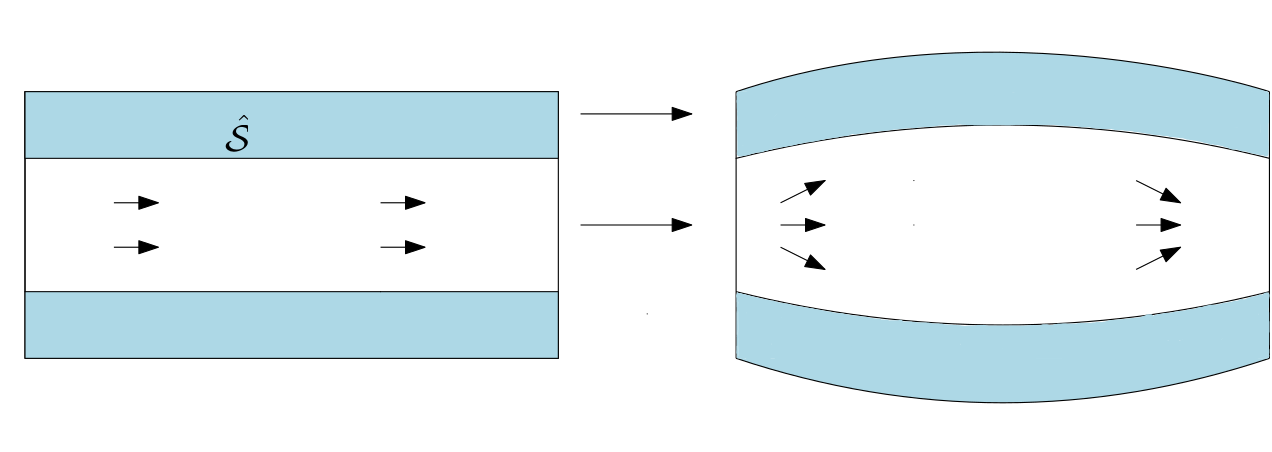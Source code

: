 <?xml version="1.0"?>
<!DOCTYPE ipe SYSTEM "ipe.dtd">
<ipe version="70206" creator="Ipe 7.2.6">
<info created="D:20170502154544" modified="D:20170502164310"/>
<ipestyle name="basic">
<symbol name="arrow/arc(spx)">
<path stroke="sym-stroke" fill="sym-stroke" pen="sym-pen">
0 0 m
-1 0.333 l
-1 -0.333 l
h
</path>
</symbol>
<symbol name="arrow/farc(spx)">
<path stroke="sym-stroke" fill="white" pen="sym-pen">
0 0 m
-1 0.333 l
-1 -0.333 l
h
</path>
</symbol>
<symbol name="arrow/ptarc(spx)">
<path stroke="sym-stroke" fill="sym-stroke" pen="sym-pen">
0 0 m
-1 0.333 l
-0.8 0 l
-1 -0.333 l
h
</path>
</symbol>
<symbol name="arrow/fptarc(spx)">
<path stroke="sym-stroke" fill="white" pen="sym-pen">
0 0 m
-1 0.333 l
-0.8 0 l
-1 -0.333 l
h
</path>
</symbol>
<symbol name="mark/circle(sx)" transformations="translations">
<path fill="sym-stroke">
0.6 0 0 0.6 0 0 e
0.4 0 0 0.4 0 0 e
</path>
</symbol>
<symbol name="mark/disk(sx)" transformations="translations">
<path fill="sym-stroke">
0.6 0 0 0.6 0 0 e
</path>
</symbol>
<symbol name="mark/fdisk(sfx)" transformations="translations">
<group>
<path fill="sym-fill">
0.5 0 0 0.5 0 0 e
</path>
<path fill="sym-stroke" fillrule="eofill">
0.6 0 0 0.6 0 0 e
0.4 0 0 0.4 0 0 e
</path>
</group>
</symbol>
<symbol name="mark/box(sx)" transformations="translations">
<path fill="sym-stroke" fillrule="eofill">
-0.6 -0.6 m
0.6 -0.6 l
0.6 0.6 l
-0.6 0.6 l
h
-0.4 -0.4 m
0.4 -0.4 l
0.4 0.4 l
-0.4 0.4 l
h
</path>
</symbol>
<symbol name="mark/square(sx)" transformations="translations">
<path fill="sym-stroke">
-0.6 -0.6 m
0.6 -0.6 l
0.6 0.6 l
-0.6 0.6 l
h
</path>
</symbol>
<symbol name="mark/fsquare(sfx)" transformations="translations">
<group>
<path fill="sym-fill">
-0.5 -0.5 m
0.5 -0.5 l
0.5 0.5 l
-0.5 0.5 l
h
</path>
<path fill="sym-stroke" fillrule="eofill">
-0.6 -0.6 m
0.6 -0.6 l
0.6 0.6 l
-0.6 0.6 l
h
-0.4 -0.4 m
0.4 -0.4 l
0.4 0.4 l
-0.4 0.4 l
h
</path>
</group>
</symbol>
<symbol name="mark/cross(sx)" transformations="translations">
<group>
<path fill="sym-stroke">
-0.43 -0.57 m
0.57 0.43 l
0.43 0.57 l
-0.57 -0.43 l
h
</path>
<path fill="sym-stroke">
-0.43 0.57 m
0.57 -0.43 l
0.43 -0.57 l
-0.57 0.43 l
h
</path>
</group>
</symbol>
<symbol name="arrow/fnormal(spx)">
<path stroke="sym-stroke" fill="white" pen="sym-pen">
0 0 m
-1 0.333 l
-1 -0.333 l
h
</path>
</symbol>
<symbol name="arrow/pointed(spx)">
<path stroke="sym-stroke" fill="sym-stroke" pen="sym-pen">
0 0 m
-1 0.333 l
-0.8 0 l
-1 -0.333 l
h
</path>
</symbol>
<symbol name="arrow/fpointed(spx)">
<path stroke="sym-stroke" fill="white" pen="sym-pen">
0 0 m
-1 0.333 l
-0.8 0 l
-1 -0.333 l
h
</path>
</symbol>
<symbol name="arrow/linear(spx)">
<path stroke="sym-stroke" pen="sym-pen">
-1 0.333 m
0 0 l
-1 -0.333 l
</path>
</symbol>
<symbol name="arrow/fdouble(spx)">
<path stroke="sym-stroke" fill="white" pen="sym-pen">
0 0 m
-1 0.333 l
-1 -0.333 l
h
-1 0 m
-2 0.333 l
-2 -0.333 l
h
</path>
</symbol>
<symbol name="arrow/double(spx)">
<path stroke="sym-stroke" fill="sym-stroke" pen="sym-pen">
0 0 m
-1 0.333 l
-1 -0.333 l
h
-1 0 m
-2 0.333 l
-2 -0.333 l
h
</path>
</symbol>
<pen name="heavier" value="0.8"/>
<pen name="fat" value="1.2"/>
<pen name="ultrafat" value="2"/>
<symbolsize name="large" value="5"/>
<symbolsize name="small" value="2"/>
<symbolsize name="tiny" value="1.1"/>
<arrowsize name="large" value="10"/>
<arrowsize name="small" value="5"/>
<arrowsize name="tiny" value="3"/>
<color name="red" value="1 0 0"/>
<color name="green" value="0 1 0"/>
<color name="blue" value="0 0 1"/>
<color name="yellow" value="1 1 0"/>
<color name="orange" value="1 0.647 0"/>
<color name="gold" value="1 0.843 0"/>
<color name="purple" value="0.627 0.125 0.941"/>
<color name="gray" value="0.745"/>
<color name="brown" value="0.647 0.165 0.165"/>
<color name="navy" value="0 0 0.502"/>
<color name="pink" value="1 0.753 0.796"/>
<color name="seagreen" value="0.18 0.545 0.341"/>
<color name="turquoise" value="0.251 0.878 0.816"/>
<color name="violet" value="0.933 0.51 0.933"/>
<color name="darkblue" value="0 0 0.545"/>
<color name="darkcyan" value="0 0.545 0.545"/>
<color name="darkgray" value="0.663"/>
<color name="darkgreen" value="0 0.392 0"/>
<color name="darkmagenta" value="0.545 0 0.545"/>
<color name="darkorange" value="1 0.549 0"/>
<color name="darkred" value="0.545 0 0"/>
<color name="lightblue" value="0.678 0.847 0.902"/>
<color name="lightcyan" value="0.878 1 1"/>
<color name="lightgray" value="0.827"/>
<color name="lightgreen" value="0.565 0.933 0.565"/>
<color name="lightyellow" value="1 1 0.878"/>
<dashstyle name="dashed" value="[4] 0"/>
<dashstyle name="dotted" value="[1 3] 0"/>
<dashstyle name="dash dotted" value="[4 2 1 2] 0"/>
<dashstyle name="dash dot dotted" value="[4 2 1 2 1 2] 0"/>
<textsize name="large" value="\large"/>
<textsize name="Large" value="\Large"/>
<textsize name="LARGE" value="\LARGE"/>
<textsize name="huge" value="\huge"/>
<textsize name="Huge" value="\Huge"/>
<textsize name="small" value="\small"/>
<textsize name="footnote" value="\footnotesize"/>
<textsize name="tiny" value="\tiny"/>
<textstyle name="center" begin="\begin{center}" end="\end{center}"/>
<textstyle name="itemize" begin="\begin{itemize}" end="\end{itemize}"/>
<textstyle name="item" begin="\begin{itemize}\item{}" end="\end{itemize}"/>
<gridsize name="4 pts" value="4"/>
<gridsize name="8 pts (~3 mm)" value="8"/>
<gridsize name="16 pts (~6 mm)" value="16"/>
<gridsize name="32 pts (~12 mm)" value="32"/>
<gridsize name="10 pts (~3.5 mm)" value="10"/>
<gridsize name="20 pts (~7 mm)" value="20"/>
<gridsize name="14 pts (~5 mm)" value="14"/>
<gridsize name="28 pts (~10 mm)" value="28"/>
<gridsize name="56 pts (~20 mm)" value="56"/>
<anglesize name="90 deg" value="90"/>
<anglesize name="60 deg" value="60"/>
<anglesize name="45 deg" value="45"/>
<anglesize name="30 deg" value="30"/>
<anglesize name="22.5 deg" value="22.5"/>
<opacity name="10%" value="0.1"/>
<opacity name="30%" value="0.3"/>
<opacity name="50%" value="0.5"/>
<opacity name="75%" value="0.75"/>
<tiling name="falling" angle="-60" step="4" width="1"/>
<tiling name="rising" angle="30" step="4" width="1"/>
</ipestyle>
<page>
<layer name="alpha"/>
<view layers="alpha" active="alpha"/>
<path layer="alpha" stroke="black" fill="white">
64 768 m
64 672 l
256 672 l
256 768 l
h
</path>
<path stroke="black" fill="lightblue">
256 672 m
256 696 l
64 696 l
64 672 l
h
</path>
<path stroke="black">
64 696 m
64 768 l
64 768 l
64 696 l
h
</path>
<path stroke="black">
64 768 m
64 768 l
64 768 l
64 768 l
h
</path>
<path stroke="black" fill="lightblue">
64 768 m
64 744 l
256 744 l
256 768 l
h
</path>
<path stroke="black">
256 744 m
256 744 l
256 744 l
256 744 l
h
</path>
<path stroke="black" fill="lightblue">
320 672 m
416 640
512 672 c
</path>
<path stroke="black">
512 672 m
512 672
512 672 c
</path>
<path stroke="black">
320 696 m
416 672
512 696 c
</path>
<path stroke="black" cap="1">
320 744 m
320 744 l
</path>
<path stroke="black" fill="lightblue">
320 768 m
320 672 l
</path>
<path stroke="black" fill="white">
512 672 m
512 768 l
512 768 l
512 768 l
</path>
<path stroke="black" fill="white" arrow="normal/normal">
264 720 m
304 720 l
</path>
<path stroke="black" fill="white" cap="1">
288 688 m
288 688 l
</path>
<path stroke="black" fill="lightblue">
320 768 m
416 800
512 768
512 768 c
</path>
<path stroke="black" fill="white" arrow="normal/normal">
96 728 m
112 728 l
</path>
<path stroke="black" fill="white" arrow="normal/normal">
96 712 m
112 712 l
</path>
<path stroke="black" fill="white" arrow="normal/normal">
192 728 m
208 728 l
</path>
<path stroke="black" fill="white" arrow="normal/normal">
192 712 m
208 712 l
</path>
<path stroke="black" fill="white">
320 744 m
416 768
512 744 c
</path>
<text transformations="translations" pos="136 728" stroke="black" type="minipage" width="0" height="9.289" depth="4.3" valign="top" size="Large">$\hat{\mathcal{F}}$</text>
<text transformations="translations" pos="136 760" stroke="black" type="minipage" width="8" height="9.289" depth="4.3" valign="top" size="Large">$\hat{\mathcal{S}}$</text>
<text transformations="translations" pos="192 744" stroke="black" type="minipage" width="0" height="7.207" depth="2.23" valign="top">$\hat{\Sigma}$</text>
<text transformations="translations" pos="256 712" stroke="black" type="minipage" width="0" height="7.961" depth="2.97" valign="top">$\partial \hat{\mathcal{F}}_{out}$</text>
<text transformations="translations" pos="56 712" stroke="black" type="minipage" width="0" height="7.961" depth="2.97" valign="top">$\partial \hat{\mathcal{F}}_{in}$</text>
<text transformations="translations" pos="272 736" stroke="black" type="minipage" width="0" height="7.685" depth="2.71" valign="top">$\chi^f$</text>
<path stroke="black" fill="white" arrow="normal/normal">
264 760 m
304 760 l
</path>
<path stroke="black" fill="white" cap="1">
304 760 m
304 760 l
</path>
<path stroke="black" fill="white" cap="1">
192 696 m
192 696 l
</path>
<text transformations="translations" pos="192 696" stroke="black" type="minipage" width="0" height="7.207" depth="2.23" valign="top">$\hat{\Sigma}$</text>
<path stroke="black" fill="white" cap="1">
384 736 m
384 736 l
</path>
<path stroke="black" fill="white" cap="1">
384 720 m
384 720 l
</path>
<path stroke="black" fill="white" arrow="normal/normal">
336 728 m
352 736 l
</path>
<path stroke="black" fill="white" cap="1">
352 736 m
352 736 l
</path>
<path stroke="black" fill="white" arrow="normal/normal">
336 720 m
352 720 l
</path>
<path stroke="black" fill="white" arrow="normal/normal">
336 712 m
352 704 l
</path>
<path stroke="black" fill="white" arrow="normal/normal">
464 720 m
480 720 l
</path>
<path stroke="black" fill="white" arrow="normal/normal">
464 736 m
480 728 l
</path>
<path stroke="black" fill="white" arrow="normal/normal">
464 704 m
480 712 l
</path>
<text transformations="translations" pos="136 688" stroke="black" type="minipage" width="0" height="9.289" depth="4.3" valign="top" size="Large">$\hat{\mathcal{S}}$</text>
<text transformations="translations" pos="160 784" stroke="black" type="minipage" width="0" height="7.961" depth="2.97" valign="top">$\partial \hat{\mathcal{S}}_{wall}$</text>
<text transformations="translations" pos="160 664" stroke="black" type="minipage" width="0" height="7.961" depth="2.97" valign="top">$\partial \hat{\mathcal{S}}_{wall}$</text>
<text transformations="translations" pos="400 776" stroke="black" type="minipage" width="0" height="7.393" depth="2.41" valign="top" size="Large">$\mathcal{S}$

</text>
<text transformations="translations" pos="400 680" stroke="black" type="minipage" width="0" height="7.393" depth="2.41" valign="top" size="Large">$\mathcal{S}$</text>
<text transformations="translations" pos="400 728" stroke="black" type="minipage" width="0" height="7.393" depth="2.41" valign="top" size="Large">$\mathcal{F}$</text>
<text transformations="translations" pos="272 776" stroke="black" type="minipage" width="0" height="6.775" depth="1.78" valign="top">$\chi^s$</text>
<text transformations="translations" pos="392 800" stroke="black" type="minipage" width="0" height="6.703" depth="1.71" valign="top">$\partial \mathcal{S}_{wall}$</text>
<text transformations="translations" pos="392 648" stroke="black" type="minipage" width="0" height="6.703" depth="1.71" valign="top">$\partial \mathcal{S}_{wall}$</text>
<text transformations="translations" pos="312 736" stroke="black" type="minipage" width="0" height="6.703" depth="1.71" valign="top">$\partial \mathcal{F}_{in}$</text>
<path stroke="black" pen="0.8" cap="1" join="1">
348.337 678.702 m
348.337 678.702 l
</path>
<path stroke="black" cap="1" join="1">
344.178 679.569 m
352.952 679.569 l
352.952 679.85 l
352.074 679.85 l
347.388 681.022 l
343.287 681.509 l
341.237 681.509 l
340.652 681.217 l
340.359 680.631 l
340.359 679.85 l
348.559 678.678 l
349.73 678.678 l
350.901 679.264 l
351.781 680.631 l
351.781 681.217 l
348.29 681.217 l
347.411 680.631 l
346.532 679.753 l
346.142 679.167 l
346.142 678.58 l
346.923 678.58 l
348.973 679.46 l
351.121 681.607 l
351.706 682.779 l
351.706 683.071 l
347.606 683.071 l
344.385 682.193 l
341.846 681.217 l
339.504 680.045 l
339.504 679.753 l
339.797 679.46 l
343.897 679.46 l
348.777 678.971 l
350.535 678.971 l
350.535 679.252 l
339.699 679.252 l
338.821 678.667 l
338.821 678.179 l
342.921 678.179 l
344.97 679.35 l
345.263 679.643 l
345.263 680.034 l
344.396 680.034 l
</path>
<path stroke="black" cap="1" join="1">
329.472 687.195 m
329.753 687.195 l
330.338 686.902 l
330.631 686.609 l
330.925 686.609 l
331.51 686.024 l
331.803 685.438 l
332.389 685.048 l
332.682 684.462 l
333.267 683.876 l
333.267 683.584 l
335.415 681.436 l
337.367 681.436 l
335.318 681.436 l
334.146 682.022 l
332.096 683.486 l
330.534 685.243 l
330.534 685.536 l
</path>
<path fill="white">
331.818 685.412 m
331.818 685.412 l
</path>
<path fill="white">
341.08 685.412 m
341.642 685.412 l
335.297 685.412 l
332.953 685.119 l
330.026 684.143 l
329.439 683.85 l
329.439 683.556 l
330.513 683.556 l
332.857 683.264 l
336.371 682.678 l
339.592 681.507 l
344.864 680.336 l
346.719 680.043 l
345.644 680.043 l
344.181 679.456 l
343.302 678.578 l
342.13 677.992 l
341.837 677.7 l
341.252 677.7 l
341.252 678.566 l
341.544 678.859 l
</path>
<path fill="white">
340.959 679.737 m
340.959 680.03 l
340.373 680.03 l
339.202 680.617 l
338.03 681.788 l
337.151 682.373 l
336.859 682.373 l
336.859 682.081 l
336.566 681.788 l
336.273 680.909 l
336.273 679.444 l
336.566 678.566 l
337.933 677.004 l
339.397 675.833 l
341.155 674.954 l
345.548 674.368 l
348.183 674.368 l
351.893 676.223 l
353.064 677.395 l
353.064 677.981 l
352.479 678.175 l
349.55 678.468 l
338.421 678.468 l
338.421 678.273 l
340.275 678.273 l
342.326 678.566 l
344.375 679.737 l
347.304 682.081 l
347.695 682.862 l
347.988 683.155 l
347.695 683.448 l
345.937 683.448 l
343.888 683.155 l
339.202 681.104 l
</path>
<path fill="white">
334.211 684.912 m
332.747 685.79 l
338.702 685.79 l
341.631 684.912 l
345.438 684.033 l
350.123 682.275 l
351.296 681.983 l
351.881 681.593 l
351.881 681.299 l
352.162 681.299 l
348.648 681.299 l
340.74 680.421 l
338.788 680.421 l
337.908 680.128 l
337.908 679.933 l
342.595 679.933 l
349.037 679.348 l
352.357 679.348 l
352.943 679.64 l
353.235 679.933 l
353.235 680.226 l
344.743 679.933 l
339.373 679.055 l
337.908 679.055 l
338.202 679.055 l
</path>
<path stroke="lightblue" cap="1" join="1">
340.74 682.788 m
333.808 682.788 l
339.861 682.788 l
345.426 682.202 l
354.212 680.737 l
357.922 680.542 l
349.746 680.542 l
346.231 679.957 l
340.959 679.371 l
339.701 679.371 l
340.58 679.371 l
</path>
<path stroke="lightblue" cap="1" join="1">
345.964 685.243 m
342.743 685.243 l
341.864 684.951 l
340.985 684.364 l
340.399 683.584 l
339.814 682.119 l
339.814 681.24 l
342.45 680.069 l
345.672 679.58 l
348.601 679.58 l
349.772 680.167 l
350.357 680.753 l
350.845 682.411 l
350.845 682.998 l
350.552 683.584 l
347.624 685.34 l
344.988 685.926 l
341.083 685.926 l
339.619 685.34 l
339.033 684.462 l
338.447 683.876 l
338.447 680.655 l
338.741 680.069 l
339.521 679.873 l
340.985 679.873 l
342.743 680.46 l
343.914 681.631 l
345.476 684.267 l
345.281 684.938 l
338.837 684.938 l
336.201 683.767 l
334.737 682.888 l
333.566 681.717 l
333.175 681.13 l
333.175 680.35 l
336.104 680.35 l
338.837 680.936 l
342.059 682.692 l
345.866 686.207 l
346.452 687.379 l
346.452 688.257 l
346.061 688.452 l
339.912 688.452 l
335.812 687.574 l
333.468 686.403 l
330.832 684.059 l
330.832 683.767 l
332.199 683.474 l
335.128 683.181 l
341.879 683.181 l
343.05 683.767 l
343.343 684.059 l
343.343 684.645 l
343.05 685.232 l
341 685.524 l
338.071 685.719 l
334.299 685.719 l
332.347 683.572 l
332.347 681.228 l
333.909 680.252 l
338.524 679.386 l
341.647 679.191 l
343.405 679.483 l
344.576 680.362 l
344.869 681.24 l
344.869 682.411 l
344.307 682.974 l
340.598 683.951 l
335.033 684.536 l
330.933 684.536 l
326.54 683.657 l
324.783 682.486 l
323.807 681.315 l
323.807 680.436 l
324.978 679.557 l
327.907 678.678 l
332.592 677.8 l
336.888 677.8 l
341.574 680.142 l
342.745 681.9 l
343.038 683.364 l
343.038 684.536 l
340.403 686 l
336.888 686.879 l
330.735 686.879 l
328.587 685.902 l
327.416 684.438 l
327.416 682.095 l
328.879 680.631 l
331.808 679.46 l
339.423 678.58 l
342.938 678.58 l
345.281 680.338 l
346.452 681.802 l
347.038 683.853 l
347.038 685.61 l
346.159 687.074 l
342.059 689.124 l
337.959 689.515 l
332.688 689.515 l
328.587 688.636 l
326.83 687.171 l
325.659 685.415 l
325.854 683.364 l
329.075 681.607 l
333.468 680.436 l
337.568 680.142 l
342.254 680.142 l
344.988 680.338 l
346.159 681.509 l
346.452 682.682 l
346.452 684.146 l
345.574 685.317 l
342.645 686.293 l
337.737 686.293 l
335.59 685.513 l
334.418 684.048 l
333.833 681.411 l
334.613 680.24 l
337.249 679.069 l
340.764 678.484 l
344.571 678.191 l
346.621 678.191 l
348.671 678.776 l
349.257 679.753 l
348.379 682.388 l
345.45 683.56 l
341.935 684.146 l
335.199 684.146 l
333.149 682.974 l
332.27 681.802 l
332.075 681.217 l
332.661 680.631 l
333.504 680.35 l
339.849 679.667 l
341.9 679.667 l
343.656 680.252 l
344.536 681.13 l
344.829 682.01 l
344.438 682.986 l
342.095 683.865 l
338.873 684.157 l
335.652 684.157 l
333.309 683.572 l
332.43 682.692 l
331.845 681.814 l
331.551 681.228 l
331.551 680.643 l
332.723 680.35 l
335.066 680.057 l
337.604 680.057 l
338.729 680.338 l
340.095 681.509 l
340.68 682.682 l
340.68 684.146 l
338.924 684.438 l
336.385 684.438 l
334.92 683.56 l
333.456 682.388 l
332.871 680.924 l
332.871 680.631 l
336.385 679.948 l
339.9 679.948 l
340.778 680.24 l
341.071 680.826 l
340.193 681.705 l
338.142 681.998 l
334.726 681.998 l
334.14 681.119 l
334.531 680.924 l
339.216 680.338 l
343.024 680.338 l
343.219 680.924 l
342.938 681.205 l
340.204 681.596 l
336.69 681.888 l
333.175 681.888 l
342.195 681.888 l
342.488 682.181 l
342.488 682.474 l
341.024 683.06 l
338.095 683.45 l
333.116 683.45 l
333.116 683.157 l
336.631 682.963 l
341.609 682.963 l
342.781 683.548 l
343.073 683.841 l
343.073 684.427 l
341.902 685.012 l
339.266 685.305 l
336.533 685.501 l
333.311 685.501 l
337.388 684.914 l
343.246 684.329 l
346.467 684.329 l
345.881 684.524 l
337.095 684.524 l
337.095 684.329 l
337.681 684.036 l
344.319 682.376 l
345.724 682.095 l
347.775 682.095 l
348.36 681.9 l
343.71 682.193 l
337.559 683.071 l
334.435 683.071 l
335.802 683.071 l
</path>
<path stroke="black" cap="1" join="1">
360.711 683.769 m
365.397 683.769 l
367.447 683.476 l
368.619 683.476 l
370.18 682.793 l
370.766 682.793 l
371.645 682.5 l
373.988 681.329 l
376.038 680.158 l
376.624 679.572 l
376.917 679.572 l
377.404 679.084 l
</path>
<path stroke="black" pen="0.8" cap="1" join="1">
366.104 678.791 m
366.104 678.791 l
</path>
<path stroke="black" cap="1" join="1">
366.104 678.791 m
361.235 678.791 l
</path>
<path stroke="black" cap="1" join="1">
362.492 679.107 m
366.275 679.107 l
366.862 679.303 l
367.155 679.596 l
367.155 680.17 l
348.118 680.17 l
347.435 679.291 l
347.435 678.997 l
347.727 678.412 l
349.191 677.826 l
351.73 677.436 l
354.951 677.143 l
360.516 677.143 l
361.98 678.315 l
363.444 680.657 l
363.444 681.537 l
361.102 682.512 l
358.573 682.793 l
350.664 683.38 l
343.246 683.184 l
338.853 681.72 l
335.631 680.255 l
334.459 679.376 l
334.459 678.889 l
335.583 678.608 l
339.488 678.022 l
343.881 677.728 l
352.961 677.728 l
354.717 678.022 l
355.89 678.9 l
356.279 679.681 l
356.279 680.268 l
353.644 681.731 l
348.957 683.195 l
343.491 684.172 l
336.79 684.465 l
334.056 683.684 l
334.056 683.488 l
336.938 683.488 l
339.282 683.781 l
341.624 684.66 l
</path>
<path stroke="black" pen="0.8" cap="1" join="1">
362.297 678.705 m
362.297 678.705 l
</path>
<path stroke="black" pen="0.8" cap="1" join="1">
336.06 684.075 m
336.06 684.075 l
</path>
<path stroke="lightblue" cap="1" join="1">
334.889 682.806 m
336.048 682.806 l
337.219 681.634 l
338.684 680.462 l
342.199 677.826 l
346.006 675.19 l
348.934 673.433 l
353.328 671.09 l
361.039 668.259 l
362.504 667.966 l
363.675 667.966 l
362.016 668.259 l
360.259 669.137 l
357.623 670.017 l
354.694 671.481 l
352.644 672.066 l
349.032 672.555 l
352.23 672.262 l
355.452 671.383 l
359.845 670.504 l
362.187 670.212 l
366.581 670.212 l
366.581 671.383 l
363.847 672.359 l
358.575 673.238 l
351.546 673.238 l
343.932 672.946 l
342.37 672.359 l
342.077 672.066 l
342.272 671.871 l
345.201 671.579 l
350.179 671.286 l
359.063 671.286 l
360.821 671.579 l
361.992 672.164 l
362.285 672.75 l
362.285 673.335 l
360.235 673.921 l
355.841 674.215 l
349.496 674.215 l
347.739 673.921 l
347.446 673.335 l
347.446 673.043 l
353.499 673.043 l
354.963 673.335 l
356.721 674.215 l
357.599 675.093 l
</path>
<path stroke="black" pen="0.8" cap="1" join="1">
391.377 676.777 m
391.377 676.777 l
</path>
<path stroke="lightblue" pen="ultrafat" cap="1" join="1">
370.284 675.519 m
354.895 675.519 l
354.408 674.737 l
354.97 674.456 l
364.634 674.456 l
366.684 675.042 l
368.441 676.214 l
369.613 676.8 l
370.492 677.678 l
371.272 679.435 l
371.272 679.729 l
370.686 680.314 l
365.708 681.193 l
362.193 681.485 l
355.359 681.485 l
354.188 680.607 l
353.603 679.729 l
353.603 675.628 l
354.481 674.164 l
356.531 672.7 l
359.655 672.113 l
365.219 672.113 l
367.27 672.7 l
368.148 673.578 l
368.441 674.456 l
368.441 675.335 l
367.27 676.214 l
363.561 677.189 l
357.274 677.666 l
353.174 677.666 l
349.952 676.201 l
348.488 675.03 l
347.316 673.566 l
346.73 672.101 l
346.73 669.759 l
347.902 669.759 l
349.465 670.93 l
351.221 672.981 l
352.1 674.152 l
352.685 675.616 l
352.978 676.788 l
352.978 677.373 l
352.003 677.568 l
346.438 677.568 l
344.681 676.983 l
343.509 676.397 l
342.532 676.201 l
342.24 675.909 l
342.24 675.335 l
342.923 675.335 l
341.752 675.628 l
339.628 675.823 l
338.749 676.116 l
331.537 676.116 l
331.537 675.823 l
330.951 675.823 l
330.267 675.335 l
329.682 675.335 l
329.096 674.749 l
325.324 674.749 l
325.324 675.042 l
325.032 675.042 l
324.739 675.335 l
324.543 675.335 l
324.543 675.628 l
324.25 675.628 l
324.25 676.116 l
324.055 676.116 l
324.055 678.486 l
</path>
<path stroke="lightblue" pen="ultrafat" cap="1" join="1">
321.405 693.824 m
321.489 693.824 l
321.489 693.488 l
321.574 693.064 l
322.196 690.773 l
322.281 690.01 l
322.451 689.162 l
322.705 688.228 l
322.847 686.645 l
323.441 684.354 l
323.95 683.591 l
323.95 681.724 l
324.035 680.621 l
324.374 678.84 l
324.713 677.822 l
324.967 677.313 l
325.25 677.087 l
325.59 676.917 l
325.929 676.832 l
326.353 676.832 l
326.693 677.171 l
327.032 677.85 l
327.286 678.868 l
327.456 680.056 l
327.456 681.261 l
327.173 681.601 l
326.749 681.601 l
326.155 681.516 l
325.561 680.837 l
325.052 679.989 l
324.826 679.31 l
324.826 678.207 l
324.996 677.868 l
325.505 677.698 l
326.777 677.529 l
328.304 677.529 l
329.605 677.812 l
330.538 678.405 l
330.878 678.829 l
331.047 679.423 l
331.047 679.932 l
330.538 680.441 l
329.69 680.696 l
328.785 680.753 l
328.022 680.583 l
327.428 679.904 l
326.919 678.717 l
326.919 677.698 l
327.088 674.814 l
327.597 673.966 l
328.107 673.456 l
328.785 673.344 l
329.518 673.344 l
330.31 673.796 l
331.073 674.729 l
331.497 675.747 l
331.582 676.85 l
331.073 678.292 l
329.885 678.349 l
329.461 677.925 l
329.291 677.416 l
329.291 676.058 l
329.885 675.38 l
330.734 674.786 l
331.921 674.503 l
333.024 674.418 l
333.872 674.503 l
334.466 675.012 l
334.721 675.691 l
334.806 677.048 l
334.317 678.351 l
334.487 678.096 l
335.59 677.247 l
338.389 675.381 l
340.51 674.533 l
341.274 674.363 l
342.207 674.363 l
342.377 674.533 l
342.377 674.618 l
341.076 674.618 l
339.464 674.448 l
338.192 674.024 l
336.664 673.43 l
335.222 672.497 l
334.883 672.158 l
334.883 672.073 l
335.844 672.016 l
337.965 672.016 l
340.425 672.101 l
341.952 672.271 l
343.055 672.44 l
343.988 672.525 l
344.271 672.638 l
344.271 672.808 l
343.338 672.978 l
338.927 673.571 l
335.024 673.798 l
333.592 673.798 l
335.286 673.798 l
337.152 673.543 l
339.952 673.374 l
344.193 673.374 l
344.617 673.543 l
344.674 673.713 l
343.995 673.967 l
342.384 674.222 l
337.124 674.222 l
334.409 673.883 l
332.882 673.543 l
331.412 673.091 l
331.327 673.006 l
331.327 672.921 l
336.615 672.921 l
337.972 673.006 l
338.905 673.345 l
339.132 673.571 l
</path>
<path stroke="lightblue" cap="1" join="1">
320.51 695.184 m
320.51 693.428 l
320.574 693.365 l
320.574 693.134 l
320.635 693.072 l
320.635 690.195 l
320.698 690.195 l
320.698 685.675 l
320.656 685.547 l
320.656 684.299 l
320.614 684.129 l
320.614 682.177 l
320.677 682.113 l
320.677 681.518 l
320.741 681.454 l
320.741 680.057 l
320.698 679.93 l
320.698 676.127 l
320.635 675.872 l
320.635 675.362 l
320.592 675.192 l
320.592 673.061 l
320.635 673.061 l
320.635 672.936 l
320.698 672.936 l
320.698 672.832 l
320.762 672.832 l
320.805 672.665 l
320.866 672.665 l
320.866 672.623 l
320.927 672.561 l
320.927 672.5 l
320.991 672.5 l
320.991 672.397 l
321.052 672.397 l
321.052 672.232 l
320.807 672.232 l
320.807 672.293 l
320.682 672.293 l
320.682 672.904 l
320.619 672.904 l
320.619 673.324 l
320.576 673.324 l
320.576 673.64 l
320.513 673.64 l
320.513 673.98 l
320.449 673.98 l
320.449 674.15 l
320.321 674.341 l
320.321 674.594 l
</path>
<path stroke="lightblue" cap="1" join="1">
320.321 674.594 m
320.321 676.353 l
320.385 676.48 l
320.449 676.671 l
320.449 676.799 l
320.513 676.926 l
320.513 679.572 l
320.406 679.572 l
320.406 676.564 l
320.406 678.707 l
320.534 679.026 l
320.534 679.196 l
320.595 679.257 l
320.595 679.384 l
320.659 679.448 l
320.659 679.945 l
320.597 680.006 l
320.371 680.006 l
320.371 680.131 l
320.371 679.783 l
320.414 679.783 l
320.414 680.479 l
320.35 680.606 l
320.35 688.444 l
320.393 688.444 l
320.393 688.97 l
320.435 689.098 l
320.435 690.487 l
320.371 690.487 l
320.371 692.299 l
320.329 692.299 l
320.329 694.781 l
320.371 694.781 l
320.371 694.964 l
320.435 694.964 l
320.435 695.315 l
320.478 695.315 l
320.478 695.624 l
</path>
<path stroke="lightblue" cap="1" join="1">
320.259 674.061 m
320.259 673.96 l
320.267 673.96 l
320.267 673.953 l
320.278 673.953 l
320.278 673.945 l
320.289 673.945 l
320.297 673.915 l
320.308 673.915 l
320.308 673.809 l
320.316 673.802 l
320.316 673.779 l
320.327 673.767 l
320.327 673.748 l
320.335 673.74 l
320.335 673.733 l
320.346 673.733 l
320.346 673.721 l
320.354 673.721 l
320.354 673.71 l
320.365 673.71 l
320.365 673.698 l
320.377 673.698 l
320.377 673.687 l
320.388 673.687 l
320.388 673.676 l
320.399 673.676 l
320.399 673.654 l
320.41 673.654 l
320.41 673.635 l
320.422 673.635 l
320.422 673.602 l
320.429 673.594 l
320.429 673.482 l
320.437 673.482 l
320.437 672.337 l
320.456 672.318 l
320.456 672.307 l
320.467 672.307 l
320.467 672.296 l
320.486 672.296 l
320.486 672.285 l
320.508 672.285 l
320.508 672.273 l
320.519 672.273 l
320.519 672.262 l
320.538 672.262 l
320.538 672.251 l
320.549 672.251 l
320.549 672.24 l
320.56 672.24 l
320.56 672.232 l
320.582 672.232 l
320.582 672.221 l
320.593 672.221 l
320.604 672.21 l
320.615 672.21 l
320.615 672.198 l
320.637 672.198 l
320.637 672.187 l
320.656 672.187 l
320.656 672.176 l
320.664 672.176 l
320.664 672.168 l
320.675 672.168 l
320.675 672.202 l
320.664 672.202 l
320.652 672.213 l
320.652 672.225 l
320.618 672.259 l
320.606 672.282 l
320.583 672.305 l
320.576 672.32 l
320.541 672.343 l
320.496 672.366 l
320.411 672.366 l
320.411 672.355 l
320.381 672.355 l
320.381 672.344 l
320.381 672.622 l
320.393 672.645 l
320.393 672.68 l
320.4 672.703 l
320.4 673.153 l
320.408 673.176 l
320.408 673.221 l
320.42 673.267 l
320.42 673.55 l
320.477 673.676 l
320.488 673.688 l
</path>
<path stroke="lightblue" cap="1" join="1">
322.334 694.663 m
323.395 694.663 l
323.395 694.616 l
323.529 694.616 l
323.529 694.546 l
323.646 694.546 l
323.646 694.476 l
323.783 694.476 l
323.783 694.406 l
323.83 694.406 l
323.83 694.339 l
324.014 694.339 l
324.061 694.292 l
324.496 694.292 l
324.496 694.225 l
324.707 694.225 l
324.753 694.178 l
324.914 694.178 l
324.914 694.108 l
325.098 694.108 l
325.145 694.061 l
325.347 694.061 l
325.347 693.991 l
325.674 693.991 l
325.885 693.921 l
326.025 693.921 l
326.445 693.78 l
326.656 693.78 l
327.053 693.547 l
327.354 693.246 l
327.634 692.685 l
327.775 692.194 l
327.845 691.563 l
327.985 689.624 l
327.985 686.398 l
328.032 686.398 l
</path>
<path stroke="lightblue" pen="ultrafat" cap="1" join="1">
328.837 689.473 m
328.595 689.473 l
328.595 681.486 l
332.871 680.437 l
339.81 680.437 l
340.051 680.68 l
336.663 682.131 l
334.001 682.858 l
331.096 683.1 l
328.837 683.1 l
327.869 682.858 l
327.143 681.89 l
326.659 680.195 l
326.901 679.953 l
329.886 679.469 l
332.306 680.195 l
333.759 681.163 l
335.211 683.1 l
335.211 683.826 l
332.871 683.826 l
330.934 682.616 l
329.483 681.163 l
328.756 679.953 l
328.514 678.501 l
328.514 677.291 l
329.643 676.322 l
332.306 675.839 l
334.969 675.596 l
339.083 675.596 l
339.406 676.081 l
339.406 677.049 l
338.922 677.532 l
336.018 678.259 l
334.807 678.259 l
334.001 677.936 l
333.759 677.21 l
333.759 676.968 l
334.001 676.484 l
335.937 675.758 l
342.714 674.79 l
345.619 674.79 l
347.797 675.032 l
348.765 675.516 l
349.249 676.484 l
345.861 678.904 l
343.682 679.631 l
341.504 680.114 l
339.335 680.276 l
339.335 680.114 l
340.061 679.389 l
342.482 678.178 l
345.144 677.21 l
347.565 676.726 l
349.501 676.484 l
351.196 676.484 l
351.196 677.452 l
350.469 678.662 l
347.242 680.437 l
342.401 681.89 l
338.77 682.373 l
332.235 682.373 l
330.541 681.89 l
329.815 681.405 l
330.46 680.357 l
334.091 679.146 l
345.709 676.968 l
348.129 676.726 l
350.066 676.726 l
350.066 676.887 l
344.741 679.308 l
341.594 679.791 l
337.721 680.276 l
334.604 680.276 l
334.604 680.034 l
334.927 679.712 l
341.252 678.188 l
351.176 676.736 l
355.291 676.251 l
356.178 676.251 l
356.178 676.494 l
353.515 677.946 l
351.579 678.188 l
349.642 678.188 l
348.432 677.946 l
347.626 677.14 l
347.626 675.687 l
347.868 674.477 l
352.951 671.814 l
356.097 670.604 l
358.922 670.04 l
359.405 670.04 l
359.163 670.685 l
356.985 671.653 l
353.596 672.621 l
348.997 673.347 l
346.092 673.59 l
340.849 673.59 l
349.24 673.59 l
353.354 674.073 l
354.322 674.315 l
354.726 674.719 l
353.515 674.96 l
350.127 675.203 l
341.655 675.203 l
340.445 674.96 l
339.961 674.719 l
344.56 674.719 l
350.127 674.477 l
359.728 673.831 l
346.981 673.831 l
343.108 673.59 l
341.172 673.105 l
339.881 672.621 l
339.648 672.388 l
351.741 672.388 l
352.224 672.631 l
352.467 672.631 l
352.467 672.792 l
352.224 673.034 l
347.383 673.034 l
347.706 673.034 l
349.401 672.55 l
352.547 672.066 l
355.855 672.066 l
355.855 672.55 l
352.224 673.277 l
351.499 673.518 l
351.014 673.518 l
372.223 673.518 l
371.991 674.215 l
373.444 674.215 l
374.896 673.973 l
377.074 673.247 l
381.673 672.602 l
381.673 672.834 l
379.253 673.076 l
372.233 673.076 l
368.603 672.349 l
365.295 671.058 l
364.81 670.817 l
364.81 670.575 l
378.849 670.575 l
381.269 670.333 l
382.722 670.333 l
382.238 670.656 l
379.576 671.139 l
375.703 671.624 l
372.314 671.866 l
366.263 671.866 l
366.747 671.866 l
372.799 673.317 l
376.671 674.044 l
378.608 674.77 l
380.947 676.061 l
381.189 676.545 l
380.382 676.707 l
356.985 676.707 l
363.743 677.433 l
365.195 677.433 l
367.131 678.158 l
367.373 678.158 l
367.212 678.481 l
360.193 679.207 l
354.384 679.449 l
350.511 679.449 l
347.607 679.692 l
345.186 679.692 l
345.186 679.853 l
347.364 680.095 l
351.236 680.337 l
362.371 680.337 l
361.726 680.337 l
353.496 681.547 l
347.687 682.516 l
343.572 682.999 l
337.037 684.452 l
336.553 684.452 l
344.057 684.452 l
349.381 683.967 l
351.317 683.967 l
348.09 684.21 l
343.976 684.694 l
331.309 684.694 l
330.34 684.452 l
329.856 684.21 l
329.614 683.967 l
329.614 683.484 l
329.776 683.484 l
323.886 683.484 l
323.886 683.645 l
323.725 683.645 l
323.725 684.574 l
323.482 684.574 l
323.482 685.048 l
323.24 685.048 l
323.24 685.28 l
323.079 685.28 l
323.079 686.684 l
322.837 686.684 l
322.837 686.926 l
322.595 687.168 l
322.595 687.643 l
322.353 687.643 l
322.353 688.126 l
322.111 688.368 l
322.111 688.53 l
321.869 688.53 l
321.869 689.013 l
321.708 689.013 l
321.708 691.366 l
321.708 690.166 l
321.869 690.166 l
321.869 688.368 l
322.03 688.368 l
322.03 687.197 l
322.262 687.197 l
322.262 685.874 l
322.494 685.642 l
322.494 679.191 l
322.494 684.853 l
322.253 684.853 l
322.253 685.811 l
322.021 686.043 l
322.021 686.528 l
321.778 686.528 l
321.778 686.77 l
321.778 686.305 l
321.778 688.093 l
321.778 676.32 l
322.011 676.32 l
322.011 674.372 l
321.778 674.372 l
321.778 675.998 l
321.778 673.262 l
322.475 673.262 l
322.475 673.02 l
322.637 673.02 l
322.637 672.788 l
322.404 672.788 l
322.637 672.788 l
322.637 672.949 l
323.04 672.949 l
323.272 673.181 l
325.059 673.181 l
322.627 673.181 l
322.627 672.939 l
322.072 672.939 l
323.03 672.939 l
323.272 673.181 l
323.998 673.181 l
324.321 673.343 l
329.959 673.343 l
329.959 673.111 l
330.201 673.111 l
330.443 672.868 l
331.563 672.868 l
331.563 672.394 l
324.497 672.394 l
324.265 672.626 l
324.265 674.03 l
324.104 674.191 l
324.104 675.352 l
323.862 675.352 l
323.862 676.482 l
323.619 676.724 l
323.619 677.682 l
323.458 677.844 l
323.458 680.245 l
323.69 680.245 l
323.69 680.013 l
324.094 679.609 l
324.82 679.367 l
326.918 679.367 l
328.128 679.125 l
329.096 679.125 l
329.822 678.883 l
330.709 678.883 l
330.709 679.599 l
327.805 679.599 l
326.837 679.115 l
326.353 678.308 l
325.869 677.098 l
325.869 676.372 l
326.03 676.049 l
326.514 676.049 l
327.24 675.565 l
327.724 675.565 l
328.047 675.726 l
328.29 676.695 l
328.531 677.179 l
328.531 677.905 l
327.654 677.905 l
327.169 677.421 l
326.928 677.421 l
326.443 676.936 l
326.121 676.936 l
325.395 676.453 l
324.346 676.049 l
323.862 675.565 l
323.387 675.565 l
323.387 675.333 l
322.761 675.333 l
322.761 675.101 l
322.529 675.101 l
322.529 674.707 l
322.297 674.707 l
322.297 674.243 l
322.055 674.243 l
322.055 673.617 l
321.823 673.617 l
321.823 672.92 l
321.823 673.152 l
322.307 673.636 l
322.791 674.605 l
323.759 675.573 l
324.727 676.299 l
325.695 677.509 l
328.923 679.687 l
330.778 680.494 l
331.504 680.494 l
331.988 680.736 l
335.135 680.736 l
335.135 680.494 l
335.377 680.494 l
335.377 679.687 l
334.893 679.203 l
334.167 678.719 l
332.714 678.235 l
331.746 677.993 l
329.013 677.993 l
329.013 678.477 l
330.223 678.8 l
333.179 678.961 l
334.148 679.203 l
334.148 679.606 l
333.179 679.849 l
330.275 679.849 l
334.602 679.849 l
337.991 679.365 l
341.379 679.123 l
344.283 678.638 l
345.736 678.638 l
346.936 678.477 l
347.178 678.235 l
347.421 678.235 l
337.174 678.235 l
337.174 678.074 l
339.181 677.59 l
342.086 676.622 l
342.812 676.622 l
343.296 676.379 l
343.538 676.379 l
343.054 676.622 l
341.359 677.105 l
339.423 678.074 l
336.519 679.042 l
330.709 681.463 l
330.549 681.624 l
335.389 681.624 l
339.746 680.897 l
341.682 680.414 l
339.998 680.655 l
338.062 681.14 l
334.189 682.834 l
332.495 684.286 l
331.284 685.013 l
330.558 685.738 l
330.316 685.738 l
330.316 684.367 l
331.768 682.188 l
331.304 682.188 l
330.336 682.673 l
328.157 684.367 l
325.737 686.787 l
325.737 687.029 l
325.737 686.323 l
326.221 685.355 l
326.463 685.355 l
326.463 685.112 l
326.705 685.112 l
326.705 686.08 l
326.463 687.049 l
325.495 688.743 l
325.011 689.228 l
324.607 689.228 l
324.607 684.064 l
325.092 683.58 l
325.092 687.674 l
324.93 687.674 l
324.93 682.592 l
325.092 682.269 l
325.575 682.269 l
325.575 682.995 l
325.817 683.964 l
325.817 686.626 l
325.656 687.433 l
325.172 687.674 l
324.446 687.674 l
324.204 687.191 l
324.204 684.286 l
324.93 683.318 l
327.351 682.108 l
329.367 682.108 l
330.336 682.834 l
330.82 683.802 l
330.82 686.949 l
330.578 687.433 l
329.367 687.433 l
329.045 687.11 l
329.045 683.237 l
330.497 681.785 l
332.192 680.817 l
334.128 680.091 l
336.225 679.929 l
338.162 680.414 l
339.13 681.382 l
339.856 683.318 l
339.856 683.802 l
338.888 684.286 l
335.742 684.286 l
334.531 683.802 l
333.321 682.834 l
332.605 681.795 l
332.605 681.311 l
333.815 680.584 l
337.203 679.616 l
343.98 678.648 l
347.33 678.648 l
348.298 679.133 l
348.782 681.311 l
348.782 682.279 l
348.056 683.005 l
347.088 683.489 l
346.2 683.489 l
345.958 683.247 l
345.958 682.763 l
347.411 682.037 l
350.799 681.069 l
356.367 679.859 l
369.679 677.277 l
371.373 677.034 l
372.261 677.034 l
372.261 676.793 l
</path>
<path stroke="lightblue" pen="ultrafat" cap="1" join="1">
322.193 693.119 m
325.219 693.119 l
325.219 693.055 l
325.386 693.055 l
325.386 693.012 l
326.2 693.012 l
326.2 692.949 l
326.489 692.949 l
326.489 692.906 l
327.398 692.906 l
327.398 692.842 l
327.566 692.842 l
327.566 692.781 l
327.688 692.781 l
327.688 692.718 l
327.874 692.718 l
327.874 692.675 l
328.807 692.675 l
328.807 692.632 l
328.974 692.632 l
328.974 692.571 l
329.097 692.571 l
329.097 692.508 l
329.16 692.508 l
329.16 692.447 l
329.344 692.447 l
329.344 692.383 l
330.061 692.383 l
330.061 692.319 l
330.184 692.319 l
330.184 692.258 l
330.309 692.258 l
330.37 692.197 l
330.553 692.197 l
330.553 692.133 l
330.798 692.133 l
330.798 692.069 l
331.128 692.069 l
331.128 692.006 l
331.744 692.006 l
331.744 691.942 l
332.036 691.942 l
332.036 691.878 l
332.44 691.878 l
332.504 691.814 l
333.027 691.814 l
333.112 691.772 l
333.324 691.772 l
333.324 691.708 l
333.492 691.708 l
333.492 691.644 l
333.598 691.644 l
333.598 691.602 l
333.659 691.602 l
333.72 691.541 l
333.843 691.541 l
333.843 691.477 l
333.946 691.477 l
333.946 691.413 l
334.618 691.413 l
334.618 691.35 l
334.786 691.35 l
334.786 691.286 l
334.911 691.286 l
334.911 691.222 l
335.017 691.222 l
335.017 691.158 l
335.203 691.158 l
335.264 691.097 l
335.551 691.097 l
335.612 691.036 l
336.205 691.036 l
336.269 690.972 l
336.705 690.972 l
336.705 690.909 l
336.995 690.909 l
337.056 690.847 l
337.43 690.847 l
337.43 690.784 l
337.662 690.784 l
337.704 690.741 l
338.211 690.741 l
338.275 690.677 l
338.613 690.677 l
338.613 690.616 l
338.655 690.616 l
338.655 690.555 l
338.971 690.555 l
339.035 690.491 l
339.2 690.491 l
339.2 690.428 l
339.367 690.428 l
339.367 690.364 l
339.471 690.364 l
339.471 690.3 l
339.657 690.3 l
339.657 690.258 l
339.991 690.258 l
340.053 690.196 l
340.22 690.196 l
340.22 690.133 l
340.451 690.133 l
340.451 690.069 l
340.701 690.069 l
340.701 690.005 l
340.911 690.005 l
340.953 689.963 l
341.198 689.963 l
341.198 689.899 l
341.671 689.899 l
341.671 689.835 l
342.195 689.835 l
342.258 689.772 l
342.704 689.772 l
342.768 689.708 l
343.236 689.708 l
343.299 689.644 l
343.615 689.644 l
343.679 689.58 l
343.998 689.58 l
344.062 689.516 l
344.165 689.516 l
344.165 689.453 l
344.375 689.453 l
344.375 689.389 l
344.689 689.389 l
344.689 689.325 l
345.002 689.325 l
345.002 689.283 l
345.539 689.283 l
345.539 689.219 l
345.829 689.219 l
345.829 689.155 l
345.994 689.155 l
345.994 689.094 l
346.897 689.094 l
346.939 689.052 l
347.258 689.052 l
347.258 688.988 l
347.386 688.988 l
347.428 688.945 l
347.683 688.945 l
347.747 688.882 l
347.85 688.882 l
347.893 688.839 l
347.978 688.839 l
348.042 688.776 l
348.395 688.776 l
348.459 688.712 l
348.945 688.712 l
348.945 688.648 l
349.221 688.648 l
349.285 688.584 l
349.391 688.584 l
349.518 688.52 l
349.965 688.52 l
350.029 688.457 l
350.156 688.457 l
350.198 688.414 l
350.517 688.414 l
350.581 688.351 l
350.836 688.351 l
350.9 688.287 l
351.239 688.244 l
351.303 688.181 l
351.452 688.181 l
351.494 688.138 l
351.617 688.138 l
351.659 688.096 l
351.893 688.096 l
351.893 688.032 l
352.166 688.032 l
352.166 687.989 l
352.392 687.989 l
352.435 687.947 l
352.563 687.947 l
352.605 687.904 l
352.751 687.904 l
352.812 687.843 l
352.935 687.843 l
352.935 687.357 l
352.722 687.039 l
352.531 686.847 l
351.957 686.465 l
350.98 686.274 l
350.215 686.082 l
347.283 685.573 l
344.542 685.254 l
341.759 685.254 l
340.548 685.318 l
339.401 685.445 l
338.381 685.636 l
336.915 685.764 l
334.366 685.891 l
333.218 686.061 l
331.816 686.316 l
329.522 686.89 l
328.311 687.145 l
327.928 687.272 l
327.865 687.336 l
327.803 687.336 l
326.961 688.074 l
326.451 688.457 l
325.368 689.54 l
324.858 690.156 l
324.542 690.621 l
324.414 690.685 l
324.351 690.813 l
324.202 690.919 l
324.074 690.919 l
324.011 690.983 l
323.628 690.983 l
323.543 690.876 l
323.479 690.685 l
323.479 690.048 l
323.607 689.835 l
323.989 689.453 l
324.181 689.389 l
324.436 689.389 l
324.563 689.453 l
324.69 689.899 l
324.69 690.494 l
324.563 690.749 l
324.244 691.195 l
323.989 691.386 l
323.479 691.514 l
323.206 691.514 l
322.951 691.301 l
322.887 691.11 l
322.887 690.727 l
323.1 690.558 l
323.801 690.303 l
324.566 690.303 l
324.948 690.494 l
325.331 691.067 l
325.373 691.407 l
325.373 691.917 l
325.309 692.045 l
324.799 692.045 l
324.587 691.386 l
324.587 690.749 l
324.714 690.536 l
325.224 690.218 l
325.925 690.218 l
326.308 690.409 l
326.754 690.791 l
326.945 691.11 l
327.158 691.62 l
327.158 691.747 l
326.86 691.747 l
326.669 691.684 l
326.456 691.386 l
326.265 690.94 l
326.138 690.048 l
326.138 689.283 l
326.202 689.092 l
326.711 688.837 l
327.03 688.773 l
327.37 688.985 l
327.625 689.495 l
327.88 690.133 l
328.007 690.643 l
328.007 691.344 l
327.922 691.514 l
327.285 691.514 l
327.03 691.259 l
326.966 691.004 l
326.839 690.749 l
326.839 690.069 l
326.9 689.947 l
327.219 689.692 l
327.537 689.5 l
327.92 689.458 l
328.238 689.458 l
328.43 689.586 l
328.812 690.223 l
328.897 690.563 l
328.897 691.009 l
328.833 691.136 l
328.515 691.136 l
328.387 691.009 l
328.069 690.435 l
327.941 689.925 l
327.941 689.182 l
328.132 688.736 l
328.578 688.353 l
329.088 688.141 l
329.598 688.077 l
329.981 688.077 l
330.299 688.396 l
330.618 688.906 l
330.809 690.053 l
330.809 690.435 l
330.767 690.648 l
330.576 690.711 l
330.066 690.711 l
329.874 690.52 l
329.662 690.18 l
329.598 689.671 l
329.598 688.013 l
329.726 687.695 l
329.981 687.44 l
330.491 687.312 l
330.745 687.44 l
331.277 688.459 l
331.404 688.969 l
331.404 689.798 l
331.34 690.053 l
331.085 690.308 l
330.894 690.371 l
330.597 690.371 l
330.469 690.244 l
330.406 689.989 l
330.278 689.033 l
330.278 688.651 l
330.342 688.268 l
330.724 687.928 l
331.234 687.801 l
331.744 687.737 l
332.318 687.737 l
332.764 687.864 l
333.21 688.311 l
333.401 688.629 l
333.529 689.139 l
333.529 689.713 l
333.338 689.904 l
333.083 690.032 l
332.445 690.032 l
332.19 689.862 l
332.063 689.607 l
331.935 689.16 l
331.935 688.268 l
332.02 688.013 l
332.204 687.83 l
332.522 687.702 l
332.862 687.702 l
333.181 687.766 l
333.436 688.149 l
333.564 688.467 l
333.691 689.36 l
333.691 689.742 l
333.436 689.997 l
333.181 690.124 l
332.48 690.124 l
332.289 689.997 l
332.097 689.678 l
332.034 689.232 l
332.034 688.531 l
332.374 688.234 l
332.82 687.978 l
333.521 687.851 l
334.286 687.851 l
335.051 687.915 l
335.624 688.17 l
335.943 688.552 l
336.134 688.934 l
336.134 689.36 l
335.688 690.188 l
335.242 690.507 l
334.859 690.57 l
334.413 690.57 l
334.158 690.358 l
333.97 689.667 l
333.97 689.115 l
334.097 688.541 l
334.416 688.031 l
334.798 687.649 l
335.138 687.521 l
335.521 687.458 l
335.776 687.585 l
336.03 688.095 l
336.158 688.796 l
336.158 689.561 l
336.116 690.283 l
335.861 690.73 l
335.478 690.921 l
334.905 690.921 l
334.65 690.666 l
334.458 690.283 l
334.395 689.901 l
334.395 689.434 l
334.458 689.051 l
335.478 688.477 l
336.243 688.35 l
337.518 688.35 l
337.964 688.669 l
338.086 688.791 l
338.235 689.301 l
338.235 689.365 l
338.171 689.428 l
337.853 689.428 l
337.598 689.301 l
337.47 688.833 l
337.47 687.176 l
337.598 686.475 l
337.789 686.157 l
338.044 685.902 l
338.362 685.71 l
338.66 685.71 l
339.233 686.22 l
339.295 686.22 l
339.613 686.348 l
340.314 686.475 l
340.697 686.603 l
340.739 686.688 l
340.739 686.815 l
340.229 686.943 l
338.785 686.943 l
338.657 686.815 l
338.594 686.688 l
338.594 686.624 l
338.636 686.582 l
340.229 686.582 l
340.612 686.9 l
340.931 687.219 l
340.973 687.474 l
340.973 687.856 l
340.909 688.175 l
340.527 688.493 l
339.635 688.876 l
339.111 688.876 l
339.048 688.812 l
339.048 688.43 l
339.239 688.175 l
339.621 687.793 l
340.131 687.495 l
341.151 687.24 l
341.724 687.24 l
341.916 687.559 l
341.916 688.196 l
341.854 688.38 l
341.43 688.592 l
340.92 688.656 l
340.474 688.656 l
340.027 688.528 l
339.772 688.273 l
339.645 687.976 l
339.645 687.599 l
339.815 687.344 l
340.389 687.089 l
341.217 686.834 l
342.025 686.749 l
342.471 686.749 l
342.853 686.813 l
343.108 687.067 l
343.172 687.386 l
343.172 688.024 l
342.471 688.406 l
342.003 688.406 l
341.557 688.278 l
341.111 687.832 l
340.856 687.45 l
340.665 687.067 l
340.601 686.813 l
340.601 686.558 l
341.238 686.175 l
343.724 685.602 l
345.19 685.602 l
345.955 685.665 l
346.21 685.984 l
346.316 686.982 l
346.252 687.301 l
346.061 687.556 l
345.679 687.684 l
345.36 687.684 l
344.978 687.556 l
344.595 687.046 l
344.532 686.791 l
344.532 686.409 l
345.041 686.111 l
345.408 685.989 l
346.173 685.862 l
347.469 685.819 l
347.788 685.947 l
347.915 686.202 l
347.979 686.52 l
347.937 686.86 l
347.618 687.243 l
347.108 687.689 l
346.407 687.944 l
345.706 688.008 l
345.132 688.008 l
344.835 687.923 l
344.643 687.476 l
344.643 687.158 l
344.899 686.966 l
345.663 686.712 l
346.726 686.584 l
348.446 686.584 l
349.084 686.648 l
349.657 687.158 l
349.849 687.476 l
349.849 687.668 l
349.849 687.484 l
348.725 687.314 l
345.198 687.314 l
343.541 687.505 l
341.608 687.782 l
340.588 687.845 l
339.313 687.845 l
337.975 687.973 l
330.916 687.973 l
330.392 688.204 l
330.073 688.395 l
328.671 689.351 l
328.416 689.479 l
328.294 689.601 l
327.975 689.728 l
327.21 690.175 l
327.019 690.238 l
326.892 690.366 l
326.007 690.977 l
325.688 691.168 l
325.37 691.295 l
324.924 691.614 l
324.626 691.763 l
324.626 691.827 l
324.565 691.888 l
324.44 691.888 l
324.313 691.952 l
324.015 692.249 l
323.893 692.249 l
323.893 692.31 l
323.832 692.31 l
323.832 692.374 l
323.789 692.374 l
323.789 692.435 l
323.728 692.435 l
323.728 692.496 l
323.664 692.496 l
323.601 692.56 l
323.539 692.56 l
323.539 692.621 l
323.478 692.621 l
323.478 692.685 l
323.417 692.685 l
323.417 692.746 l
323.356 692.746 l
323.356 692.81 l
323.295 692.81 l
323.295 692.874 l
323.231 692.874 l
323.231 692.916 l
323.167 692.916 l
323.167 692.958 l
323.125 692.958 l
323.125 693.083 l
323.064 693.083 l
323.064 693.144 l
323.021 693.144 l
323.021 693.206 l
322.96 693.206 l
322.96 693.248 l
322.899 693.248 l
322.899 693.309 l
322.838 693.37 l
322.776 693.37 l
322.776 693.434 l
322.715 693.434 l
322.715 693.498 l
322.673 693.498 l
322.673 693.559 l
322.612 693.559 l
322.55 693.62 l
322.306 693.62 l
322.306 693.663 l
322.2 693.663 l
322.2 693.726 l
322.157 693.726 l
322.157 693.788 l
321.971 693.788 l
321.971 693.849 l
321.849 693.849 l
321.849 693.913 l
321.745 693.913 l
321.745 693.974 l
321.5 693.974 l
321.5 694.035 l
321.439 694.035 l
321.439 694.096 l
321.378 694.096 l
321.378 694.218 l
321.317 694.218 l
321.317 694.279 l
321.256 694.279 l
321.256 694.343 l
321.423 694.343 l
321.484 694.282 l
321.546 694.282 l
321.546 694.24 l
321.713 694.24 l
321.713 694.178 l
321.816 694.178 l
321.816 694.115 l
321.755 694.115 l
</path>
<path stroke="lightblue" pen="ultrafat" cap="1" join="1">
321.755 694.115 m
321.983 694.115 l
321.983 694.136 l
322.206 694.136 l
322.206 694.121 l
322.249 694.121 l
322.249 694.099 l
322.271 694.099 l
322.271 694.084 l
322.292 694.084 l
322.292 694.069 l
322.336 694.069 l
322.336 694.048 l
322.379 694.048 l
322.379 694.026 l
322.437 694.026 l
322.46 694.004 l
322.616 693.959 l
322.638 693.937 l
322.69 693.937 l
322.705 693.922 l
323.011 693.922 l
323.033 693.9 l
323.054 693.9 l
323.054 693.878 l
323.097 693.878 l
323.097 693.857 l
323.14 693.857 l
323.14 693.835 l
323.241 693.835 l
323.241 693.813 l
323.503 693.813 l
323.503 693.791 l
323.555 693.791 l
323.555 693.768 l
323.644 693.768 l
323.666 693.746 l
323.814 693.746 l
323.836 693.725 l
323.915 693.725 l
323.915 693.702 l
323.959 693.702 l
323.959 693.68 l
323.995 693.68 l
324.04 693.657 l
324.062 693.657 l
324.084 693.635 l
324.129 693.635 l
324.181 693.598 l
324.344 693.598 l
324.359 693.583 l
324.522 693.583 l
324.544 693.561 l
324.581 693.561 l
324.602 693.539 l
324.66 693.539 l
324.66 693.518 l
324.697 693.518 l
324.719 693.496 l
324.763 693.496 l
324.786 693.474 l
324.867 693.474 l
324.935 693.429 l
325.069 693.429 l
325.091 693.407 l
325.128 693.407 l
325.15 693.385 l
325.21 693.385 l
325.232 693.362 l
325.277 693.362 l
325.322 693.34 l
325.344 693.34 l
325.359 693.325 l
325.441 693.325 l
325.463 693.303 l
325.508 693.303 l
325.553 693.28 l
325.597 693.28 l
325.627 693.265 l
325.708 693.251 l
325.797 693.206 l
325.842 693.206 l
325.902 693.169 l
326.095 693.169 l
326.11 693.154 l
326.177 693.154 l
326.2 693.132 l
326.288 693.132 l
326.288 693.109 l
326.347 693.109 l
326.347 693.094 l
326.391 693.094 l
326.414 693.072 l
326.466 693.057 l
326.548 693.057 l
326.563 693.042 l
326.674 693.042 l
326.704 693.027 l
326.86 693.027 l
326.883 693.005 l
326.92 693.005 l
326.942 692.983 l
327.009 692.983 l
327.032 692.96 l
327.129 692.938 l
327.173 692.916 l
327.218 692.916 l
327.24 692.893 l
327.285 692.893 l
327.3 692.878 l
327.389 692.878 l
327.434 692.856 l
327.501 692.856 l
327.568 692.841 l
327.613 692.819 l
327.799 692.819 l
327.821 692.796 l
327.91 692.796 l
327.925 692.781 l
328.044 692.781 l
328.059 692.767 l
328.125 692.767 l
328.147 692.744 l
328.177 692.744 l
328.177 692.723 l
328.029 692.723 l
328.006 692.745 l
327.872 692.745 l
327.828 692.76 l
327.806 692.781 l
327.694 692.796 l
327.694 692.819 l
327.635 692.819 l
327.613 692.84 l
327.568 692.84 l
327.546 692.862 l
327.493 692.862 l
327.472 692.884 l
327.405 692.899 l
327.293 692.944 l
327.219 692.944 l
327.196 692.966 l
327.152 692.966 l
327.055 693.003 l
326.921 693.003 l
326.899 693.025 l
326.795 693.025 l
326.795 693.048 l
326.751 693.048 l
326.728 693.07 l
326.684 693.085 l
326.684 693.107 l
326.661 693.129 l
326.355 693.129 l
326.34 693.144 l
326.274 693.144 l
326.274 693.166 l
326.23 693.166 l
326.23 693.188 l
326.208 693.188 l
326.208 693.211 l
326.17 693.211 l
326.17 693.233 l
326.062 693.233 l
326.04 693.255 l
325.951 693.255 l
325.906 693.278 l
325.854 693.278 l
325.831 693.3 l
325.787 693.3 l
325.765 693.322 l
325.63 693.36 l
325.586 693.382 l
325.429 693.404 l
325.362 693.427 l
325.251 693.427 l
325.094 693.449 l
325.027 693.471 l
324.953 693.486 l
324.886 693.486 l
324.707 693.531 l
324.469 693.531 l
324.379 693.576 l
324.26 693.576 l
</path>
<path stroke="lightblue" pen="ultrafat" cap="1" join="1">
323.107 693.791 m
323.041 693.835 l
323.041 693.895 l
323.019 693.895 l
323.019 693.932 l
322.997 693.932 l
322.997 693.947 l
322.975 693.947 l
322.975 693.968 l
322.954 693.99 l
322.868 693.99 l
322.868 694.011 l
322.831 694.011 l
322.816 694.026 l
322.773 694.026 l
322.773 694.049 l
322.628 694.049 l
322.628 694.071 l
322.464 694.071 l
322.442 694.093 l
322.345 694.093 l
322.323 694.116 l
322.278 694.116 l
322.389 694.116 l
322.404 694.101 l
322.649 694.086 l
322.672 694.063 l
322.769 694.063 l
322.783 694.049 l
323.007 694.049 l
323.007 694.026 l
323.119 694.026 l
323.119 694.011 l
323.161 694.011 l
323.161 693.989 l
323.199 693.989 l
323.199 693.968 l
323.256 693.968 l
323.256 693.945 l
323.401 693.945 l
323.401 693.923 l
323.466 693.923 l
323.53 693.88 l
323.61 693.88 l
323.61 693.858 l
323.725 693.858 l
323.725 693.837 l
323.761 693.837 l
323.783 693.816 l
323.826 693.816 l
323.848 693.793 l
323.863 693.793 l
323.863 693.771 l
323.908 693.771 l
323.908 693.756 l
323.967 693.756 l
323.967 693.741 l
324.031 693.741 l
324.053 693.72 l
324.117 693.72 l
324.117 693.698 l
324.204 693.698 l
324.225 693.677 l
324.29 693.677 l
324.305 693.662 l
324.347 693.662 l
324.347 693.64 l
324.47 693.64 l
324.47 693.617 l
324.544 693.617 l
324.544 693.595 l
324.625 693.595 l
324.625 693.573 l
324.69 693.573 l
324.69 693.55 l
324.755 693.55 l
324.77 693.535 l
324.822 693.535 l
324.822 693.513 l
324.903 693.513 l
324.903 693.491 l
324.968 693.491 l
324.968 693.476 l
325.054 693.476 l
325.054 693.453 l
325.12 693.453 l
325.135 693.439 l
325.178 693.439 l
</path>
<path stroke="lightblue" pen="ultrafat" cap="1" join="1">
321.798 694.131 m
321.754 694.131 l
321.754 694.153 l
321.732 694.153 l
321.688 694.22 l
321.688 694.241 l
321.666 694.241 l
321.666 694.278 l
321.644 694.278 l
321.644 694.301 l
321.629 694.301 l
321.629 694.322 l
321.607 694.343 l
321.586 694.343 l
321.586 694.365 l
321.571 694.365 l
321.55 694.386 l
321.528 694.386 l
321.528 694.408 l
321.484 694.408 l
321.484 694.43 l
321.384 694.43 l
321.384 694.409 l
</path>
<path stroke="lightblue" pen="ultrafat" cap="1" join="1">
321.272 694.237 m
321.221 694.288 l
321.221 694.338 l
321.186 694.338 l
321.186 694.442 l
321.032 694.442 l
321.032 694.492 l
321.083 694.492 l
321.083 694.457 l
</path>
<path stroke="lightblue" pen="ultrafat" cap="1" join="1">
321.948 693.772 m
321.948 693.941 l
322.006 693.941 l
322.027 693.962 l
322.027 693.984 l
322.049 693.984 l
322.049 694.048 l
322.071 694.048 l
322.071 694.127 l
322.093 694.127 l
322.093 694.229 l
</path>
<path stroke="lightblue" pen="ultrafat" cap="1" join="1">
349.307 683.914 m
353.424 683.914 l
355.795 683.801 l
358.167 683.349 l
359.672 682.973 l
362.269 682.521 l
363.21 682.521 l
361.977 682.521 l
360.396 682.634 l
352.718 682.634 l
352.342 682.558 l
360.585 682.558 l
358.289 682.446 l
349.669 682.446 l
347.637 682.671 l
347.524 682.784 l
347.524 682.897 l
351.853 682.897 l
356.295 682.671 l
361.037 682.107 l
367.812 681.204 l
369.506 681.091 l
371.049 681.091 l
369.694 681.091 l
367.661 681.317 l
364.726 681.43 l
361.451 681.655 l
359.306 681.655 l
356.897 681.731 l
356.671 681.844 l
356.558 681.844 l
356.558 681.957 l
356.784 682.069 l
358.139 682.182 l
363.823 682.182 l
365.855 682.295 l
366.081 682.408 l
366.194 682.634 l
365.742 682.86 l
364.387 683.198 l
360.774 683.65 l
358.29 683.65 l
357.655 683.725 l
358.934 683.838 l
363.677 683.838 l
364.918 683.613 l
365.822 683.387 l
366.039 683.278 l
366.189 683.278 l
360.957 683.278 l
360.957 683.391 l
369.652 683.391 l
372.926 682.714 l
376.652 681.585 l
377.669 681.133 l
378.12 681.02 l
378.12 680.385 l
373.566 680.385 l
371.76 680.159 l
370.329 679.331 l
369.426 678.315 l
369.087 677.75 l
368.974 677.186 l
368.974 676.621 l
369.426 676.169 l
370.894 675.83 l
374.432 675.83 l
376.013 676.508 l
376.916 677.412 l
377.368 678.202 l
377.368 678.992 l
377.029 679.557 l
375.298 680.309 l
369.288 680.272 l
367.255 679.369 l
366.239 678.804 l
365.449 678.013 l
365.374 677.599 l
365.807 677.491 l
367.84 677.416 l
372.469 677.416 l
373.937 678.093 l
374.615 678.658 l
374.84 679.411 l
374.615 680.314 l
373.485 681.105 l
371.679 681.895 l
369.985 682.008 l
368.066 682.008 l
366.409 681.857 l
365.393 681.067 l
364.828 680.502 l
364.49 679.599 l
364.565 679.223 l
365.92 678.884 l
367.388 678.771 l
368.969 678.771 l
370.549 678.884 l
371.566 679.674 l
372.017 680.239 l
372.168 680.916 l
371.603 681.707 l
370.136 682.271 l
367.99 682.384 l
366.296 682.384 l
362.457 681.142 l
361.102 680.013 l
360.575 679.26 l
360.237 678.696 l
360.237 678.244 l
360.35 677.792 l
361.704 677.34 l
363.85 677.002 l
365.77 676.776 l
367.915 676.776 l
369.646 677.378 l
370.436 678.056 l
371.001 678.846 l
371.114 679.636 l
369.872 680.427 l
368.517 680.54 l
366.823 680.54 l
365.318 680.314 l
364.076 679.636 l
363.285 678.959 l
362.382 678.056 l
361.93 677.378 l
361.817 677.04 l
362.603 677.266 l
364.862 678.395 l
365.878 679.185 l
365.953 679.486 l
365.84 679.712 l
365.163 679.825 l
363.243 679.825 l
363.017 679.599 l
362.942 679.373 l
362.942 678.922 l
363.733 677.905 l
366.781 675.986 l
371.636 674.066 l
375.927 672.937 l
384.245 672.297 l
386.391 672.636 l
386.955 673.087 l
387.52 673.991 l
387.52 674.443 l
386.617 675.233 l
384.923 675.797 l
382.777 675.91 l
381.121 675.835 l
379.315 674.706 l
378.072 673.577 l
377.169 672.335 l
376.492 670.98 l
376.266 670.302 l
376.04 669.851 l
376.04 669.738 l
376.153 671.196 l
377.395 675.939 l
377.847 677.972 l
378.261 680.945 l
378.261 681.618 l
378.261 677.139 l
378.712 675.219 l
379.616 673.074 l
380.519 671.794 l
380.953 671.469 l
381.856 671.319 l
382.533 671.319 l
383.098 671.996 l
383.436 672.9 l
383.436 675.496 l
383.06 676.324 l
382.609 676.776 l
382.044 676.889 l
381.705 676.889 l
381.366 676.324 l
381.141 675.27 l
381.141 673.351 l
381.479 672.9 l
382.496 672.561 l
386.335 672.447 l
387.69 673.012 l
389.158 673.916 l
389.76 674.668 l
389.873 675.346 l
389.873 675.91 l
389.76 676.362 l
389.195 676.588 l
387.727 676.588 l
387.125 676.061 l
386.899 675.383 l
386.786 674.706 l
386.786 673.803 l
388.179 673.803 l
389.195 674.254 l
389.986 675.045 l
390.55 675.835 l
390.776 676.4 l
390.889 677.077 l
390.889 677.529 l
390.776 677.755 l
390.212 677.867 l
389.76 677.867 l
389.195 677.303 l
388.744 676.626 l
388.405 675.157 l
388.405 674.631 l
388.518 674.405 l
389.082 674.292 l
389.873 674.292 l
390.889 674.631 l
391.792 675.308 l
392.169 675.986 l
392.395 676.776 l
392.395 677.453 l
391.943 677.792 l
389.798 678.131 l
388.442 678.131 l
386.41 677.115 l
385.206 675.835 l
384.415 674.254 l
384.076 673.464 l
384.076 671.996 l
384.754 671.77 l
385.77 671.657 l
387.238 671.77 l
388.367 672.561 l
389.158 673.577 l
389.308 674.556 l
388.631 676.136 l
386.937 677.378 l
384.566 678.169 l
381.63 678.62 l
378.845 678.545 l
377.151 677.755 l
375.683 676.513 l
375.006 675.722 l
374.667 675.045 l
374.667 674.48 l
375.796 674.405 l
378.846 674.48 l
380.314 675.157 l
381.33 675.948 l
382.008 676.739 l
382.158 677.491 l
381.593 678.169 l
380.126 678.733 l
378.093 679.072 l
376.286 679.185 l
374.141 679.185 l
372.447 678.733 l
371.619 678.056 l
371.28 677.491 l
371.28 676.814 l
372.071 676.475 l
376.249 676.136 l
378.055 676.362 l
379.636 677.378 l
380.539 678.282 l
380.765 678.959 l
380.878 679.636 l
380.201 680.427 l
378.507 680.879 l
376.249 681.217 l
374.442 681.217 l
372.41 680.69 l
371.167 679.674 l
370.716 678.997 l
370.49 678.432 l
370.49 677.868 l
370.829 677.416 l
372.523 676.626 l
375.459 675.835 l
378.733 675.27 l
380.765 675.195 l
382.12 675.308 l
383.024 675.986 l
383.362 676.776 l
383.438 677.529 l
383.438 678.206 l
382.647 678.658 l
381.631 678.884 l
380.502 678.884 l
379.486 678.658 l
378.695 677.98 l
378.243 677.002 l
378.243 675.195 l
379.26 674.066 l
381.518 673.05 l
384.68 672.598 l
386.938 672.598 l
389.084 672.937 l
390.551 673.953 l
391.568 675.76 l
391.568 676.776 l
391.229 677.34 l
390.25 677.642 l
388.467 677.642 l
387.337 676.814 l
386.547 675.685 l
386.321 674.781 l
386.095 673.2 l
386.321 672.862 l
387.45 672.636 l
389.483 672.523 l
391.289 672.523 l
392.87 672.974 l
393.66 673.426 l
394.225 674.217 l
394.338 674.781 l
394.187 675.459 l
393.51 676.023 l
392.72 676.136 l
391.816 676.136 l
391.026 675.572 l
390.235 674.217 l
389.784 672.749 l
389.671 671.62 l
389.671 670.608 l
389.897 670.307 l
390.574 670.307 l
391.364 670.758 l
392.268 671.662 l
393.058 672.791 l
393.468 674.019 l
393.468 674.772 l
393.129 674.772 l
392.79 674.659 l
392.414 673.906 l
392.075 672.664 l
392.075 670.067 l
392.414 670.067 l
393.618 671.008 l
394.07 671.686 l
394.296 672.363 l
394.409 672.928 l
394.409 673.492 l
393.882 673.492 l
393.543 673.154 l
393.435 672.829 l
393.284 672.001 l
393.284 670.984 l
393.51 670.646 l
393.849 670.533 l
394.376 670.608 l
394.94 671.398 l
395.505 672.414 l
395.73 673.205 l
395.843 673.995 l
395.843 674.786 l
395.543 674.786 l
395.317 674.673 l
395.091 674.108 l
395.016 673.657 l
395.016 672.527 l
395.241 672.414 l
395.58 672.414 l
395.956 672.565 l
396.182 673.13 l
396.408 673.92 l
396.521 674.824 l
396.521 675.388 l
396.408 675.84 l
395.956 676.066 l
395.843 676.066 l
395.618 675.614 l
395.392 674.711 l
395.279 673.581 l
395.279 671.963 l
395.618 671.963 l
395.919 673.017 l
395.919 676.178 l
395.241 677.985 l
394.112 679.453 l
392.757 680.469 l
391.402 681.034 l
389.821 681.147 l
388.316 681.071 l
386.961 680.055 l
385.493 678.7 l
384.703 677.12 l
384.364 676.329 l
384.364 675.35 l
384.815 675.237 l
385.719 675.237 l
386.848 675.689 l
388.203 676.705 l
388.767 677.383 l
389.144 678.211 l
388.918 679.114 l
388.268 679.439 l
385.934 680.268 l
382.773 680.719 l
379.611 680.719 l
376.788 680.38 l
375.283 679.402 l
374.492 678.611 l
374.041 677.821 l
373.815 677.03 l
373.928 676.805 l
374.605 676.692 l
376.751 676.692 l
377.076 676.8 l
377.377 677.402 l
377.377 678.08 l
376.812 678.983 l
375.119 679.999 l
369.247 681.354 l
365.935 681.43 l
363.789 681.43 l
361.531 680.978 l
360.289 680.639 l
359.16 680.188 l
357.701 680.188 l
354.653 681.542 l
351.604 683.198 l
350.813 683.763 l
350.136 684.102 l
349.797 684.328 l
349.571 684.441 l
349.458 684.441 l
349.383 684.516 l
349.383 684.7 l
350.249 684.7 l
350.625 684.888 l
351.227 684.888 l
351.336 684.996 l
351.519 684.996 l
351.632 685.109 l
352.159 685.184 l
352.498 685.41 l
353.062 685.41 l
353.062 685.523 l
353.957 685.523 l
354.22 685.711 l
354.408 685.711 l
354.408 686.163 l
354.295 686.276 l
354.295 686.389 l
354.22 686.464 l
354.112 686.464 l
354.112 687.302 l
354.512 687.302 l
354.512 687.189 l
354.733 687.189 l
354.733 687.114 l
355.213 687.114 l
355.322 687.006 l
355.43 687.006 l
355.43 686.93 l
355.505 686.93 l
355.505 686.178 l
355.204 685.801 l
355.204 685.688 l
355.091 685.688 l
354.978 685.575 l
354.903 685.575 l
354.903 685.684 l
355.016 685.684 l
355.129 685.797 l
355.468 685.797 l
355.694 685.91 l
358.215 685.91 l
359.006 685.721 l
359.231 685.721 l
359.683 685.496 l
359.909 685.496 l
361.151 685.157 l
362.393 684.969 l
362.732 684.743 l
363.057 684.743 l
363.584 684.554 l
364.412 684.554 l
363.523 684.554 l
362.619 684.667 l
354.226 684.667 l
359.533 684.667 l
360.21 684.554 l
360.85 684.554 l
359.194 684.893 l
356.484 685.345 l
355.355 685.721 l
355.242 685.834 l
356.931 685.834 l
357.609 685.947 l
357.947 686.06 l
358.136 686.248 l
358.136 686.474 l
358.06 686.55 l
357.044 686.775 l
356.141 686.775 l
355.99 686.85 l
356.734 686.85 l
356.847 686.737 l
357.073 686.737 l
355.948 686.737 l
359.67 686.737 l
361.25 686.625 l
362.718 686.399 l
364.073 686.286 l
365.428 686.06 l
366.67 685.947 l
367.348 685.834 l
368.025 685.646 l
368.138 685.533 l
368.816 685.533 l
370.284 685.307 l
371.526 685.307 l
367.687 685.307 l
364.638 685.081 l
363.848 684.969 l
363.283 684.969 l
365.993 684.969 l
369.719 684.517 l
371.751 684.178 l
373.671 684.065 l
374.574 683.84 l
375.365 683.727 l
375.666 683.651 l
375.779 683.538 l
375.553 683.463 l
371.177 683.463 l
372.749 683.35 l
374.668 683.124 l
378.394 682.447 l
380.314 682.221 l
380.916 682.221 l
380.916 682.297 l
378.77 682.748 l
376.964 682.974 l
373.539 682.974 l
374.776 682.974 l
381.551 681.506 l
385.353 680.791 l
385.578 680.791 l
385.578 680.866 l
382.304 681.77 l
379.707 682.334 l
377.675 682.56 l
375.529 682.898 l
374.099 682.898 l
376.169 682.898 l
382.153 682.447 l
386.557 681.995 l
387.122 681.995 l
385.992 682.221 l
384.525 682.334 l
381.288 682.334 l
381.062 682.221 l
381.062 681.995 l
384.562 680.377 l
386.143 680.038 l
387.385 679.812 l
388.74 679.812 l
389.192 680.038 l
389.267 680.188 l
389.267 680.414 l
388.364 680.414 l
386.67 679.963 l
385.089 679.285 l
383.395 678.721 l
382.041 678.043 l
381.928 677.93 l
383.282 677.817 l
389.267 677.591 l
395.139 677.591 l
395.666 677.742 l
395.891 678.194 l
395.666 678.532 l
394.65 679.097 l
393.068 679.774 l
390.81 680.452 l
387.95 680.904 l
381.405 680.904 l
383.099 680.904 l
384.341 681.017 l
385.922 681.242 l
386.825 681.468 l
387.502 681.694 l
387.841 681.92 l
387.954 682.371 l
387.39 682.597 l
384.792 683.162 l
381.97 683.388 l
380.276 683.388 l
380.352 683.313 l
380.916 683.313 l
381.706 683.2 l
383.4 683.2 l
383.4 683.576 l
382.045 683.802 l
379.335 683.802 l
378.883 683.651 l
378.545 683.425 l
378.432 683.425 l
378.432 683.313 l
380.121 683.313 l
378.578 683.764 l
377.675 683.877 l
376.771 684.103 l
376.094 684.103 l
375.454 684.178 l
377.138 684.178 l
378.155 684.404 l
378.456 684.705 l
375.75 684.705 l
374.885 684.63 l
375.75 684.63 l
373.647 684.63 l
373.981 684.63 l
374.094 684.743 l
374.207 684.743 l
374.32 684.856 l
374.32 684.931 l
372.777 684.931 l
372.777 684.856 l
372.928 684.856 l
372.928 684.964 l
372.669 684.964 l
372.777 684.964 l
372.852 684.889 l
372.852 682.63 l
373.078 681.388 l
374.094 678.904 l
374.32 678.227 l
374.998 677.437 l
375.449 677.361 l
376.352 677.587 l
376.786 677.912 l
378.254 678.702 l
378.781 678.815 l
378.781 678.589 l
378.673 678.264 l
378.033 676.721 l
377.92 676.27 l
377.92 676.048 l
377.92 676.274 l
378.258 676.952 l
379.387 678.081 l
379.726 678.307 l
380.065 678.307 l
380.291 677.516 l
381.194 675.258 l
381.985 674.016 l
383.189 673.188 l
383.979 672.849 l
384.657 672.736 l
385.109 672.736 l
385.334 672.849 l
385.334 673.941 l
385.109 674.279 l
384.77 674.279 l
384.431 671.682 l
384.431 669.65 l
384.544 669.65 l
385.372 670.553 l
386.953 672.811 l
390.679 678.57 l
391.244 679.587 l
391.846 680.866 l
392.072 681.657 l
391.733 681.657 l
391.168 681.431 l
390.642 680.603 l
390.416 679.925 l
390.303 679.248 l
390.303 678.796 l
390.529 678.57 l
391.695 678.57 l
392.26 678.683 l
392.599 679.248 l
392.599 679.474 l
392.147 679.699 l
391.582 679.699 l
390.98 679.624 l
390.529 679.06 l
390.416 678.608 l
390.303 677.817 l
390.303 677.478 l
390.416 676.914 l
390.867 676.575 l
392.26 676.349 l
392.712 676.688 l
393.163 677.591 l
393.276 678.043 l
393.276 678.495 l
393.05 678.495 l
392.9 678.043 l
392.9 677.253 l
393.05 676.368 l
393.502 676.029 l
393.841 675.916 l
394.405 675.916 l
394.518 676.142 l
394.631 676.593 l
394.631 677.045 l
394.029 677.572 l
393.238 677.911 l
392.222 677.911 l
392.147 677.685 l
392.147 677.459 l
392.26 677.233 l
393.163 677.007 l
393.652 677.007 l
393.652 677.083 l
392.862 677.873 l
391.168 678.776 l
389.023 679.567 l
386.99 680.019 l
384.845 680.245 l
380.78 680.245 l
380.554 680.132 l
380.554 680.056 l
384.055 680.056 l
382.587 680.056 l
382.474 679.943 l
382.474 679.83 l
382.691 679.722 l
387.772 679.27 l
389.465 679.27 l
389.357 679.27 l
389.244 679.157 l
389.244 678.367 l
390.975 676.824 l
391.766 676.26 l
392.331 675.695 l
392.933 675.394 l
393.718 674.608 l
393.944 674.269 l
394.283 674.044 l
394.283 673.93 l
394.509 673.704 l
394.961 672.877 l
395.187 672.651 l
395.187 672.538 l
395.412 672.199 l
395.714 671.898 l
396.052 671.672 l
396.052 671.559 l
396.165 671.559 l
396.353 671.371 l
396.466 671.371 l
396.692 671.145 l
397.252 671.145 l
397.252 671.221 l
397.327 671.221 l
397.327 671.437 l
397.436 671.437 l
397.436 671.654 l
397.544 671.654 l
397.544 671.871 l
397.652 671.871 l
397.652 671.946 l
397.728 671.946 l
397.728 672.163 l
397.803 672.163 l
397.803 672.379 l
397.916 672.379 l
397.916 672.492 l
397.991 672.567 l
397.991 672.756 l
398.066 672.831 l
398.066 673.019 l
398.179 673.132 l
398.292 673.433 l
398.518 673.659 l
398.518 673.885 l
398.593 673.885 l
398.593 673.998 l
398.706 674.11 l
398.706 674.186 l
398.819 674.186 l
398.819 674.374 l
398.928 674.374 l
398.928 674.449 l
399.041 674.449 l
399.041 674.562 l
399.153 674.562 l
399.153 674.675 l
399.228 674.75 l
399.228 674.939 l
399.341 674.939 l
399.341 675.052 l
399.417 675.052 l
399.417 675.353 l
399.492 675.428 l
399.492 678.364 l
399.379 678.364 l
399.153 678.476 l
397.572 678.476 l
397.121 678.025 l
396.97 677.649 l
396.97 676.745 l
397.196 676.519 l
397.648 676.444 l
398.551 676.444 l
399.003 676.557 l
399.454 677.235 l
399.567 677.573 l
399.567 678.213 l
399.454 678.552 l
399.115 678.778 l
398.664 678.891 l
397.648 678.891 l
397.083 678.439 l
396.782 677.987 l
396.669 677.649 l
396.669 677.235 l
397.46 677.235 l
398.815 678.138 l
399.755 679.305 l
399.868 679.756 l
399.868 680.434 l
399.53 680.434 l
399.191 680.321 l
398.852 679.982 l
398.476 679.342 l
398.476 679.041 l
398.815 679.041 l
399.153 679.154 l
399.379 679.38 l
399.718 679.493 l
399.906 679.869 l
399.906 679.982 l
399.266 679.982 l
398.815 679.756 l
398.25 679.305 l
397.874 678.778 l
397.422 677.536 l
397.309 676.971 l
397.309 676.068 l
397.535 675.992 l
397.874 675.992 l
398.664 677.009 l
398.664 677.46 l
398.556 677.46 l
398.217 677.122 l
397.878 676.331 l
397.803 675.955 l
397.577 675.39 l
397.577 674.04 l
397.685 674.04 l
397.685 673.715 l
397.761 673.715 l
397.761 673.489 l
397.987 672.924 l
397.987 672.774 l
398.203 672.482 l
398.203 672.265 l
398.278 672.265 l
398.278 672.044 l
398.387 672.044 l
398.387 671.935 l
398.495 671.935 l
398.495 672.769 l
398.608 672.769 l
398.608 673.099 l
398.721 673.099 l
398.721 673.396 l
398.909 673.583 l
398.909 673.809 l
399.135 674.148 l
399.135 674.374 l
399.323 674.562 l
399.399 674.826 l
399.512 674.939 l
399.624 675.39 l
399.624 675.955 l
399.737 676.293 l
399.813 677.423 l
399.926 677.649 l
399.926 678.326 l
399.709 678.543 l
398.504 679.371 l
397.601 679.709 l
396.472 680.048 l
395.117 680.349 l
392.853 680.349 l
391.498 680.124 l
389.578 679.446 l
388.901 679.371 l
388.336 679.371 l
388.336 679.597 l
388.111 679.597 l
387.32 679.822 l
386.868 679.822 l
386.191 679.935 l
384.384 679.935 l
</path>
<path stroke="lightblue" cap="1" join="1">
402.037 671.885 m
402.037 671.897 l
402.025 671.897 l
401.987 671.922 l
401.937 671.922 l
401.924 671.935 l
401.912 671.935 l
401.912 671.947 l
401.9 671.947 l
401.9 671.955 l
401.891 671.955 l
401.891 671.992 l
401.879 671.992 l
401.879 672.016 l
401.855 672.016 l
401.855 672.028 l
401.847 672.028 l
401.847 672.116 l
401.872 672.179 l
401.914 672.276 l
401.926 672.288 l
401.952 672.339 l
401.952 672.364 l
401.968 672.381 l
401.994 672.431 l
402.019 672.456 l
402.078 672.507 l
402.128 672.532 l
402.179 672.57 l
402.317 672.633 l
402.406 672.658 l
402.62 672.746 l
402.746 672.78 l
402.923 672.818 l
402.986 672.818 l
403.011 672.83 l
403.045 672.83 l
</path>
<path stroke="lightblue" pen="0.8" cap="1" join="1">
403.045 672.83 m
403.045 672.83 l
</path>
<path stroke="lightblue" cap="1" join="1">
403.496 673.974 m
403.45 674.02 l
403.328 674.176 l
403.29 674.201 l
403.265 674.201 l
403.252 674.189 l
403.239 674.113 l
403.239 674.012 l
403.29 673.852 l
403.555 673.613 l
403.744 673.55 l
403.92 673.537 l
404.059 673.537 l
404.147 673.6 l
404.198 673.676 l
404.21 673.764 l
404.193 673.856 l
404.093 673.92 l
403.954 673.957 l
403.777 673.957 l
403.639 673.945 l
403.525 673.856 l
403.466 673.764 l
403.466 673.575 l
403.492 673.524 l
403.567 673.474 l
403.744 673.453 l
403.832 673.453 l
</path>
<path stroke="lightblue" pen="ultrafat" cap="1" join="1">
404.432 673.017 m
404.432 673.142 l
404.394 673.243 l
404.356 673.294 l
404.293 673.344 l
404.23 673.357 l
404.007 673.357 l
403.969 673.332 l
403.957 673.294 l
403.957 673.13 l
404.032 673.042 l
404.158 672.941 l
404.297 672.89 l
404.436 672.865 l
404.549 672.865 l
404.625 672.89 l
404.675 672.966 l
404.701 673.067 l
404.701 673.168 l
404.684 673.252 l
404.595 673.327 l
404.469 673.378 l
404.343 673.39 l
404.209 673.39 l
404.095 673.34 l
404.032 673.302 l
403.957 673.226 l
403.957 673.218 l
403.969 673.206 l
</path>
<path stroke="lightblue" cap="1" join="1">
399.724 672.856 m
399.724 672.273 l
399.737 672.273 l
399.737 672.248 l
399.77 672.147 l
399.77 672.109 l
399.783 672.097 l
399.783 672.076 l
399.795 672.063 l
399.795 672.05 l
399.808 672.05 l
399.808 672.038 l
399.821 672.038 l
399.821 672.025 l
399.841 672.025 l
399.866 672.05 l
399.892 672.126 l
399.892 672.277 l
399.9 672.378 l
399.938 672.479 l
399.988 672.58 l
400.089 672.832 l
400.215 673.185 l
400.341 673.576 l
400.442 673.803 l
400.581 674.093 l
400.699 674.32 l
400.888 674.623 l
401.027 674.799 l
401.342 675.165 l
401.539 675.409 l
401.59 675.497 l
401.59 675.51 l
401.527 675.51 l
401.199 675.22 l
400.985 674.968 l
400.682 674.589 l
400.379 674.148 l
399.887 673.391 l
399.518 672.744 l
399.429 672.542 l
399.391 672.441 l
399.354 672.265 l
399.328 672.202 l
399.328 672.151 l
399.328 672.177 l
399.391 672.34 l
399.732 673.009 l
399.959 673.438 l
400.425 674.295 l
400.564 674.535 l
400.753 674.913 l
400.766 674.913 l
400.766 674.888 l
400.665 674.724 l
400.539 674.446 l
400.232 673.736 l
399.803 672.475 l
399.791 672.412 l
399.829 672.563 l
399.904 672.79 l
400.287 673.736 l
400.325 673.799 l
400.325 673.824 l
400.325 673.807 l
400.274 673.694 l
400.098 673.253 l
399.921 672.673 l
399.82 672.294 l
399.795 672.13 l
399.782 672.092 l
399.782 672.067 l
399.782 672.079 l
399.732 672.079 l
399.453 671.883 l
399.251 671.707 l
399.251 671.76 l
399.293 671.903 l
399.432 672.18 l
399.583 672.395 l
399.634 672.453 l
399.646 672.491 l
399.659 672.491 l
399.659 672.466 l
399.634 672.403 l
399.621 672.302 l
399.596 672.201 l
399.596 671.983 l
399.646 671.97 l
399.697 671.97 l
399.76 671.995 l
399.945 672.226 l
399.957 672.239 l
399.982 672.239 l
399.982 672.142 l
399.97 672.13 l
399.97 672.092 l
399.957 672.079 l
399.957 671.915 l
399.994 671.915 l
399.994 671.927 l
400.006 671.927 l
400.006 671.995 l
400.019 671.995 l
400.019 672.024 l
400.031 672.036 l
400.031 672.135 l
400.043 672.147 l
400.043 672.223 l
400.056 672.235 l
400.056 672.286 l
400.064 672.303 l
400.064 672.34 l
400.077 672.353 l
400.077 672.37 l
400.09 672.383 l
400.09 672.408 l
400.102 672.433 l
400.102 672.446 l
400.115 672.471 l
400.136 672.546 l
400.149 672.559 l
400.149 672.584 l
400.161 672.609 l
400.161 672.635 l
400.186 672.673 l
400.186 672.698 l
400.224 672.773 l
400.224 672.815 l
400.236 672.828 l
400.236 672.844 l
400.249 672.87 l
400.249 672.895 l
400.262 672.907 l
400.262 672.933 l
400.274 672.958 l
400.274 672.975 l
400.287 672.987 l
400.287 673.02 l
400.371 673.151 l
400.396 673.176 l
400.396 673.184 l
400.409 673.184 l
400.409 673.209 l
400.421 673.209 l
400.421 673.23 l
400.434 673.23 l
400.434 673.242 l
400.446 673.255 l
400.446 673.267 l
400.459 673.28 l
400.459 673.293 l
400.472 673.305 l
400.472 673.314 l
400.484 673.326 l
400.484 673.339 l
400.497 673.351 l
400.497 673.364 l
400.531 673.41 l
400.531 673.423 l
400.568 673.461 l
400.61 673.536 l
400.648 673.574 l
400.682 673.629 l
400.72 673.667 l
400.745 673.679 l
400.77 673.705 l
400.829 673.717 l
400.917 673.768 l
400.942 673.768 l
400.959 673.784 l
400.972 673.784 l
400.985 673.797 l
400.997 673.797 l
401.039 673.839 l
401.052 673.839 l
401.077 673.864 l
401.09 673.864 l
401.09 673.877 l
401.102 673.877 l
401.102 673.889 l
401.132 673.898 l
401.157 673.923 l
401.182 673.923 l
401.224 673.965 l
401.275 673.99 l
401.3 674.016 l
401.342 674.037 l
401.367 674.062 l
401.392 674.074 l
401.417 674.074 l
401.447 674.095 l
401.472 674.095 l
401.522 674.108 l
401.573 674.133 l
401.673 674.159 l
401.711 674.159 l
401.749 674.171 l
401.787 674.171 l
401.825 674.184 l
401.863 674.184 l
401.972 674.217 l
402.022 674.217 l
402.035 674.23 l
402.064 674.238 l
402.127 674.238 l
402.165 674.251 l
402.497 674.251 l
402.522 674.238 l
402.556 674.196 l
402.564 674.196 l
402.564 674.159 l
402.577 674.159 l
402.577 674.133 l
402.585 674.125 l
402.585 673.979 l
402.598 673.967 l
402.598 673.844 l
402.585 673.844 l
402.585 673.832 l
402.572 673.819 l
402.572 673.806 l
402.547 673.781 l
402.547 673.773 l
402.535 673.773 l
402.535 673.76 l
402.522 673.76 l
402.497 673.735 l
402.497 673.726 l
402.484 673.726 l
402.484 673.714 l
402.471 673.714 l
402.471 673.705 l
402.459 673.693 l
402.459 673.681 l
402.447 673.681 l
402.447 673.669 l
402.435 673.669 l
402.435 673.648 l
402.423 673.648 l
402.423 673.628 l
402.41 673.615 l
402.41 673.591 l
402.397 673.591 l
402.397 673.582 l
402.385 673.57 l
402.385 673.558 l
402.373 673.558 l
402.36 673.546 l
402.36 673.537 l
402.335 673.537 l
402.335 673.525 l
402.31 673.508 l
402.234 673.432 l
402.222 673.432 l
402.159 673.369 l
402.146 673.369 l
402.101 673.324 l
402.053 673.324 l
402.04 673.312 l
402.028 673.312 l
402.028 673.299 l
402.016 673.299 l
402.016 673.287 l
402.008 673.287 l
402.008 673.278 l
401.984 673.278 l
401.984 673.266 l
401.951 673.266 l
401.951 673.253 l
401.926 673.253 l
401.926 673.241 l
401.902 673.241 l
401.902 673.229 l
401.89 673.229 l
401.89 673.216 l
401.881 673.216 l
401.881 673.208 l
401.861 673.208 l
401.861 673.196 l
401.849 673.196 l
401.836 673.183 l
401.824 673.183 l
401.824 673.159 l
401.812 673.159 l
401.812 673.138 l
401.803 673.138 l
401.803 673.102 l
401.791 673.102 l
401.791 673.094 l
401.779 673.094 l
401.779 673.069 l
401.766 673.069 l
401.766 673.057 l
401.754 673.057 l
401.754 673.008 l
401.742 673.008 l
401.742 672.964 l
401.73 672.964 l
401.73 672.931 l
401.717 672.931 l
401.717 672.886 l
401.704 672.886 l
401.704 672.805 l
401.696 672.805 l
401.696 672.736 l
401.688 672.736 l
401.688 672.469 l
401.7 672.469 l
401.7 672.444 l
401.712 672.432 l
401.712 672.42 l
401.724 672.408 l
401.724 672.396 l
401.736 672.396 l
401.736 672.359 l
401.748 672.359 l
401.748 672.27 l
401.76 672.27 l
401.76 672.257 l
401.773 672.257 l
401.773 672.245 l
401.785 672.245 l
401.785 672.236 l
401.809 672.236 l
401.809 672.224 l
402.137 672.224 l
402.187 672.236 l
402.238 672.261 l
402.326 672.287 l
402.657 672.353 l
402.943 672.387 l
403.321 672.412 l
403.834 672.412 l
404.061 672.349 l
404.074 672.336 l
404.074 672.374 l
404.037 672.436 l
403.944 672.47 l
403.768 672.482 l
403.377 672.482 l
403.183 672.449 l
403.111 672.424 l
402.985 672.365 l
402.947 672.328 l
402.846 672.252 l
402.863 672.252 l
402.901 672.277 l
403.014 672.302 l
403.695 672.302 l
403.745 672.294 l
402.827 672.231 l
402.65 672.21 l
402.575 672.21 l
402.823 672.21 l
402.755 672.197 l
402.68 672.172 l
402.47 672.139 l
402.419 672.139 l
402.81 672.139 l
402.986 672.126 l
403.112 672.126 l
403.2 672.113 l
403.301 672.113 l
402.183 672.113 l
402.41 672.113 l
402.637 672.126 l
403.116 672.139 l
404.268 672.139 l
404.331 672.151 l
405.078 672.151 l
405.104 672.139 l
405.141 672.139 l
405.204 672.126 l
405.23 672.113 l
405.267 672.113 l
405.293 672.101 l
405.587 672.101 l
405.612 672.088 l
405.692 672.088 l
405.7 672.08 l
406.104 672.08 l
406.104 672.068 l
406.167 672.068 l
406.192 672.055 l
406.267 672.055 l
406.284 672.047 l
406.376 672.047 l
406.388 672.059 l
406.388 672.084 l
</path>
<path stroke="lightblue" cap="1" join="1">
406.031 672.966 m
406.018 672.979 l
406.006 672.966 l
405.968 672.865 l
405.93 672.739 l
405.905 672.613 l
405.905 672.336 l
405.913 672.336 l
406.039 672.689 l
406.115 673.017 l
406.14 673.231 l
406.14 673.421 l
406.115 673.513 l
406.027 673.538 l
405.901 673.538 l
405.712 673.45 l
405.548 673.261 l
405.396 673.034 l
405.308 672.845 l
405.266 672.677 l
405.266 672.487 l
405.279 672.462 l
405.342 672.45 l
405.443 672.475 l
405.72 672.819 l
405.796 672.996 l
405.833 673.135 l
405.833 673.311 l
405.796 673.311 l
405.72 673.273 l
405.611 673.105 l
405.574 672.996 l
405.524 672.769 l
405.524 672.404 l
405.6 672.315 l
405.7 672.29 l
405.827 672.29 l
406.079 672.429 l
406.154 672.542 l
406.163 672.685 l
406.163 672.811 l
406.112 672.887 l
406.049 672.9 l
405.974 672.9 l
405.923 672.887 l
405.881 672.761 l
405.869 672.61 l
405.869 672.433 l
405.881 672.282 l
406.007 672.143 l
406.196 672.08 l
406.461 672.08 l
406.713 672.173 l
406.865 672.374 l
406.903 672.652 l
406.903 672.828 l
406.84 672.98 l
406.764 673.055 l
406.688 673.068 l
406.537 673.068 l
406.478 672.992 l
406.428 672.866 l
406.402 672.715 l
406.394 672.622 l
406.394 672.547 l
406.394 672.648 l
406.306 672.686 l
406.272 672.686 l
406.234 672.673 l
406.184 672.509 l
406.184 672.35 l
406.196 672.312 l
406.234 672.312 l
406.323 672.337 l
406.436 672.526 l
406.562 672.816 l
406.613 673.056 l
406.638 673.342 l
406.6 673.379 l
406.474 673.379 l
406.386 673.316 l
406.272 673.152 l
406.222 673.014 l
406.171 672.85 l
406.171 672.707 l
406.184 672.682 l
406.234 672.682 l
406.285 672.694 l
406.398 672.833 l
406.474 672.997 l
406.512 673.199 l
406.52 673.421 l
406.47 673.472 l
406.407 673.485 l
406.356 673.485 l
406.306 673.459 l
406.272 673.375 l
406.247 673.249 l
406.247 673.085 l
406.344 673.01 l
406.432 673.01 l
406.533 673.098 l
406.621 673.199 l
406.684 673.325 l
406.697 673.438 l
406.697 673.539 l
406.684 673.577 l
406.625 673.611 l
406.562 673.611 l
406.512 673.585 l
406.474 673.522 l
406.423 673.283 l
406.423 673.148 l
406.436 673.123 l
406.499 673.123 l
406.55 673.3 l
406.55 673.4 l
406.508 673.518 l
406.419 673.606 l
406.318 673.657 l
406.205 673.682 l
406.054 673.682 l
406.02 673.665 l
406.007 673.615 l
406.007 673.552 l
406.07 673.527 l
406.146 673.518 l
406.182 673.518 l
406.241 673.543 l
406.279 673.619 l
406.279 673.77 l
406.203 673.838 l
406.027 673.901 l
405.825 673.926 l
405.661 673.926 l
405.422 673.85 l
405.371 673.8 l
405.358 673.762 l
405.358 673.745 l
405.396 673.733 l
405.56 673.733 l
405.649 673.783 l
405.712 673.846 l
405.749 673.934 l
405.762 674.023 l
405.762 674.111 l
405.712 674.212 l
405.535 674.304 l
405.371 674.329 l
405.157 674.342 l
404.98 674.329 l
404.841 674.254 l
404.791 674.191 l
404.783 674.157 l
404.783 674.132 l
404.808 674.119 l
405.073 674.094 l
405.3 674.094 l
405.35 674.153 l
405.35 674.216 l
405.287 674.342 l
405.11 674.493 l
404.871 674.619 l
404.656 674.695 l
404.421 674.712 l
404.245 674.699 l
404.093 674.573 l
403.967 674.434 l
403.841 674.245 l
403.728 673.981 l
403.715 673.901 l
403.803 673.976 l
403.765 673.976 l
403.664 673.951 l
403.538 673.888 l
403.311 673.762 l
403.135 673.648 l
402.921 673.497 l
402.769 673.358 l
402.664 673.215 l
402.664 673.203 l
402.71 673.287 l
402.849 673.627 l
402.887 673.728 l
402.899 673.791 l
402.912 673.817 l
402.887 673.791 l
402.824 673.703 l
402.748 673.564 l
402.647 673.4 l
402.366 672.913 l
402.315 672.862 l
402.315 672.963 l
402.353 673.064 l
402.454 673.203 l
402.492 673.266 l
402.479 673.266 l
402.416 673.215 l
402.328 673.115 l
402.164 672.9 l
402.109 672.799 l
402.109 672.816 l
402.147 672.867 l
402.286 673.043 l
402.349 673.094 l
402.399 673.169 l
402.382 673.169 l
402.307 673.119 l
402.256 673.056 l
402.193 673.005 l
402.181 672.967 l
402.168 672.967 l
402.181 673.005 l
402.282 673.131 l
402.445 673.308 l
</path>
<path stroke="lightblue" cap="1" join="1">
477.072 676.276 m
457.127 676.276 l
448.211 675.161 l
445.425 674.325 l
443.753 674.047 l
447.632 674.047 l
455.712 674.604 l
466.299 675.997 l
486.174 679.247 l
488.402 680.084 l
483.109 680.084 l
476.701 679.526 l
464.72 676.74 l
459.983 674.79 l
457.754 673.675 l
456.361 672.283 l
456.361 672.004 l
458.498 672.004 l
461.005 672.56 l
464.069 673.954 l
466.299 675.068 l
468.249 676.461 l
469.085 677.298 l
469.271 677.947 l
460.912 676.276 l
454.226 673.49 l
449.767 671.26 l
443.359 668.289 l
444.753 668.289 l
448.932 669.125 l
461.748 673.025 l
468.435 675.533 l
469.735 676.554 l
463.885 676.554 l
458.59 674.883 l
454.412 673.211 l
450.451 671.004 l
449.894 670.447 l
449.894 670.169 l
454.352 670.169 l
461.039 670.726 l
468.283 672.769 l
472.184 674.163 l
474.97 675.556 l
475.806 676.112 l
475.806 676.391 l
</path>
<path stroke="lightblue" pen="ultrafat" cap="1" join="1">
452.477 668.759 m
452.199 669.038 l
468.637 669.038 l
476.996 670.152 l
478.111 670.709 l
478.482 670.709 l
478.482 670.988 l
475.708 670.988 l
470.97 669.316 l
459.269 664.301 l
454.543 662.908 l
455.078 662.908 l
457.864 664.301 l
470.959 668.201 l
476.346 670.152 l
478.575 671.545 l
478.853 672.102 l
478.853 672.381 l
477.925 672.753 l
464.272 672.753 l
468.451 672.753 l
472.91 673.309 l
482.847 675.725 l
483.404 676.003 l
483.404 676.281 l
478.389 676.281 l
472.538 675.725 l
466.965 673.681 l
463.623 672.288 l
461.115 671.174 l
460.279 670.616 l
460.279 670.338 l
464.157 670.338 l
474.559 672.939 l
479.852 674.609 l
485.983 676.839 l
488.49 677.953 l
488.676 678.325 l
488.118 678.325 l
485.332 678.046 l
478.924 674.702 l
477.438 673.774 l
476.903 673.239 l
476.717 672.868 l
477.089 672.682 l
486.562 672.682 l
490.184 672.96 l
491.856 673.518 l
493.899 674.54 l
494.178 674.818 l
492.227 674.818 l
489.998 673.983 l
486.655 671.753 l
485.54 670.639 l
485.54 670.36 l
487.747 670.36 l
489.697 670.639 l
494.155 673.425 l
495.548 674.54 l
496.384 675.654 l
496.756 676.397 l
496.756 676.676 l
492.019 676.676 l
487.561 675.561 l
483.474 674.075 l
477.275 670.65 l
478.18 670.65 l
479.667 671.951 l
480.503 673.065 l
481.339 674.458 l
481.339 675.851 l
481.06 676.687 l
477.345 677.43 l
456.448 677.43 l
447.254 676.316 l
427.379 673.065 l
427.1 672.786 l
437.131 672.786 l
443.818 673.344 l
448.276 674.179 l
454.963 676.409 l
455.241 676.687 l
450.226 676.687 l
444.932 676.13 l
440.753 675.294 l
434.901 673.344 l
434.159 672.972 l
438.338 672.972 l
458.678 674.923 l
460.906 675.479 l
461.464 675.851 l
446.604 675.851 l
439.638 675.294 l
426.821 673.9 l
423.791 673.9 l
435.492 673.9 l
441.065 674.179 l
447.938 675.016 l
449.052 675.294 l
436.701 675.294 l
429.177 674.737 l
424.998 674.179 l
418.311 673.623 l
419.425 673.623 l
423.884 674.179 l
436.658 676.014 l
439.444 676.293 l
440.744 676.572 l
428.125 676.572 l
425.338 675.828 l
423.389 675.55 l
423.11 675.272 l
432.794 675.272 l
456.755 677.779 l
462.606 678.614 l
463.442 678.893 l
458.739 678.893 l
452.888 677.5 l
445.087 674.993 l
442.858 673.878 l
441.744 673.6 l
448.664 673.6 l
458.137 674.714 l
474.947 676.014 l
</path>
<path stroke="lightblue" pen="ultrafat" cap="1" join="1">
471.167 676.281 m
464.48 676.003 l
461.694 676.003 l
</path>
<path stroke="lightblue" pen="ultrafat" cap="1" join="1">
495.073 676.741 m
495.073 675.348 l
497.383 675.348 l
495.989 675.348 l
494.597 674.511 l
493.482 674.234 l
492.647 673.676 l
492.461 673.49 l
492.461 673.223 l
494.028 673.223 l
496.257 673.78 l
497.093 673.78 l
497.558 674.244 l
497.012 674.244 l
496.082 673.687 l
494.98 672.769 l
495.537 672.769 l
496.93 673.327 l
501.388 674.441 l
502.688 675.463 l
501.027 675.463 l
500.471 674.906 l
500.471 674.163 l
501.864 674.163 l
503.257 674.72 l
504.65 675.834 l
505.95 678.063 l
506.228 679.177 l
506.228 680.293 l
505.393 680.571 l
503.907 680.571 l
499.727 677.784 l
497.777 675.834 l
497.22 674.999 l
497.22 674.72 l
498.601 674.999 l
499.716 676.392 l
500.273 677.506 l
500.831 679.177 l
500.831 681.964 l
499.159 682.521 l
495.258 682.521 l
491.079 681.407 l
487.735 679.177 l
484.113 676.392 l
482.441 674.72 l
481.327 673.327 l
481.141 672.769 l
482.813 673.048 l
484.764 674.441 l
486.993 676.392 l
488.107 678.063 l
488.665 679.456 l
488.943 680.571 l
488.2 680.942 l
480.399 680.942 l
474.268 679.828 l
467.582 677.321 l
460.338 673.699 l
457.924 672.399 l
457.366 671.841 l
458.945 671.841 l
461.174 672.676 l
465.632 675.463 l
467.025 676.577 l
467.397 677.321 l
467.397 677.877 l
462.381 677.877 l
458.48 677.042 l
454.394 675.742 l
450.772 674.348 l
448.821 673.791 l
447.428 673.234 l
446.871 673.234 l
451.039 674.07 l
455.775 675.463 l
458.376 676.392 l
457.633 676.392 l
455.126 675.834 l
443.702 670.82 l
444.26 670.82 l
448.439 672.213 l
450.389 672.491 l
452.34 673.048 l
453.454 673.048 l
454.012 673.327 l
454.289 673.327 l
452.351 673.327 l
450.121 673.048 l
445.107 671.655 l
449.553 673.048 l
452.061 673.606 l
456.798 674.163 l
458.748 674.163 l
453.082 674.163 l
452.525 673.884 l
468.221 673.884 l
472.958 674.441 l
473.793 674.441 l
471.03 674.163 l
464.621 671.934 l
462.671 671.376 l
460.72 670.541 l
461.278 670.541 l
466.851 672.491 l
472.423 674.163 l
475.58 674.906 l
472.516 674.906 l
466.386 673.791 l
463.878 673.513 l
461.928 672.955 l
460.441 672.955 l
461.545 673.78 l
463.217 674.616 l
464.332 674.895 l
466.004 675.73 l
466.281 676.009 l
465.911 676.009 l
464.518 675.73 l
461.452 674.337 l
459.502 673.78 l
459.502 673.501 l
</path>
<path stroke="lightblue" pen="ultrafat" cap="1" join="1">
478.229 678.33 m
478.507 678.33 l
477.207 678.33 l
476.649 678.609 l
477.207 678.609 l
479.715 679.724 l
485.566 681.117 l
487.237 681.396 l
488.63 681.953 l
489.188 681.953 l
489.374 682.138 l
484.359 682.138 l
479.25 680.745 l
477.021 679.909 l
478.786 680.188 l
481.572 681.024 l
484.637 682.138 l
488.259 683.531 l
491.23 685.017 l
491.509 685.296 l
491.509 685.575 l
488.444 685.575 l
485.101 684.461 l
481.48 683.068 l
477.3 680.838 l
476.464 680.56 l
476.464 680.281 l
491.137 680.281 l
489.199 679.724 l
482.512 675.823 l
479.726 673.873 l
480.447 673.873 l
486.297 676.102 l
489.641 676.937 l
492.891 678.33 l
493.158 678.33 l
493.344 678.516 l
493.344 678.795 l
492.23 678.795 l
490.558 678.423 l
488.05 676.474 l
486.936 675.358 l
487.494 675.358 l
489.444 676.751 l
491.951 678.145 l
497.524 681.767 l
498.081 682.324 l
498.081 682.882 l
496.688 682.882 l
495.574 682.603 l
493.437 680.281 l
494.808 680.281 l
498.709 681.674 l
501.216 683.068 l
501.402 683.717 l
500.659 683.717 l
500.38 683.438 l
500.38 682.986 l
</path>
<path stroke="lightblue" pen="ultrafat" cap="1" join="1">
503.631 682.986 m
504.456 682.986 l
504.456 680.21 l
504.456 680.768 l
505.291 682.719 l
506.684 687.176 l
506.963 687.734 l
506.963 688.012 l
505.57 688.012 l
504.456 686.898 l
503.063 685.783 l
501.391 682.996 l
500.833 681.696 l
500.554 680.861 l
500.554 680.315 l
500.833 680.315 l
501.67 681.151 l
502.412 682.451 l
502.97 684.401 l
502.97 684.959 l
502.691 685.238 l
499.626 685.238 l
497.769 684.68 l
495.539 682.729 l
493.032 679.386 l
492.474 678.272 l
492.474 677.25 l
494.425 677.25 l
496.097 678.365 l
497.769 680.036 l
498.604 681.151 l
499.161 682.265 l
499.347 683.008 l
496.283 683.008 l
494.332 681.894 l
492.66 680.036 l
491.267 677.807 l
491.267 676.972 l
493.96 677.25 l
496.19 678.643 l
497.304 679.479 l
498.419 680.593 l
498.697 681.708 l
498.697 682.265 l
497.304 682.265 l
492.567 681.429 l
489.224 679.758 l
485.88 677.807 l
482.537 675.021 l
482.166 674.093 l
483.001 674.093 l
484.952 674.371 l
487.181 675.765 l
490.524 678.272 l
491.36 679.386 l
491.546 679.943 l
488.203 679.943 l
486.531 679.665 l
485.417 679.107 l
</path>
<path stroke="lightblue" pen="ultrafat" cap="1" join="1">
484.859 678.922 m
483.709 678.922 l
482.821 678.744 l
481.755 678.3 l
478.767 676.732 l
478.681 676.732 l
479.747 676.909 l
480.99 677.442 l
482.676 678.241 l
483.742 679.01 l
484.274 679.454 l
484.718 680.164 l
484.718 680.431 l
484.097 680.608 l
479.036 680.608 l
475.308 679.72 l
471.875 678.478 l
466.594 676.406 l
465.529 676.139 l
465.647 676.139 l
467.246 676.849 l
471.684 678.447 l
476.567 679.779 l
475.235 679.779 l
472.572 679.335 l
468.4 678.358 l
463.25 677.027 l
457.746 675.518 l
452.42 673.831 l
446.501 671.641 l
444.282 670.753 l
444.367 670.753 l
444.793 670.924 l
447.101 671.93 l
450.741 673.261 l
455.358 674.416 l
458.553 674.86 l
462.193 675.037 l
466.425 675.037 l
464.738 675.037 l
462.874 674.948 l
460.654 674.504 l
458.08 673.883 l
457.044 673.409 l
457.044 673.321 l
457.133 673.232 l
457.932 673.232 l
458.819 673.054 l
460.063 673.054 l
461.306 672.966 l
462.311 672.966 l
462.311 673.054 l
460.399 673.054 l
457.824 672.788 l
455.96 672.433 l
452.679 672.078 l
452.945 672.078 l
457.206 672.966 l
460.935 674.12 l
466.173 675.895 l
471.914 678.144 l
475.198 679.298 l
475.795 679.554 l
477.215 680.027 l
477.748 680.382 l
477.837 680.382 l
475.647 680.323 l
473.072 679.791 l
468.722 679.08 l
467.036 678.725 l
466.325 678.636 l
465.704 678.636 l
466.858 678.725 l
471.031 679.524 l
473.516 680.235 l
474.404 680.619 l
474.404 680.708 l
473.516 680.708 l
471.83 680.619 l
466.562 679.258 l
463.632 678.636 l
462.745 678.37 l
462.393 678.37 l
462.571 678.37 l
463.873 678.844 l
467.246 679.643 l
474.437 681.24 l
475.503 681.596 l
476.39 681.951 l
476.745 682.128 l
476.834 682.306 l
476.001 682.306 l
473.515 682.01 l
471.118 681.3 l
465.673 679.524 l
465.141 679.435 l
465.052 679.347 l
465.496 679.524 l
467.271 680.057 l
469.491 680.412 l
474.137 681.359 l
475.202 681.714 l
476.09 682.069 l
476.445 682.247 l
476.534 682.424 l
475.025 682.424 l
472.894 682.128 l
467.745 680.974 l
464.549 680.442 l
463.668 680.442 l
463.55 680.501 l
463.55 680.678 l
463.994 680.856 l
465.148 681.211 l
468.788 681.832 l
472.783 682.72 l
473.493 682.898 l
474.292 683.253 l
472.901 683.253 l
470.948 682.986 l
466.154 681.744 l
463.284 681.122 l
462.044 680.945 l
464.379 681.537 l
466.953 682.069 l
469.883 682.602 l
471.747 683.046 l
474.144 683.667 l
474.499 683.845 l
474.499 683.933 l
473.079 683.933 l
468.906 683.578 l
464.822 682.691 l
462.917 682.369 l
463.006 682.369 l
463.449 682.546 l
464.692 682.724 l
466.379 682.901 l
468.599 683.256 l
471.173 683.612 l
472.682 683.878 l
473.836 684.144 l
474.488 684.381 l
474.717 684.611 l
473.918 684.611 l
470.367 684.078 l
466.283 683.19 l
464.034 682.805 l
463.768 682.805 l
463.946 682.805 l
464.745 683.072 l
465.987 683.338 l
470.959 684.226 l
471.669 684.403 l
472.29 684.67 l
472.646 684.936 l
472.29 684.995 l
469.538 684.995 l
468.118 684.818 l
464.478 684.019 l
463.62 683.871 l
463.964 683.871 l
466.184 684.314 l
468.758 684.758 l
470.593 685.291 l
471 685.495 l
469.59 685.495 l
467.904 685.228 l
463.909 683.985 l
461.867 683.275 l
460.506 682.743 l
458.464 681.677 l
457.576 681.056 l
457.043 680.612 l
456.688 680.257 l
456.57 680.198 l
456.836 680.198 l
457.458 680.553 l
458.967 680.997 l
462.962 681.973 l
465.536 682.506 l
465.3 682.506 l
463.968 682.328 l
462.015 681.884 l
456.777 680.375 l
454.114 679.488 l
452.338 679.014 l
450.918 678.747 l
450.296 678.659 l
449.856 678.659 l
449.856 678.747 l
451.631 679.369 l
453.25 680.051 l
448.371 680.051 l
446.684 679.962 l
443.902 679.547 l
440.529 678.66 l
439.375 678.216 l
439.286 678.216 l
444.435 678.926 l
448.963 679.636 l
454.585 680.287 l
457.797 680.491 l
460.013 680.491 l
458.652 680.491 l
455.278 680.225 l
446.49 678.804 l
443.471 678.271 l
440.098 677.65 l
436.842 676.969 l
436.842 676.884 l
436.753 676.884 l
438.352 677.062 l
441.281 677.506 l
450.958 678.66 l
454.923 679.192 l
457.143 679.725 l
458.386 680.08 l
459.185 680.524 l
459.451 680.79 l
459.362 680.968 l
457.409 681.145 l
452.254 681.145 l
448.821 680.435 l
445.714 679.636 l
443.938 679.104 l
442.259 678.486 l
442.88 678.574 l
445.455 679.373 l
449.45 680.261 l
454.599 681.149 l
460.369 682.037 l
468.27 683.013 l
469.099 683.132 l
469.276 683.22 l
468.744 683.309 l
466.169 683.398 l
462.322 683.398 l
459.215 683.132 l
451.58 681.889 l
449.627 681.445 l
448.207 681.179 l
446.786 680.735 l
446.609 680.646 l
447.793 680.735 l
450.367 681.534 l
452.764 682.066 l
455.96 682.865 l
459.629 683.487 l
459.715 683.572 l
457.762 683.572 l
454.654 683.217 l
448.026 681.915 l
446.322 681.659 l
441.41 680.653 l
440.522 680.564 l
441.055 680.564 l
441.942 680.831 l
442.919 680.919 l
443.895 681.097 l
444.694 681.186 l
445.227 681.363 l
445.671 681.452 l
445.316 681.452 l
443.451 681.008 l
429.78 676.57 l
427.915 676.126 l
425.726 675.83 l
425.811 675.83 l
</path>
<path stroke="lightblue" pen="ultrafat" cap="1" join="1">
423.566 675.396 m
422.581 675.396 l
422.266 675.199 l
422.266 675.977 l
422.03 676.214 l
421.675 676.805 l
421.085 676.923 l
420.218 676.923 l
419.154 676.687 l
417.855 675.741 l
416.791 674.678 l
416.082 673.615 l
415.846 673.024 l
415.767 672.472 l
415.767 671.999 l
416.24 671.999 l
416.831 672.118 l
417.894 672.827 l
418.957 673.89 l
420.021 675.072 l
420.533 676.529 l
420.533 677.12 l
420.06 677.238 l
418.524 677.238 l
417.697 676.529 l
416.988 675.584 l
416.279 674.402 l
415.885 673.299 l
415.885 672.59 l
416.24 671.409 l
416.949 671.291 l
418.13 671.291 l
419.312 671.999 l
420.494 673.063 l
421.124 674.008 l
421.36 674.835 l
421.36 675.544 l
421.242 675.899 l
420.533 676.135 l
419.706 676.135 l
418.918 675.899 l
418.209 675.19 l
417.736 674.363 l
417.5 673.772 l
417.5 672.59 l
418.091 672.236 l
419.982 671.999 l
422.935 671.882 l
425.063 671.882 l
427.071 672.59 l
427.78 673.063 l
428.135 673.418 l
428.135 673.89 l
426.362 674.244 l
423.763 674.244 l
422.463 673.772 l
421.518 672.708 l
421.045 671.763 l
420.809 670.818 l
420.809 670.109 l
422.699 670.109 l
424.354 671.291 l
428.253 674.363 l
429.198 675.465 l
429.553 676.765 l
429.553 677.238 l
428.489 677.593 l
424.747 677.514 l
423.093 676.805 l
421.557 675.86 l
420.612 675.151 l
420.021 674.442 l
420.021 673.93 l
421.557 673.811 l
424.157 673.693 l
427.702 673.93 l
431.719 675.465 l
432.664 676.253 l
432.782 676.962 l
432.782 677.435 l
431.365 678.144 l
429.474 678.735 l
426.992 679.089 l
425.22 679.089 l
423.093 679.01 l
421.793 678.184 l
420.966 677.238 l
420.73 676.647 l
420.612 675.82 l
420.73 675.702 l
423.802 675.702 l
425.693 676.411 l
427.465 677.593 l
428.174 678.42 l
428.647 679.247 l
428.647 679.838 l
428.411 680.192 l
427.465 680.429 l
424.157 680.429 l
422.423 680.271 l
421.124 679.68 l
420.651 679.326 l
420.297 678.735 l
420.297 678.144 l
421.124 677.908 l
422.66 677.789 l
426.992 677.789 l
428.529 678.498 l
429.237 678.971 l
429.947 680.153 l
429.947 680.625 l
429.71 680.862 l
428.883 681.216 l
427.544 681.295 l
426.126 681.295 l
424.944 681.059 l
424.117 680.35 l
423.645 679.759 l
423.526 679.168 l
423.526 678.774 l
424.235 678.42 l
425.89 678.184 l
431.443 678.184 l
433.452 678.538 l
435.264 679.326 l
435.973 680.034 l
436.446 680.625 l
436.563 681.334 l
436.327 681.689 l
435.5 682.043 l
434.082 682.201 l
433.402 682.201 l
431.984 682.122 l
430.094 680.822 l
429.621 679.522 l
429.621 678.577 l
431.157 678.38 l
431.724 678.38 l
433.063 678.774 l
433.772 679.247 l
434.363 679.838 l
434.599 680.31 l
434.244 681.019 l
433.22 681.098 l
431.921 681.098 l
430.857 680.862 l
430.149 680.153 l
429.439 679.208 l
429.203 677.671 l
429.203 677.199 l
430.266 676.962 l
433.546 677.041 l
435.555 677.868 l
437.564 678.932 l
438.391 679.759 l
438.706 680.468 l
438.351 680.941 l
437.288 681.177 l
435.634 681.295 l
434.216 681.295 l
432.877 680.822 l
431.932 679.759 l
431.459 678.459 l
431.341 677.396 l
431.341 676.45 l
432.168 675.387 l
437.208 674.259 l
440.832 674.18 l
443.786 674.535 l
446.503 675.362 l
447.567 675.834 l
448.276 676.544 l
448.276 676.78 l
447.567 677.016 l
445.519 677.016 l
443.628 676.662 l
440.556 675.008 l
438.784 672.644 l
438.193 671.581 l
438.193 670.399 l
438.784 670.044 l
440.438 669.926 l
445.322 669.926 l
449.221 670.99 l
452.293 672.289 l
453.541 673.083 l
474.573 673.083 l
479.773 672.847 l
484.263 672.729 l
488.28 672.256 l
492.18 671.665 l
492.633 671.665 l
493.106 671.547 l
493.106 671.434 l
493.673 671.547 l
495.091 672.02 l
496.272 672.256 l
499.266 672.689 l
506.922 672.689 l
507.001 672.768 l
507.74 672.768 l
507.74 672.886 l
508.055 672.886 l
508.055 673.004 l
508.252 673.004 l
508.37 673.123 l
508.449 673.123 l
508.449 673.241 l
508.567 673.241 l
508.681 673.354 l
508.794 673.354 l
508.872 673.433 l
510.539 673.433 l
510.539 674.536 l
510.657 674.654 l
510.657 675.678 l
510.775 675.796 l
510.775 676.889 l
510.893 676.889 l
510.893 681.495 l
511.011 681.613 l
511.011 685.081 l
510.893 685.081 l
510.893 688.386 l
510.701 688.386 l
510.701 690.42 l
510.814 690.534 l
510.814 693.772 l
510.928 693.772 l
510.928 694.418 l
511.041 694.418 l
511.041 694.723 l
510.928 694.723 l
510.81 694.605 l
510.691 694.605 l
510.573 694.369 l
510.337 694.369 l
510.14 694.093 l
509.825 693.975 l
509.588 693.739 l
509.47 693.739 l
509.352 693.62 l
509.077 693.541 l
508.958 693.423 l
508.84 693.423 l
508.722 693.305 l
508.486 693.305 l
508.367 693.187 l
508.131 693.108 l
507.777 692.872 l
507.304 692.518 l
504.941 690.272 l
503.877 689.445 l
500.923 686.373 l
499.269 684.364 l
498.678 683.183 l
498.678 682.71 l
499.466 682.552 l
500.146 682.552 l
501.801 682.395 l
503.573 682.395 l
504.991 682.749 l
505.936 683.458 l
506.488 684.246 l
506.724 685.073 l
506.96 686.491 l
506.96 686.964 l
506.724 687.318 l
506.172 687.318 l
505.227 686.727 l
503.927 685.309 l
503.219 684.01 l
502.628 682.237 l
502.47 681.135 l
502.47 680.189 l
502.588 680.071 l
503.061 680.071 l
503.534 680.662 l
504.124 681.844 l
504.597 683.104 l
504.597 684.522 l
504.243 684.522 l
503.888 684.404 l
503.415 683.695 l
503.061 682.749 l
502.746 681.568 l
502.746 679.559 l
503.1 679.204 l
503.573 679.204 l
504.518 679.677 l
504.972 680.131 l
505.76 681.155 l
506.35 683.163 l
506.232 683.163 l
505.996 682.809 l
505.641 682.1 l
505.169 680.209 l
505.051 679.5 l
505.051 678.792 l
505.602 679.028 l
507.256 681.037 l
507.965 682.336 l
508.202 683.124 l
508.202 683.951 l
507.493 683.951 l
506.902 683.361 l
506.429 682.415 l
506.114 681.312 l
505.996 680.485 l
505.996 679.54 l
506.114 679.422 l
506.587 679.343 l
507.296 679.816 l
507.768 680.288 l
508.241 681.47 l
508.241 682.179 l
507.734 682.258 l
507.34 682.021 l
506.986 681.43 l
506.749 680.603 l
506.631 679.54 l
506.631 678.201 l
506.749 678.083 l
507.222 678.201 l
508.285 679.737 l
508.522 680.446 l
508.758 680.918 l
508.758 681.155 l
508.206 681.155 l
507.379 680.091 l
506.907 678.083 l
506.828 677.452 l
506.828 676.625 l
507.296 676.625 l
507.65 677.098 l
508.123 677.925 l
508.596 679.225 l
508.674 679.54 l
508.517 679.54 l
508.044 679.304 l
507.453 678.595 l
506.744 677.531 l
505.799 675.995 l
505.563 675.286 l
505.484 674.857 l
505.937 674.857 l
506.489 675.33 l
506.725 675.685 l
506.725 676.039 l
506.646 676.039 l
506.174 675.685 l
505.583 674.857 l
505.229 674.03 l
505.229 673.873 l
505.465 673.873 l
507.119 675.054 l
507.119 675.173 l
507.237 675.291 l
506.769 675.291 l
506.297 675.173 l
505.588 674.464 l
506.174 674.582 l
507.237 675.291 l
508.064 675.764 l
508.222 675.921 l
508.222 676 l
508.143 676 l
508.029 675.886 l
507.912 675.65 l
507.912 675.493 l
508.025 675.493 l
509.088 677.383 l
509.088 675.537 l
509.167 676.394 l
509.403 677.339 l
509.285 676.63 l
508.931 675.803 l
508.813 675.212 l
508.458 674.03 l
508.458 673.794 l
508.458 674.493 l
508.266 674.493 l
508.029 674.376 l
507.557 673.509 l
507.675 674.06 l
508.305 675.124 l
508.305 675.355 l
507.912 675.355 l
507.557 675.237 l
507.321 675.001 l
507.321 675.237 l
508.148 676.773 l
508.62 678.073 l
508.975 679.254 l
509.448 681.736 l
509.763 684.769 l
509.999 686.068 l
509.999 686.423 l
509.881 685.99 l
509.645 684.099 l
509.645 680.318 l
509.645 690.16 l
509.531 690.16 l
509.413 689.806 l
509.295 689.097 l
508.507 685.906 l
508.941 686.773 l
509.177 687.836 l
509.649 689.136 l
509.767 690.318 l
509.767 692.327 l
509.689 692.484 l
509.453 692.484 l
508.98 692.248 l
508.507 691.657 l
507.916 690.475 l
506.853 688.939 l
506.144 687.639 l
505.356 685.867 l
505.908 686.773 l
507.444 689.018 l
507.68 689.609 l
507.798 690.318 l
507.916 690.554 l
507.68 690.711 l
506.971 690.711 l
506.026 690.239 l
504.962 689.412 l
503.663 688.23 l
502.717 686.93 l
502.166 686.064 l
501.811 685.355 l
501.811 685.118 l
501.929 685.118 l
503.229 686.773 l
504.175 687.836 l
505.474 689.609 l
505.789 690.436 l
504.962 690.318 l
503.426 689.136 l
500.118 685.237 l
498.07 682.164 l
496.77 680.038 l
495.352 677.556 l
494.406 675.547 l
494.406 675.429 l
495.583 676.724 l
497.001 678.024 l
501.491 681.333 l
502.594 682.12 l
502.713 682.12 l
502.594 682.12 l
501.767 681.766 l
500.704 680.939 l
499.522 679.875 l
497.868 678.221 l
497.632 677.827 l
497.632 677.709 l
497.868 677.827 l
501.767 680.899 l
503.303 681.963 l
500.59 679.486 l
499.527 678.304 l
498.109 676.414 l
497.951 676.099 l
498.07 676.335 l
498.778 677.044 l
499.842 677.635 l
500.787 678.344 l
501.378 678.58 l
501.969 678.935 l
502.087 678.935 l
502.201 679.048 l
502.087 679.048 l
501.86 678.935 l
500.442 677.517 l
500.206 676.926 l
500.048 676.69 l
500.048 676.571 l
500.285 676.69 l
500.994 677.28 l
502.057 677.99 l
502.884 678.462 l
503.711 678.816 l
504.184 679.171 l
504.071 679.171 l
503.48 678.816 l
502.771 678.107 l
501.235 676.099 l
500.723 674.996 l
500.836 674.996 l
501.545 675.587 l
502.372 676.414 l
503.672 677.478 l
504.027 677.832 l
504.14 677.832 l
503.903 677.832 l
503.313 677.595 l
502.367 676.414 l
502.018 675.907 l
502.018 675.788 l
502.136 675.788 l
502.845 676.379 l
503.672 677.325 l
505.326 678.979 l
505.1 678.752 l
504.745 678.161 l
504.154 676.625 l
504.036 676.152 l
504.036 675.562 l
503.918 675.207 l
503.918 674.779 l
504.149 674.779 l
504.149 674.897 l
504.268 674.897 l
504.268 674.779 l
504.031 674.542 l
503.677 673.715 l
503.677 673.597 l
503.903 673.597 l
503.903 673.715 l
504.101 673.912 l
504.337 674.03 l
504.573 674.267 l
505.164 674.503 l
505.4 674.74 l
506.66 675.369 l
506.976 675.685 l
507.094 675.685 l
507.527 676.118 l
507.527 676.236 l
507.646 676.236 l
507.646 676.315 l
507.759 676.315 l
508.153 676.709 l
508.231 676.709 l
508.231 676.822 l
508.31 676.901 l
508.429 676.901 l
508.429 677.019 l
508.546 677.019 l
508.625 677.098 l
508.625 677.211 l
508.936 677.29 l
508.936 677.403 l
509.015 677.403 l
509.015 677.521 l
509.133 677.521 l
509.133 677.64 l
509.364 677.64 l
509.364 677.753 l
509.477 677.753 l
509.477 677.832 l
509.556 677.832 l
509.556 677.911 l
509.67 677.911 l
509.67 678.536 l
509.197 679.836 l
508.843 681.017 l
508.606 681.49 l
508.37 682.79 l
508.37 683.381 l
508.134 684.444 l
508.134 684.917 l
507.779 686.216 l
507.779 686.571 l
507.503 686.847 l
506.44 686.847 l
504.195 684.996 l
494.86 676.015 l
493.206 674.833 l
491.197 673.534 l
489.621 672.588 l
488.322 671.998 l
487.613 671.762 l
487.022 671.643 l
486.667 671.643 l
486.667 672.825 l
486.746 673.258 l
485.486 673.258 l
485.249 673.376 l
485.249 673.612 l
485.407 673.77 l
486.707 674.125 l
488.007 674.361 l
491.945 674.597 l
491.123 674.597 l
490.178 674.479 l
489.114 674.125 l
487.933 673.652 l
486.436 672.904 l
485.968 672.786 l
485.968 673.022 l
487.15 674.085 l
491.404 677.473 l
494.003 679.718 l
494.475 680.663 l
494.475 681.017 l
493.53 681.372 l
487.937 681.372 l
484.038 680.545 l
481.438 679.836 l
478.839 679.245 l
476.948 679.009 l
476.83 679.009 l
476.83 679.122 l
477.17 679.122 l
480.243 680.304 l
488.632 682.194 l
491.232 682.667 l
493.358 683.14 l
495.17 683.612 l
496.825 684.203 l
497.061 684.321 l
496.002 684.203 l
494.111 683.376 l
490.803 682.312 l
488.597 682.076 l
488.597 682.155 l
489.188 682.628 l
490.842 683.691 l
493.324 684.873 l
496.16 686.054 l
499.823 687.709 l
501.083 688.418 l
501.201 688.536 l
500.847 688.536 l
499.429 688.181 l
497.184 687.354 l
495.411 686.527 l
493.166 685.582 l
492.103 684.991 l
490.921 684.557 l
491.394 684.557 l
493.048 685.266 l
496.829 686.685 l
499.783 687.866 l
502.501 689.048 l
506.282 690.466 l
507.11 690.82 l
507.227 690.938 l
505.46 690.82 l
501.206 689.284 l
499.001 688.418 l
495.219 687.118 l
496.677 687.906 l
503.53 690.978 l
506.051 692.238 l
506.641 692.711 l
505.854 692.711 l
504.908 692.592 l
502.191 691.293 l
501.482 690.938 l
500.773 690.505 l
500.886 690.505 l
501.359 690.741 l
502.186 690.978 l
503.013 691.332 l
504.431 691.805 l
504.904 692.041 l
505.377 692.159 l
504.707 691.923 l
504.707 692.037 l
505.652 692.391 l
505.889 692.627 l
506.243 692.745 l
506.755 693.179 l
506.991 693.179 l
506.991 693.297 l
507.223 693.297 l
507.223 693.415 l
507.76 693.415 l
507.76 693.533 l
507.878 693.533 l
507.991 693.646 l
508.105 693.646 l
508.105 693.76 l
508.332 693.76 l
508.332 693.873 l
508.558 693.873 l
508.558 693.952 l
508.903 693.952 l
508.672 693.952 l
508.199 693.716 l
507.49 693.479 l
507.136 693.479 l
506.466 693.282 l
506.112 693.282 l
505.875 693.164 l
505.639 693.164 l
505.363 693.085 l
502.134 691.864 l
501.543 691.392 l
499.18 689.737 l
497.604 688.95 l
496.54 688.359 l
495.832 687.886 l
495.241 687.65 l
494.925 687.414 l
494.453 687.177 l
494.099 687.059 l
493.626 686.705 l
493.153 686.468 l
492.917 686.114 l
492.68 685.996 l
492.907 685.996 l
493.735 686.587 l
495.507 687.295 l
497.516 687.65 l
502.833 687.65 l
501.311 687.182 l
499.657 686.355 l
494.34 683.873 l
493.158 683.283 l
492.213 682.692 l
491.858 682.574 l
491.74 682.456 l
491.976 682.692 l
494.557 684.021 l
496.566 684.849 l
498.811 685.676 l
499.204 685.912 l
499.204 686.03 l
498.023 686.149 l
494.832 686.149 l
490.461 686.03 l
484.907 684.849 l
480.811 683.588 l
477.975 682.643 l
474.43 681.698 l
477.857 683.943 l
484.119 687.606 l
487.309 689.26 l
489.318 689.969 l
490.815 690.284 l
492.233 690.284 l
490.697 689.575 l
488.924 688.63 l
487.112 687.763 l
485.222 686.7 l
484.04 686.109 l
483.095 685.518 l
482.622 685.282 l
482.504 685.164 l
483.213 685.282 l
484.513 685.873 l
487.703 687.054 l
488.885 687.409 l
490.421 688.236 l
490.539 688.473 l
487.821 688.473 l
486.404 688 l
484.631 687.291 l
484.316 687.133 l
484.316 687.02 l
484.543 687.02 l
486.67 687.611 l
492.578 689.028 l
494.941 689.501 l
498.604 690.447 l
498.604 690.56 l
498.132 690.56 l
497.304 690.323 l
496.359 689.851 l
495.059 689.024 l
494.232 688.669 l
494.232 688.551 l
494.35 688.551 l
495.532 689.142 l
497.186 689.851 l
499.077 690.914 l
499.313 691.151 l
499.313 691.269 l
498.644 691.269 l
498.525 691.151 l
499.077 691.387 l
499.195 691.505 l
499.549 691.505 l
499.707 691.584 l
500.963 691.584 l
500.963 691.702 l
501.308 691.702 l
501.308 691.82 l
501.386 691.82 l
501.386 691.939 l
501.623 691.939 l
501.623 692.056 l
501.933 692.135 l
501.933 692.249 l
502.125 692.249 l
502.239 692.362 l
501.889 692.362 l
501.18 691.889 l
500.904 691.889 l
500.668 691.771 l
499.998 691.771 l
499.88 691.653 l
499.368 691.653 l
499.25 691.535 l
499.013 691.535 l
499.013 691.417 l
498.816 691.417 l
498.816 691.338 l
497.925 691.338 l
497.925 691.22 l
497.304 691.22 l
497.186 691.102 l
496.684 691.102 l
496.57 690.988 l
495.551 690.988 l
495.551 690.87 l
495.118 690.87 l
494.882 690.752 l
494.527 690.516 l
494.251 690.161 l
494.133 689.807 l
493.424 688.507 l
493.07 687.561 l
492.715 686.971 l
492.242 686.341 l
492.006 685.75 l
491.652 685.514 l
491.652 685.632 l
492.124 685.986 l
492.597 686.577 l
493.661 687.404 l
493.897 687.759 l
493.975 688.113 l
492.676 688.113 l
491.612 687.877 l
488.501 686.695 l
488.383 686.695 l
488.383 686.577 l
488.496 686.577 l
488.496 686.498 l
488.417 686.419 l
486.409 685.711 l
484.833 685.002 l
483.302 684.529 l
480.702 683.583 l
477.039 682.756 l
468.177 681.221 l
464.553 680.511 l
462.781 680.275 l
460.063 679.802 l
459.236 679.802 l
458.409 679.684 l
459.547 679.684 l
458.257 679.566 l
456.603 679.093 l
453.413 678.03 l
449.749 676.612 l
446.086 674.958 l
442.542 673.185 l
440.414 671.886 l
436.752 670.152 l
435.924 669.68 l
435.334 669.443 l
435.924 669.562 l
438.288 670.389 l
440.297 670.979 l
441.833 671.334 l
445.456 672.004 l
446.402 672.24 l
447.111 672.358 l
447.465 672.358 l
447.583 672.476 l
446.283 672.476 l
442.975 671.413 l
441.793 670.979 l
441.68 670.979 l
442.034 670.979 l
445.787 672.073 l
454.767 674.2 l
464.102 676.524 l
464.782 676.637 l
466.673 677.11 l
467.854 677.464 l
468.682 677.819 l
467.273 677.819 l
466.328 677.583 l
465.146 677.11 l
464.91 677.11 l
465.023 677.223 l
465.851 677.578 l
468.805 678.759 l
472.625 680.059 l
472.965 680.059 l
473.595 680.335 l
474.305 681.398 l
474.659 681.752 l
475.131 682.58 l
475.25 682.698 l
475.329 682.698 l
475.329 682.925 l
475.447 682.925 l
475.447 683.043 l
475.565 683.043 l
475.565 683.161 l
475.683 683.161 l
475.762 683.397 l
475.875 683.397 l
475.954 683.476 l
475.954 683.594 l
476.072 683.712 l
476.072 683.831 l
476.19 684.067 l
476.505 684.382 l
476.82 684.461 l
476.82 684.579 l
476.938 684.579 l
477.057 684.697 l
477.057 684.815 l
477.332 684.894 l
477.569 685.13 l
477.569 685.249 l
477.923 685.603 l
478.041 685.603 l
478.238 685.8 l
478.474 686.154 l
478.593 686.154 l
479.144 686.706 l
479.459 686.903 l
479.577 686.903 l
479.696 687.021 l
479.893 687.021 l
480.011 687.139 l
480.208 687.139 l
480.326 687.257 l
480.444 687.257 l
480.562 687.375 l
480.681 687.375 l
480.798 687.494 l
481.114 687.494 l
481.424 687.725 l
481.616 687.725 l
481.616 687.804 l
481.848 687.804 l
481.961 687.917 l
482.074 687.917 l
482.074 688.031 l
482.301 688.031 l
482.414 688.144 l
482.72 688.144 l
482.72 688.223 l
483.074 688.223 l
483.074 688.341 l
483.306 688.341 l
483.306 688.42 l
483.503 688.42 l
483.503 688.533 l
483.7 688.533 l
483.813 688.647 l
484.005 688.647 l
484.005 688.725 l
484.941 688.725 l
485.059 688.844 l
485.493 688.844 l
485.493 688.961 l
485.808 688.961 l
486.044 689.198 l
486.398 689.198 l
486.635 689.277 l
486.753 689.395 l
487.107 689.395 l
487.226 689.513 l
490.219 689.513 l
490.219 689.631 l
490.574 689.631 l
490.574 689.749 l
490.923 689.749 l
491.042 689.868 l
491.382 689.868 l
491.382 689.946 l
492.259 689.946 l
492.259 690.064 l
492.909 690.064 l
492.909 690.143 l
493.446 690.143 l
493.446 690.261 l
493.678 690.261 l
493.791 690.375 l
493.905 690.375 l
493.905 690.488 l
494.018 690.488 l
493.333 690.488 l
494.521 690.488 l
494.521 690.606 l
494.836 690.606 l
494.954 690.725 l
497.75 690.725 l
498.105 690.488 l
498.341 688.878 l
498.932 687.106 l
499.523 685.569 l
500.468 683.6 l
500.704 682.773 l
501.413 680.883 l
501.847 680.213 l
501.847 679.435 l
502.201 678.017 l
502.556 677.426 l
502.949 676.441 l
503.54 675.85 l
503.777 675.772 l
504.131 675.535 l
504.368 675.299 l
504.604 675.299 l
504.722 675.181 l
505.116 674.984 l
505.229 674.984 l
505.82 674.59 l
506.056 674.59 l
506.411 674.314 l
506.603 674.314 l
506.603 674.196 l
506.721 674.196 l
506.721 674.083 l
506.839 674.083 l
506.839 673.965 l
506.953 673.965 l
507.066 673.851 l
507.18 673.851 l
507.18 673.733 l
507.297 673.733 l
507.297 673.654 l
507.49 673.654 l
507.49 673.536 l
507.721 673.536 l
507.721 673.418 l
507.913 673.418 l
507.913 673.3 l
508.15 673.3 l
508.15 673.181 l
508.228 673.181 l
508.228 673.064 l
508.455 673.064 l
508.455 672.945 l
508.534 672.945 l
508.647 672.832 l
510.619 672.832 l
510.619 672.945 l
510.737 672.945 l
510.737 674.281 l
510.855 674.281 l
510.855 674.818 l
510.969 674.818 l
510.969 675.01 l
510.969 674.005 l
510.851 674.005 l
510.851 673.019 l
510.964 673.019 l
510.964 672.906 l
510.851 672.906 l
510.269 673.255 l
508.403 673.955 l
507.221 674.191 l
502.731 674.664 l
501.667 675.019 l
500.486 675.255 l
497.768 675.964 l
494.223 677.264 l
493.357 677.736 l
492.766 677.973 l
</path>
<path stroke="lightblue" pen="ultrafat" cap="1" join="1">
413.691 673.165 m
413.691 673.258 l
413.985 673.942 l
414.57 675.114 l
415.254 676.09 l
415.937 677.262 l
416.231 678.043 l
416.523 678.629 l
416.523 679.215 l
415.645 679.118 l
414.277 678.141 l
412.91 676.969 l
410.859 674.43 l
410.176 672.965 l
410.046 672.575 l
410.046 672.383 l
410.143 672.383 l
410.632 672.676 l
411.608 673.751 l
412.487 674.825 l
413.561 675.997 l
414.375 677.103 l
414.473 677.396 l
414.285 677.396 l
412.918 675.346 l
411.356 672.318 l
410.77 670.365 l
410.77 670.072 l
410.965 670.007 l
412.039 670.495 l
415.555 673.425 l
416.824 674.695 l
417.736 675.867 l
418.517 677.136 l
418.517 677.234 l
418.517 677.038 l
418.029 675.964 l
417.345 674.89 l
417.085 674.369 l
416.987 674.076 l
416.889 674.076 l
416.889 673.982 l
416.889 674.17 l
417.378 674.951 l
417.768 676.123 l
418.094 677.295 l
418.191 678.076 l
417.996 678.564 l
417.215 678.76 l
415.555 678.76 l
414.383 678.304 l
413.727 677.929 l
412.686 677.018 l
411.806 675.748 l
411.709 675.26 l
411.839 675.195 l
412.523 675.195 l
413.939 675.968 l
415.013 676.749 l
415.404 677.335 l
415.697 677.921 l
415.697 678.605 l
415.111 678.702 l
414.46 678.702 l
413.679 678.214 l
412.897 677.433 l
411.628 675.382 l
411.237 674.601 l
411.042 674.015 l
410.847 673.624 l
410.847 673.335 l
410.749 673.335 l
410.554 673.238 l
410.358 673.042 l
410.163 672.945 l
409.87 672.652 l
409.577 672.457 l
408.991 671.871 l
408.991 671.773 l
413.353 671.773 l
413.939 671.871 l
414.427 672.163 l
414.427 672.261 l
412.572 672.261 l
408.731 672.066 l
403.653 671.382 l
396.719 670.601 l
394.766 670.406 l
392.325 670.406 l
392.325 670.601 l
393.106 670.927 l
395.84 671.513 l
401.407 672.391 l
406.192 672.88 l
401.797 672.88 l
398.868 672.684 l
397.37 672.489 l
396.198 672.294 l
395.906 672.196 l
396.492 672.196 l
399.324 672.684 l
404.304 673.173 l
411.237 673.173 l
411.823 673.042 l
411.823 672.847 l
410.358 672.359 l
407.136 671.48 l
404.108 670.796 l
401.472 670.113 l
399.389 669.657 l
398.314 669.462 l
398.021 669.462 l
400.17 669.657 l
402.709 670.243 l
408.861 670.927 l
409.545 670.927 l
409.638 671.02 l
406.514 671.02 l
400.556 670.434 l
398.864 670.304 l
397.594 670.304 l
397.594 670.597 l
398.571 671.378 l
401.826 672.55 l
410.127 674.796 l
411.591 675.285 l
412.177 675.577 l
412.275 675.675 l
407.36 675.675 l
401.989 675.187 l
400.524 674.991 l
398.766 674.991 l
399.743 675.252 l
400.961 675.439 l
405.388 675.96 l
407.634 676.155 l
412.419 676.741 l
412.614 676.839 l
410.564 676.839 l
407.634 676.155 l
404.118 675.472 l
401.677 675.081 l
399.236 674.593 l
397.283 674.398 l
397.564 674.398 l
399.81 674.788 l
403.52 675.277 l
411.04 675.667 l
413.815 675.732 l
414.336 675.797 l
413.774 675.891 l
408.794 675.891 l
405.278 675.793 l
400.591 675.403 l
399.061 675.338 l
399.158 675.435 l
401.209 676.119 l
404.53 676.705 l
407.362 677.095 l
410.584 677.486 l
411.268 677.486 l
411.463 677.681 l
411.463 677.779 l
410.291 677.975 l
408.143 678.072 l
401.6 678.072 l
401.209 678.17 l
401.99 678.235 l
411.53 678.235 l
412.116 678.43 l
412.246 678.56 l
412.246 678.658 l
406.875 678.658 l
402.969 678.007 l
402.188 677.909 l
401.407 677.909 l
401.667 678.039 l
403.913 678.333 l
411.237 678.333 l
412.311 678.43 l
413.19 678.43 l
413.385 678.56 l
413.19 678.658 l
411.921 678.853 l
409.968 678.951 l
404.206 678.951 l
402.839 679.146 l
403.229 679.342 l
404.987 679.472 l
406.745 679.472 l
408.601 679.569 l
409.577 679.667 l
410.163 679.765 l
410.456 679.863 l
410.456 679.927 l
399.584 679.927 l
399.584 680.025 l
411.302 680.318 l
420.742 680.318 l
422.109 680.221 l
422.765 680.127 l
423.351 679.931 l
423.351 679.736 l
421.203 679.248 l
416.45 678.695 l
415.868 678.695 l
425.716 678.76 l
429.036 678.857 l
430.989 678.955 l
433.723 679.248 l
434.895 679.541 l
434.96 679.606 l
435.155 679.606 l
436.62 680.094 l
442.187 680.973 l
445.312 681.364 l
447.265 681.657 l
449.218 681.852 l
450.683 681.852 l
451.366 681.95 l
452.441 681.95 l
452.441 682.043 l
452.05 682.043 l
451.269 682.239 l
450.78 682.434 l
449.023 682.597 l
447.948 682.597 l
446.777 682.695 l
441.698 682.695 l
438.671 682.304 l
436.913 682.011 l
431.933 681.718 l
430.761 681.718 l
429.622 681.555 l
429.426 681.457 l
429.036 681.457 l
425.13 681.067 l
421.419 680.579 l
416.08 680.058 l
403.483 679.374 l
395.866 679.374 l
394.206 679.472 l
392.643 679.765 l
390.495 680.253 l
387.858 680.741 l
386.296 681.132 l
382.097 681.978 l
381.315 682.174 l
379.85 682.466 l
379.558 682.466 l
378.842 682.824 l
378.744 682.922 l
378.646 682.922 l
378.321 683.41 l
378.321 683.997 l
378.48 684.155 l
378.48 684.249 l
378.577 684.249 l
378.577 684.346 l
378.764 684.534 l
378.764 684.628 l
378.862 684.628 l
378.862 684.693 l
378.956 684.693 l
379.049 684.786 l
379.143 684.786 l
379.143 684.88 l
379.237 684.786 l
379.237 684.375 l
379.331 684.282 l
382.959 684.282 l
383.052 684.188 l
383.117 684.188 l
383.117 684.094 l
384.31 684.094 l
384.31 684.029 l
384.855 684.029 l
384.855 683.931 l
388.432 683.931 l
388.497 683.866 l
389.34 683.866 l
389.437 683.768 l
389.86 683.768 l
389.958 683.671 l
390.28 683.671 l
390.28 683.573 l
392.981 683.573 l
392.981 683.48 l
394.019 683.48 l
394.117 683.382 l
394.377 683.382 l
394.475 683.284 l
394.768 683.284 l
394.898 683.219 l
395.549 683.219 l
395.647 683.121 l
397.697 683.121 l
397.893 683.024 l
399.097 683.024 l
399.097 682.959 l
400.298 682.959 l
400.493 682.861 l
400.884 682.861 l
401.079 682.763 l
401.665 682.763 l
401.86 682.666 l
403.976 682.666 l
404.562 682.568 l
404.855 682.568 l
405.245 682.471 l
405.538 682.471 l
406.352 682.145 l
406.548 681.95 l
406.548 681.856 l
395.61 681.856 l
394.048 682.051 l
393.298 682.239 l
392.452 682.304 l
390.62 682.304 l
388.829 682.629 l
387.169 683.118 l
386.258 683.28 l
386.16 683.378 l
387.235 683.378 l
388.504 683.085 l
390.327 682.629 l
394.233 681.457 l
396.186 680.969 l
398.921 680.481 l
399.832 680.416 l
399.051 680.416 l
398.172 680.318 l
395.34 680.318 l
396.154 680.318 l
397.716 679.83 l
400.939 678.56 l
403.087 677.389 l
404.747 676.217 l
405.919 674.849 l
406.603 673.58 l
406.701 672.506 l
406.57 671.594 l
406.289 671.126 l
405.508 670.345 l
404.922 669.954 l
404.271 669.693 l
403.88 669.596 l
403.88 670.084 l
404.076 670.768 l
404.466 671.647 l
404.564 672.428 l
404.564 673.795 l
404.108 673.86 l
403.425 673.86 l
401.081 672.656 l
401.268 672.843 l
401.952 673.136 l
403.97 674.406 l
404.263 674.699 l
404.263 674.792 l
403.775 674.792 l
402.603 674.695 l
400.096 673.751 l
399.901 673.751 l
399.901 673.881 l
400.389 674.369 l
403.417 676.127 l
405.891 677.429 l
407.648 678.503 l
408.007 678.861 l
408.104 679.057 l
408.299 679.252 l
408.462 679.675 l
408.462 680.066 l
408.365 680.261 l
408.071 680.456 l
408.071 681.971 l
408.169 681.971 l
408.169 682.166 l
408.267 682.166 l
408.332 682.231 l
408.332 682.328 l
408.43 682.328 l
408.495 682.394 l
413.764 682.394 l
414.057 682.296 l
414.513 682.296 l
414.773 682.198 l
414.773 682.133 l
414.708 682.068 l
414.415 681.971 l
412.267 681.677 l
408.934 681.677 l
408.25 681.775 l
407.599 681.971 l
407.599 682.166 l
407.892 682.263 l
408.38 682.361 l
409.227 682.426 l
414.402 682.426 l
417.54 681.909 l
418.224 681.714 l
418.516 681.714 l
418.81 681.616 l
419.07 681.616 l
419.265 681.518 l
420.632 681.518 l
421.707 681.616 l
422.292 681.714 l
422.781 681.714 l
423.953 681.909 l
424.979 681.909 l
426.183 682.072 l
427.253 682.072 l
428.62 682.365 l
429.337 682.43 l
439.937 682.43 l
440.229 682.625 l
440.62 682.723 l
441.206 682.821 l
441.597 682.821 l
442.052 682.886 l
449.246 682.886 l
449.637 682.983 l
450.158 683.048 l
450.646 683.048 l
451.037 683.146 l
451.525 683.146 l
452.501 683.341 l
452.99 683.341 l
454.747 683.602 l
456.733 683.602 l
455.985 683.602 l
455.496 683.406 l
452.957 682.723 l
448.953 681.942 l
443.582 681.356 l
440.164 680.868 l
436.356 680.184 l
431.213 678.947 l
428.186 678.361 l
424.572 677.58 l
419.624 677.157 l
417.378 677.157 l
416.792 677.059 l
415.738 677.059 l
414.761 677.352 l
413.069 678.198 l
412.092 678.784 l
410.464 679.63 l
409.488 679.924 l
409.097 680.021 l
408.902 680.021 l
408.414 680.216 l
407.763 680.379 l
406.892 680.701 l
406.501 680.896 l
406.111 680.994 l
405.818 681.189 l
405.427 681.319 l
404.255 682.1 l
403.994 682.166 l
403.702 682.361 l
403.409 682.361 l
403.311 682.458 l
402.986 682.458 l
402.986 682.744 l
403.344 682.744 l
403.474 682.809 l
406.389 682.809 l
406.389 682.906 l
406.813 682.906 l
406.91 683.004 l
409.593 683.004 l
409.593 682.906 l
410.224 682.906 l
410.224 682.813 l
420.993 682.813 l
421.123 682.748 l
424.179 682.748 l
424.277 682.845 l
425.481 682.845 l
425.579 682.943 l
432.798 682.943 l
433.481 682.878 l
433.872 682.78 l
434.165 682.78 l
434.457 682.682 l
434.653 682.682 l
434.718 682.617 l
434.905 682.617 l
435.296 682.715 l
436.37 683.106 l
436.761 683.301 l
437.737 683.496 l
450.168 683.496 l
450.363 683.399 l
450.657 683.399 l
450.852 683.334 l
451.047 683.138 l
451.145 683.138 l
451.145 683.044 l
</path>
<path stroke="lightblue" pen="ultrafat" cap="1" join="1">
478.621 687.137 m
473.92 687.137 l
473.92 686.995 l
473.544 686.995 l
473.544 686.899 l
473.306 686.899 l
473.306 686.756 l
473.163 686.756 l
473.163 686.661 l
473.02 686.661 l
472.925 686.565 l
472.644 686.565 l
472.644 686.423 l
472.263 686.423 l
472.12 686.28 l
471.977 686.28 l
471.548 685.994 l
471.215 685.898 l
470.786 685.898 l
470.69 685.803 l
469.832 685.803 l
469.69 685.66 l
469.404 685.565 l
468.832 685.565 l
467.545 684.993 l
459.538 683.277 l
459.115 682.997 l
462.832 682.997 l
464.977 683.283 l
475.462 683.283 l
475.939 683.378 l
477.511 684.046 l
477.798 684.331 l
477.798 684.474 l
477.94 684.474 l
477.94 685.035 l
477.708 685.267 l
472.429 685.267 l
471.286 684.981 l
470.571 684.981 l
470.285 684.838 l
469.427 684.838 l
469.236 684.743 l
468.235 684.743 l
467.949 684.6 l
466.567 684.6 l
465.995 684.457 l
465.137 684.457 l
463.422 684.171 l
462.278 684.076 l
459.847 683.504 l
458.132 683.218 l
457.56 683.075 l
457.274 682.932 l
442.588 682.932 l
441.73 683.075 l
441.158 683.075 l
440.586 683.218 l
440.014 683.218 l
439.728 683.361 l
439.014 683.361 l
438.584 683.504 l
435.915 683.504 l
435.773 683.361 l
434.963 683.361 l
434.963 683.218 l
434.587 683.218 l
434.587 683.075 l
434.211 683.075 l
434.211 682.98 l
433.402 682.98 l
433.258 682.837 l
430.268 682.837 l
430.268 683.117 l
430.548 683.117 l
430.548 683.26 l
431.889 683.26 l
431.889 683.117 l
432.307 683.117 l
432.307 682.974 l
432.825 682.974 l
432.825 682.831 l
435.017 682.831 l
435.208 682.926 l
435.637 682.926 l
435.923 683.069 l
436.113 683.069 l
436.542 683.212 l
437.114 683.212 l
437.829 683.355 l
445.216 683.355 l
450.649 682.831 l
453.223 682.831 l
453.938 682.688 l
461.801 682.688 l
463.231 682.926 l
463.803 682.926 l
464.089 683.069 l
464.518 683.069 l
464.804 683.212 l
465.09 683.212 l
465.9 683.45 l
466.472 683.45 l
467.902 683.975 l
468.188 683.975 l
468.474 684.26 l
468.903 684.547 l
469.046 684.547 l
469.141 684.737 l
469.278 684.737 l
469.278 685.017 l
469.416 685.017 l
469.416 686.102 l
469.272 686.531 l
469.272 686.864 l
468.253 686.864 l
468.253 686.721 l
467.973 686.721 l
467.973 686.584 l
467.698 686.584 l
467.365 686.394 l
467.174 686.394 l
467.174 686.251 l
466.745 686.251 l
466.316 685.965 l
465.982 685.965 l
465.839 685.822 l
465.554 685.822 l
465.458 685.727 l
464.267 685.727 l
464.124 685.584 l
463.409 685.584 l
463.218 685.488 l
462.551 685.488 l
462.265 685.345 l
461.979 685.345 l
461.836 685.202 l
461.503 685.202 l
461.36 685.059 l
461.217 685.059 l
460.931 684.916 l
460.359 684.916 l
460.073 684.773 l
459.501 684.773 l
459.215 684.63 l
458.357 684.63 l
458.071 684.487 l
453.734 684.487 l
453.591 684.345 l
453.21 684.345 l
453.067 684.201 l
452.448 684.201 l
452.305 684.058 l
449.736 684.058 l
449.594 683.915 l
448.456 683.915 l
448.169 683.772 l
444.166 683.772 l
444.023 683.63 l
443.213 683.63 l
443.213 683.487 l
442.975 683.487 l
442.975 683.343 l
448.497 683.343 l
448.784 683.487 l
452.31 683.487 l
452.501 683.391 l
452.787 683.391 l
452.93 683.248 l
456.885 683.248 l
457.029 683.391 l
457.267 683.391 l
457.505 683.63 l
457.6 683.63 l
457.887 684.058 l
458.029 684.058 l
458.315 684.345 l
458.696 684.439 l
458.696 684.583 l
458.977 684.583 l
459.114 684.72 l
459.579 684.72 l
459.579 684.815 l
460.097 684.815 l
460.097 684.958 l
462.85 684.958 l
463.136 685.101 l
466.556 685.101 l
</path>
<path stroke="lightblue" pen="ultrafat" cap="1" join="1">
484.457 685.401 m
484.457 686.478 l
484.204 686.478 l
484.204 686.647 l
483.95 686.647 l
483.95 686.89 l
483.464 686.89 l
483.464 687.143 l
482.969 687.143 l
482.969 687.397 l
482.472 687.397 l
482.472 687.65 l
477.941 687.65 l
477.181 687.143 l
476.674 687.143 l
476.168 686.974 l
476.168 686.731 l
475.661 686.562 l
472.842 686.562 l
472.589 686.31 l
470.509 686.31 l
472.379 686.31 l
471.133 686.31 l
471.133 686.721 l
473.077 686.721 l
473.077 686.468 l
</path>
<path stroke="lightblue" pen="ultrafat" cap="1" join="1">
478.708 686.076 m
478.627 686.076 l
478.543 686.09 l
478.47 686.111 l
478.397 686.121 l
478.335 686.142 l
478.22 686.191 l
478.147 686.212 l
478.034 686.266 l
477.961 686.308 l
477.836 686.391 l
477.735 686.492 l
477.725 686.513 l
477.718 686.513 l
477.624 686.575 l
477.468 686.701 l
477.405 686.742 l
477.311 686.815 l
477.218 686.951 l
477.197 686.971 l
477.197 686.992 l
477.176 687.013 l
477.169 687.041 l
477.158 687.051 l
477.158 687.062 l
477.138 687.093 l
477.138 687.145 l
477.127 687.166 l
477.127 687.208 l
477.117 687.229 l
477.099 687.253 l
477.037 687.253 l
477.016 687.263 l
477.006 687.263 l
476.982 687.288 l
476.982 687.318 l
476.964 687.343 l
476.964 687.353 l
476.954 687.364 l
476.954 687.384 l
476.944 687.394 l
476.944 687.411 l
476.934 687.421 l
476.924 687.421 l
476.924 687.431 l
476.917 687.431 l
476.91 687.438 l
476.893 687.438 l
476.893 687.449 l
476.876 687.449 l
476.865 687.459 l
476.855 687.459 l
476.848 687.466 l
476.828 687.466 l
476.828 687.477 l
476.81 687.477 l
476.81 687.484 l
476.763 687.484 l
476.752 687.494 l
476.688 687.494 l
476.681 687.501 l
476.622 687.501 l
476.629 687.501 l
476.64 687.511 l
476.739 687.511 l
476.739 687.522 l
476.788 687.522 l
476.798 687.532 l
476.864 687.532 l
476.885 687.543 l
476.951 687.543 l
476.962 687.553 l
476.996 687.553 l
477.007 687.563 l
477.048 687.563 l
477.059 687.574 l
477.236 687.574 l
477.267 687.584 l
477.34 687.584 l
477.372 687.591 l
477.392 687.602 l
477.434 687.602 l
477.465 687.609 l
477.486 687.619 l
477.517 687.619 l
477.517 687.629 l
477.385 687.629 l
477.354 687.619 l
477.313 687.619 l
477.24 687.598 l
477.198 687.598 l
477.135 687.588 l
477.059 687.588 l
477.028 687.577 l
476.913 687.577 l
476.864 687.56 l
476.803 687.553 l
476.782 687.543 l
476.761 687.543 l
476.737 687.533 l
476.702 687.533 l
476.692 687.522 l
476.671 687.522 l
476.609 687.501 l
476.525 687.484 l
476.483 687.484 l
476.351 687.467 l
476.268 687.446 l
476.174 687.414 l
476.115 687.387 l
476.115 687.376 l
475.024 687.376 l
474.743 687.355 l
474.618 687.335 l
474.42 687.317 l
474.347 687.307 l
474.274 687.286 l
474.224 687.286 l
474.182 687.272 l
474.142 687.252 l
474.052 687.231 l
473.969 687.2 l
473.771 687.158 l
473.409 687.12 l
473.336 687.12 l
473.264 687.11 l
473.222 687.11 l
473.083 687.082 l
473.083 687.072 l
472.959 687.072 l
472.875 687.051 l
472.504 686.985 l
472.431 686.975 l
472.368 686.975 l
472.264 686.954 l
472.17 686.954 l
472.104 686.936 l
472.073 686.936 l
472.406 686.947 l
473.532 687.082 l
474.449 687.166 l
475.231 687.207 l
476.328 687.228 l
477.204 687.228 l
477.641 687.145 l
477.735 687.103 l
477.798 687.061 l
477.819 687.061 l
478.392 687.228 l
479.361 687.489 l
480.042 687.642 l
480.48 687.725 l
480.615 687.777 l
480.626 687.777 l
480.643 687.794 l
480.643 687.801 l
480.685 687.843 l
480.695 687.843 l
480.705 687.864 l
480.733 687.888 l
480.733 687.899 l
480.744 687.909 l
480.754 687.909 l
480.761 687.937 l
480.771 687.937 l
480.771 687.964 l
480.789 687.989 l
480.789 688.009 l
480.799 688.02 l
480.799 688.055 l
480.81 688.065 l
480.81 688.085 l
480.585 688.085 l
480.571 688.092 l
480.435 688.092 l
480.425 688.103 l
480.22 688.103 l
480.189 688.092 l
480.157 688.092 l
480.126 688.082 l
480.095 688.082 l
479.977 688.054 l
479.831 688.044 l
479.768 688.044 l
479.716 688.033 l
479.675 688.033 l
479.56 688.012 l
479.414 687.964 l
479.383 687.964 l
479.372 687.953 l
479.379 687.953 l
479.206 687.953 l
479.186 687.943 l
479.151 687.943 l
479.14 687.933 l
479.099 687.933 l
479.078 687.922 l
479.036 687.922 l
479.005 687.912 l
478.974 687.912 l
478.96 687.905 l
478.918 687.905 l
478.876 687.894 l
478.769 687.894 l
478.727 687.884 l
478.592 687.884 l
478.547 687.877 l
478.505 687.877 l
478.467 687.86 l
478.352 687.839 l
478.206 687.8 l
477.987 687.759 l
477.842 687.721 l
477.748 687.689 l
477.539 687.637 l
477.466 687.609 l
477.446 687.609 l
</path>
<path stroke="lightblue" pen="ultrafat" cap="1" join="1">
485.752 688.254 m
485.791 688.254 l
485.356 688.254 l
485.237 688.294 l
484.591 688.294 l
484.591 688.333 l
482.697 688.333 l
482.697 688.373 l
482.001 688.373 l
481.962 688.333 l
481.869 688.333 l
481.869 688.294 l
481.645 688.294 l
481.605 688.254 l
481.238 688.254 l
481.604 688.254 l
481.643 688.294 l
481.789 688.294 l
481.868 688.333 l
482.026 688.333 l
482.066 688.373 l
482.211 688.413 l
482.367 688.413 l
482.367 688.439 l
482.486 688.439 l
482.526 688.479 l
482.644 688.479 l
482.684 688.518 l
483.26 688.518 l
483.286 688.545 l
483.418 688.545 l
483.537 688.624 l
483.642 688.624 l
483.669 688.65 l
483.827 688.65 l
483.865 688.688 l
484.414 688.688 l
484.454 688.728 l
484.546 688.728 l
484.546 688.754 l
484.841 688.754 l
484.879 688.792 l
484.955 688.792 l
</path>
<path stroke="lightblue" pen="ultrafat" cap="1" join="1">
454.262 684.508 m
454.3 684.546 l
455.879 684.546 l
455.958 684.585 l
456.076 684.585 l
456.195 684.625 l
456.314 684.625 l
456.393 684.651 l
456.631 684.651 l
456.71 684.691 l
456.987 684.691 l
457.33 684.717 l
457.448 684.757 l
458.095 684.757 l
458.174 684.796 l
458.435 684.796 l
458.91 684.994 l
459.094 685.021 l
459.409 685.021 l
459.449 685.06 l
459.817 685.06 l
459.896 685.087 l
460.173 685.126 l
460.514 685.126 l
460.593 685.152 l
460.87 685.152 l
460.95 685.192 l
461.978 685.192 l
462.058 685.232 l
462.256 685.232 l
462.335 685.271 l
462.557 685.298 l
462.637 685.337 l
462.676 685.337 l
462.716 685.377 l
462.742 685.377 l
462.742 685.403 l
461.293 685.403 l
461.253 685.364 l
461.002 685.364 l
460.923 685.324 l
460.765 685.324 l
460.33 685.245 l
460.171 685.245 l
459.789 685.179 l
459.591 685.179 l
459.235 685.1 l
458.536 685.1 l
458.417 685.06 l
458.14 685.06 l
458.021 685.021 l
457.596 685.021 l
457.52 684.983 l
457.388 684.983 l
457.269 684.943 l
457.071 684.943 l
456.992 684.904 l
456.755 684.904 l
456.557 684.864 l
456.359 684.864 l
456.306 684.838 l
456.096 684.838 l
456.017 684.798 l
455.57 684.798 l
455.518 684.772 l
454.743 684.772 l
454.663 684.732 l
454.545 684.706 l
454.545 684.679 l
</path>
<path stroke="lightblue" pen="ultrafat" cap="1" join="1">
430.115 763.599 m
439.133 763.599 l
444.243 763.149 l
449.653 762.397 l
460.023 761.345 l
461.226 761.345 l
461.726 761.245 l
461.576 761.245 l
460.073 761.997 l
457.067 763.349 l
452.859 765.002 l
445.195 766.956 l
437.68 767.708 l
428.096 767.708 l
446.864 767.708 l
452.125 767.407 l
457.535 766.956 l
458.737 766.806 l
459.038 766.655 l
451.673 766.255 l
437.246 765.202 l
432.136 764.752 l
427.777 764.601 l
425.924 764.601 l
428.93 764.451 l
434.34 763.549 l
441.254 762.497 l
446.965 761.746 l
454.028 761.145 l
463.196 760.944 l
464.097 761.245 l
464.248 761.545 l
461.693 762.598 l
455.381 763.048 l
444.961 762.948 l
433.244 760.981 l
427.383 760.68 l
425.88 760.68 l
425.88 760.981 l
429.387 761.181 l
454.514 761.181 l
456.418 761.482 l
456.869 761.783 l
456.869 761.927 l
454.163 762.828 l
447.1 763.43 l
438.533 763.58 l
432.972 763.58 l
428.764 763.279 l
426.36 762.978 l
424.255 762.828 l
428.764 763.73 l
435.828 764.782 l
445.747 765.534 l
462.279 765.984 l
471.397 765.984 l
459.073 765.984 l
447.2 766.435 l
442.09 766.886 l
440.437 766.886 l
438.79 766.987 l
445.649 766.987 l
453.914 766.686 l
459.625 766.385 l
469.545 766.385 l
470.296 766.836 l
470.446 767.287 l
469.695 767.888 l
465.336 768.79 l
457.371 769.391 l
424.257 769.391 l
424.257 769.535 l
416.742 769.535 l
412.384 769.385 l
388.538 769.385 l
389.692 769.385 l
396.805 769.886 l
399.511 770.337 l
402.517 770.938 l
404.471 771.539 l
405.973 772.04 l
405.973 772.341 l
403.519 772.341 l
400.363 772.19 l
393.75 769.936 l
393.149 769.485 l
393.149 769.385 l
401.715 768.783 l
405.021 768.483 l
407.426 768.182 l
409.38 768.032 l
410.131 767.882 l
410.232 767.782 l
404.521 767.331 l
397.457 767.03 l
393.405 767.03 l
399.567 766.88 l
404.076 766.88 l
409.787 766.73 l
415.448 766.73 l
411.691 766.88 l
401.12 766.88 l
400.669 767.03 l
400.769 767.131 l
408.735 767.131 l
411.891 767.431 l
413.394 767.732 l
414.145 768.182 l
414.596 768.634 l
414.446 769.084 l
412.792 769.836 l
410.238 770.587 l
407.232 771.038 l
402.423 771.489 l
400.97 771.84 l
402.924 771.99 l
405.629 771.99 l
407.883 772.14 l
410.288 772.441 l
412.692 773.042 l
412.993 773.342 l
412.993 773.493 l
411.941 773.643 l
407.883 773.944 l
405.328 773.944 l
403.975 774.094 l
402.472 774.094 l
402.072 774.194 l
401.921 774.345 l
404.025 774.495 l
408.835 774.495 l
409.436 774.645 l
409.587 774.795 l
409.587 774.946 l
402.222 774.946 l
399.517 774.845 l
396.661 774.845 l
396.661 774.996 l
415.398 774.996 l
416.149 775.146 l
416.349 775.446 l
415.748 775.747 l
410.789 775.747 l
404.927 775.446 l
403.725 775.296 l
402.673 775.296 l
404.025 775.446 l
411.691 775.898 l
414.634 776.148 l
414.346 776.148 l
412.242 775.697 l
408.785 775.096 l
404.727 774.795 l
399.066 774.795 l
403.725 774.795 l
407.632 774.645 l
418.604 773.142 l
421.76 772.241 l
423.964 771.439 l
425.317 770.387 l
425.317 769.485 l
423.663 768.132 l
420.658 766.93 l
416.299 765.728 l
413.294 765.277 l
409.687 764.876 l
412.687 764.726 l
417.496 764.125 l
421.403 763.824 l
424.559 763.674 l
428.667 763.674 l
428.379 763.818 l
426.876 763.968 l
422.667 764.119 l
405.985 764.119 l
404.482 764.269 l
404.032 764.569 l
404.032 764.67 l
405.685 764.97 l
408.841 765.271 l
413.65 765.872 l
422.968 766.323 l
428.779 766.323 l
427.427 766.173 l
423.519 766.022 l
411.647 766.022 l
410.144 766.173 l
409.342 766.373 l
409.192 766.674 l
439.701 766.674 l
439.851 766.974 l
439.851 767.275 l
438.147 767.876 l
435.142 768.327 l
422.467 768.327 l
443.934 768.327 l
450.852 768.916 l
461.773 769.216 l
478.305 769.216 l
482.513 769.066 l
486.27 768.765 l
489.026 768.415 l
489.326 768.265 l
489.326 768.164 l
489.026 768.014 l
476.702 767.212 l
473.245 766.762 l
470.991 766.311 l
469.488 766.161 l
467.691 765.709 l
487.98 765.709 l
491.737 766.01 l
492.338 766.161 l
491.937 766.261 l
489.082 766.411 l
462.931 766.411 l
466.075 766.261 l
494.981 763.405 l
494.831 763.255 l
491.825 763.255 l
480.553 764.007 l
466.727 765.058 l
463.119 765.159 l
459.964 765.159 l
464.773 765.008 l
471.987 764.557 l
478.75 764.257 l
483.709 763.956 l
487.166 763.806 l
489.42 763.806 l
489.12 763.956 l
485.813 764.557 l
480.854 765.159 l
469.883 765.309 l
455.405 765.309 l
454.353 765.159 l
454.052 765.008 l
491.57 765.008 l
494.476 765.108 l
495.227 765.409 l
495.227 765.559 l
493.574 766.161 l
485.458 767.513 l
477.343 767.964 l
471.932 767.964 l
470.429 767.813 l
469.527 767.513 l
468.776 767.363 l
468.476 767.212 l
469.377 767.212 l
471.481 767.664 l
474.036 767.964 l
474.938 767.964 l
475.239 768.114 l
469.377 768.866 l
459.007 769.467 l
448.687 769.467 l
448.787 769.467 l
448.787 766.467 l
448.938 764.363 l
449.689 762.559 l
450.29 761.357 l
450.891 760.556 l
451.493 760.405 l
451.944 760.405 l
452.394 760.706 l
453.296 762.96 l
453.296 764.814 l
452.394 765.565 l
450.891 765.565 l
449.539 764.664 l
449.238 764.213 l
449.238 763.812 l
449.689 763.511 l
451.342 763.361 l
453.747 763.361 l
456.302 763.662 l
458.256 764.564 l
460.159 765.866 l
460.761 766.618 l
461.061 767.519 l
461.211 768.271 l
460.911 768.722 l
459.709 768.872 l
458.105 768.872 l
456.302 768.12 l
455.099 767.068 l
454.498 766.317 l
454.348 765.565 l
454.348 764.964 l
454.95 764.564 l
455.526 764.419 l
459.634 764.419 l
461.288 765.321 l
462.339 766.373 l
462.79 767.275 l
462.59 768.527 l
461.538 768.828 l
458.682 768.828 l
457.33 768.077 l
456.578 767.175 l
456.277 766.574 l
456.128 765.822 l
456.128 765.221 l
456.628 764.92 l
457.83 764.77 l
460.085 764.77 l
461.588 765.221 l
463.541 766.423 l
465.345 768.678 l
465.546 769.479 l
465.546 770.08 l
463.892 770.08 l
462.54 769.479 l
461.037 768.127 l
459.835 766.323 l
459.333 764.72 l
459.333 763.518 l
459.484 762.766 l
460.536 762.165 l
461.889 762.015 l
464.293 762.015 l
466.297 762.917 l
467.8 764.269 l
468.852 765.922 l
468.852 766.523 l
468.351 766.723 l
466.998 766.723 l
465.345 766.122 l
463.541 764.77 l
462.49 763.116 l
461.889 761.764 l
461.889 760.411 l
463.041 759.009 l
465.295 758.858 l
466.948 758.858 l
469.203 760.211 l
470.856 761.714 l
471.757 763.367 l
472.058 764.72 l
472.058 765.521 l
471.156 765.973 l
469.653 766.122 l
466.798 766.122 l
465.145 765.822 l
463.341 764.92 l
462.59 764.319 l
462.289 763.818 l
462.289 763.217 l
462.44 762.917 l
464.093 762.465 l
466.798 762.015 l
472.76 762.015 l
474.563 762.766 l
475.314 763.518 l
475.915 764.569 l
475.915 765.321 l
474.212 766.223 l
471.357 766.223 l
469.403 765.772 l
468.05 764.87 l
466.848 763.968 l
466.547 763.217 l
466.447 762.515 l
467.049 761.914 l
468.1 761.614 l
469.303 761.464 l
470.656 761.464 l
471.707 761.764 l
471.908 762.165 l
471.156 762.616 l
469.203 763.067 l
466.497 763.217 l
461.788 763.217 l
462.089 763.116 l
464.193 762.967 l
471.607 762.967 l
471.457 763.267 l
469.804 763.868 l
462.74 765.521 l
459.885 766.122 l
457.48 766.523 l
455.977 766.523 l
455.232 766.674 l
465.445 766.674 l
467.099 766.824 l
468 767.125 l
468.15 767.275 l
468.05 767.375 l
466.698 767.675 l
462.64 768.277 l
461.437 768.277 l
460.386 768.427 l
459.84 768.427 l
460.742 768.427 l
464.95 768.878 l
466.403 768.878 l
461.293 768.878 l
454.981 767.525 l
453.328 767.225 l
451.825 767.074 l
451.525 766.924 l
453.472 766.774 l
456.478 766.022 l
460.386 764.82 l
462.79 763.918 l
466.097 763.017 l
462.977 763.167 l
457.266 763.618 l
453.659 763.618 l
456.214 763.618 l
462.075 762.866 l
472.295 761.814 l
477.104 761.514 l
481.663 761.063 l
487.023 761.163 l
500.549 761.163 l
503.756 760.962 l
506.461 760.512 l
506.461 759.315 l
506.762 757.662 l
506.762 756.911 l
506.862 756.21 l
506.862 754.055 l
507.012 753.905 l
507.012 753.654 l
507.162 753.654 l
507.262 752.953 l
507.413 752.803 l
507.413 752.502 l
507.513 752.151 l
507.663 751.851 l
507.663 751.701 l
507.813 751.55 l
507.813 751.35 l
507.964 751.05 l
507.964 750.749 l
508.264 750.298 l
508.264 750.047 l
508.414 750.047 l
508.414 749.897 l
508.565 749.747 l
508.565 749.547 l
508.715 749.547 l
508.715 749.296 l
508.866 749.296 l
508.866 749.046 l
509.016 749.046 l
509.016 748.695 l
509.116 748.695 l
509.116 748.25 l
509.266 748.25 l
509.266 748.15 l
509.366 748.15 l
509.366 747.856 l
509.517 747.856 l
509.517 747.705 l
509.667 747.705 l
509.667 747.605 l
509.767 747.605 l
509.767 747.455 l
509.867 747.355 l
510.011 747.355 l
510.011 755.871 l
510.162 756.171 l
510.162 756.623 l
510.312 756.923 l
510.412 757.474 l
510.412 758.226 l
510.563 758.526 l
510.563 763.987 l
509.811 764.738 l
509.21 765.189 l
505.603 765.94 l
502.747 766.391 l
499.441 766.692 l
496.135 767.143 l
493.881 767.293 l
490.975 767.293 l
490.224 767.143 l
490.224 766.842 l
490.373 766.391 l
491.727 766.091 l
493.63 765.79 l
498.589 765.79 l
498.89 765.94 l
499.041 766.391 l
498.74 766.792 l
497.237 767.243 l
495.283 767.393 l
493.179 767.393 l
491.075 767.243 l
489.422 766.191 l
488.52 765.44 l
488.069 764.688 l
487.969 764.087 l
489.021 763.336 l
491.727 762.584 l
494.281 761.983 l
497.287 761.682 l
498.79 761.682 l
499.692 762.133 l
499.992 762.584 l
499.992 763.035 l
499.241 763.786 l
497.738 764.087 l
495.133 764.087 l
494.381 763.636 l
493.931 763.185 l
493.931 762.734 l
494.381 762.584 l
498.589 762.584 l
500.844 762.884 l
502.648 763.786 l
503.249 764.387 l
503.549 765.139 l
503.549 765.89 l
503.098 766.191 l
501.896 766.341 l
500.193 766.341 l
498.389 766.191 l
497.488 765.589 l
496.736 764.988 l
496.435 764.387 l
496.435 764.087 l
496.636 763.887 l
497.538 763.736 l
500.994 763.736 l
502.797 764.187 l
504 765.239 l
504.501 766.041 l
504.651 767.092 l
504.651 767.694 l
503.749 768.145 l
502.547 768.446 l
499.592 768.446 l
498.539 767.844 l
497.938 767.243 l
497.637 766.642 l
497.637 766.341 l
498.239 765.89 l
499.341 765.79 l
501.145 765.79 l
501.746 766.091 l
502.046 766.391 l
502.046 767.293 l
501.345 767.493 l
497.437 767.493 l
496.686 767.193 l
496.235 766.592 l
496.085 766.291 l
496.085 766.091 l
496.536 765.79 l
498.039 765.49 l
501.946 765.189 l
502.998 765.189 l
504.1 765.589 l
504.551 766.191 l
504.701 766.792 l
504.701 767.844 l
503.8 768.295 l
502.898 768.295 l
502.146 767.994 l
501.545 767.092 l
501.245 766.341 l
501.095 765.589 l
501.095 764.688 l
503.098 764.588 l
506.255 765.039 l
507.006 765.49 l
507.457 765.94 l
507.607 766.541 l
507.607 766.842 l
507.306 767.293 l
506.555 767.293 l
505.753 767.193 l
504.852 766.291 l
504.25 765.389 l
503.95 764.488 l
503.8 763.586 l
503.8 762.083 l
504.401 762.083 l
505.002 762.233 l
505.603 762.834 l
506.354 763.736 l
506.805 765.239 l
506.956 765.991 l
506.956 766.391 l
505.904 766.541 l
505.453 766.391 l
505.002 765.94 l
504.852 765.339 l
504.852 764.638 l
505.002 764.488 l
505.603 764.337 l
507.106 764.337 l
507.907 764.838 l
508.359 765.44 l
508.809 766.642 l
508.809 767.092 l
508.659 767.092 l
508.258 766.892 l
507.957 765.991 l
507.507 764.187 l
507.507 762.684 l
507.657 762.534 l
508.258 762.534 l
508.759 763.035 l
509.36 764.538 l
509.511 765.44 l
509.511 766.341 l
509.16 766.441 l
509.16 766.291 l
509.01 765.991 l
509.01 764.588 l
509.16 764.437 l
509.46 764.437 l
509.611 764.588 l
509.912 765.64 l
509.912 766.842 l
509.912 766.341 l
510.061 765.89 l
510.061 765.589 l
510.312 765.189 l
510.456 765.189 l
510.456 765.49 l
510.607 765.79 l
510.607 766.541 l
510.607 765.389 l
510.607 766.736 l
510.607 766.034 l
510.757 766.629 l
510.757 767.231 l
510.757 766.836 l
510.907 766.836 l
510.907 765.189 l
510.757 764.738 l
510.757 764.287 l
510.657 763.786 l
510.356 762.884 l
510.356 762.434 l
510.206 761.983 l
510.206 761.081 l
510.106 760.58 l
510.106 759.979 l
509.956 759.378 l
509.956 758.025 l
509.805 757.424 l
509.805 756.973 l
509.705 756.572 l
509.705 751.162 l
509.855 750.561 l
509.855 749.409 l
510.006 748.957 l
510.006 747.204 l
510.106 747.204 l
510.106 746.609 l
509.818 746.609 l
509.216 746.91 l
507.713 748.112 l
502.754 751.419 l
499.598 753.673 l
496.592 755.627 l
494.287 756.829 l
491.883 757.881 l
488.727 758.783 l
487.825 758.933 l
487.08 758.933 l
489.785 758.933 l
493.842 758.783 l
498.502 758.031 l
501.658 757.43 l
503.762 756.829 l
505.165 756.228 l
505.465 756.077 l
505.465 755.927 l
500.957 755.927 l
496.648 756.027 l
488.232 756.929 l
486.278 757.23 l
484.775 757.53 l
484.324 757.831 l
484.324 757.981 l
485.075 758.132 l
489.484 758.231 l
494.594 758.231 l
501.507 757.48 l
503.461 757.33 l
504.357 757.33 l
503.605 757.63 l
499.197 758.733 l
492.133 759.935 l
486.873 760.386 l
480.411 760.536 l
472.144 760.536 l
472.144 760.837 l
475.15 761.588 l
480.711 762.189 l
485.971 762.34 l
489.288 762.34 l
480.584 763.391 l
476.676 764.143 l
468.109 766.097 l
465.705 766.548 l
464.102 766.748 l
463.5 766.898 l
458.008 766.898 l
453.049 767.048 l
447.789 767.5 l
442.078 767.8 l
433.812 768.401 l
423.592 768.852 l
392.117 768.852 l
</path>
<path stroke="lightblue" pen="ultrafat" cap="1" join="1">
369.583 764.911 m
370.184 765.061 l
364.942 765.061 l
362.538 764.76 l
359.833 764.009 l
358.48 763.558 l
357.428 762.957 l
357.128 762.656 l
357.128 762.556 l
357.428 762.406 l
359.232 762.256 l
362.538 762.256 l
369.301 762.556 l
371.856 763.458 l
373.058 764.259 l
373.659 765.161 l
373.81 765.913 l
373.81 766.363 l
372.908 766.814 l
364.491 766.814 l
359.081 764.911 l
353.521 762.206 l
350.214 760.102 l
349.462 759.5 l
358.43 759.5 l
363.99 759.951 l
368.8 760.703 l
373.159 761.905 l
375.713 762.957 l
376.816 763.959 l
377.116 764.861 l
377.116 765.612 l
375.763 766.664 l
371.405 767.265 l
365.393 767.265 l
358.981 765.863 l
351.767 763.157 l
349.212 761.805 l
349.212 761.66 l
358.53 761.66 l
364.442 761.961 l
369.251 763.013 l
370.603 763.464 l
371.204 764.216 l
371.204 764.516 l
369.401 764.967 l
364.141 764.967 l
356.176 764.065 l
349.864 762.562 l
345.054 760.959 l
343.401 760.508 l
342.349 760.057 l
342.198 760.057 l
342.95 760.057 l
345.505 760.508 l
349.112 760.959 l
355.875 762.011 l
357.328 762.011 l
</path>
<path stroke="lightblue" pen="ultrafat" cap="1" join="1">
337.599 764.681 m
345.071 764.681 l
342.431 764.461 l
340.67 763.361 l
337.81 761.381 l
335.389 759.401 l
334.289 758.3 l
333.629 757.42 l
333.482 756.98 l
334.069 756.98 l
337.15 757.42 l
341.551 759.401 l
344.631 761.161 l
347.712 763.361 l
349.032 764.461 l
350.132 765.782 l
350.572 766.515 l
350.572 766.955 l
350.132 767.176 l
347.932 767.176 l
344.631 766.735 l
341.11 764.828 l
338.91 763.068 l
336.93 761.748 l
336.489 761.088 l
336.489 760.868 l
337.15 760.648 l
340.451 760.648 l
345.511 761.307 l
349.692 762.188 l
352.919 763.215 l
354.679 763.875 l
355.34 764.314 l
355.559 764.535 l
355.559 764.755 l
350.719 764.755 l
347.638 763.875 l
344.778 762.775 l
342.578 761.674 l
341.697 761.015 l
341.404 760.427 l
341.404 760.207 l
344.696 760.207 l
349.316 761.307 l
354.597 763.508 l
356.064 764.535 l
356.284 765.195 l
356.284 765.635 l
350.343 765.635 l
345.502 765.415 l
340.441 764.168 l
339.121 763.948 l
338.901 763.728 l
339.781 763.728 l
342.642 764.168 l
345.722 764.828 l
351.224 765.708 l
352.984 766.588 l
352.35 766.799 l
344.649 766.799 l
339.588 766.36 l
331.373 765.406 l
330.282 765.406 l
333.142 765.406 l
335.782 765.626 l
338.276 766.14 l
338.708 766.14 l
326.166 766.14 l
327.926 766.14 l
329.246 766.58 l
330.346 766.799 l
331.447 767.24 l
331.447 767.46 l
327.266 767.46 l
326.385 767.24 l
324.258 767.24 l
324.112 767.093 l
321.138 767.093 l
321.138 766.882 l
321.349 766.882 l
321.349 766.313 l
321.496 766.313 l
321.496 765.459 l
</path>
<path stroke="lightblue" pen="ultrafat" cap="1" join="1">
321.779 762.349 m
321.743 762.421 l
321.743 762.829 l
321.707 762.865 l
321.707 762.937 l
321.671 763.009 l
321.671 763.225 l
321.647 763.297 l
321.647 763.405 l
321.575 763.513 l
321.575 763.788 l
321.539 763.896 l
321.539 764.076 l
321.503 764.184 l
321.503 764.376 l
321.467 764.412 l
321.467 764.601 l
321.431 764.601 l
321.431 764.709 l
321.395 764.709 l
321.395 765.689 l
321.359 765.725 l
321.359 766.043 l
321.323 766.043 l
321.323 766.067 l
321.299 766.067 l
321.299 766.172 l
321.263 766.172 l
321.263 766.196 l
321.263 764.765 l
321.299 764.729 l
321.299 764.466 l
321.335 764.43 l
321.335 764.202 l
321.371 764.166 l
321.371 763.794 l
321.395 763.77 l
321.395 763.026 l
321.431 762.99 l
321.431 762.619 l
321.467 762.511 l
321.467 762.236 l
321.503 762.236 l
321.503 760.413 l
321.539 760.377 l
321.539 759.046 l
321.539 760.112 l
321.515 760.184 l
321.515 760.436 l
321.479 760.508 l
321.479 760.784 l
321.443 760.928 l
321.443 761.611 l
321.409 761.646 l
321.409 761.694 l
321.373 761.73 l
321.373 761.766 l
321.337 761.766 l
321.337 762.09 l
321.301 762.233 l
321.301 763.145 l
321.337 763.181 l
321.337 764.665 l
321.313 764.689 l
321.313 764.749 l
321.277 764.749 l
321.277 764.785 l
321.184 764.785 l
321.184 764.713 l
321.148 764.713 l
321.148 764.491 l
321.184 764.491 l
321.184 764.201 l
321.22 764.201 l
321.22 764.035 l
321.256 764.035 l
321.256 763.94 l
321.29 763.906 l
321.29 763.799 l
321.326 763.799 l
321.326 763.217 l
321.326 763.577 l
321.268 763.577 l
321.268 762.275 l
321.292 762.203 l
321.292 761.856 l
321.316 761.832 l
321.316 761.604 l
321.352 761.496 l
321.352 761.16 l
321.388 761.052 l
321.388 760.944 l
321.412 760.944 l
321.412 760.692 l
321.376 760.62 l
321.376 760.512 l
321.34 760.476 l
321.34 759.526 l
321.376 759.454 l
321.376 759.202 l
321.4 759.082 l
321.4 758.65 l
321.435 758.506 l
321.435 758.326 l
321.471 758.29 l
321.471 757.91 l
321.4 757.658 l
321.364 757.586 l
321.364 757.43 l
321.328 757.358 l
321.328 756.271 l
321.364 756.235 l
321.364 756.163 l
321.388 756.115 l
321.388 755.971 l
321.424 755.935 l
321.424 755.611 l
321.495 755.707 l
321.747 756.175 l
322.071 756.859 l
322.431 757.758 l
322.755 758.801 l
323.043 759.881 l
323.546 762.435 l
323.654 763.227 l
323.726 763.622 l
323.762 763.694 l
323.762 764.162 l
323.654 764.666 l
323.546 764.99 l
323.438 765.205 l
323.234 765.433 l
323.163 765.469 l
322.911 765.469 l
322.803 765.433 l
322.767 765.326 l
322.767 765.217 l
322.803 765.146 l
323.127 765.002 l
323.594 764.822 l
324.062 764.75 l
324.614 764.702 l
325.045 764.738 l
325.297 764.918 l
325.441 765.134 l
325.477 765.349 l
325.477 765.601 l
325.285 765.817 l
324.595 765.934 l
324.2 765.862 l
323.768 765.538 l
323.552 765.251 l
323.372 764.963 l
323.336 764.711 l
323.456 764.471 l
323.996 764.183 l
324.643 764.039 l
325.219 764.003 l
325.795 764.003 l
326.226 764.255 l
326.514 764.615 l
326.658 765.011 l
326.658 765.395 l
326.514 765.682 l
325.975 765.934 l
325.399 765.97 l
324.715 765.898 l
324.212 765.574 l
323.828 765.191 l
323.648 764.867 l
323.612 764.507 l
323.612 764.147 l
323.972 763.644 l
325.195 763.2 l
326.023 763.236 l
326.598 763.524 l
327.21 764.027 l
327.606 764.459 l
327.749 764.891 l
327.785 765.215 l
327.546 765.478 l
326.862 765.514 l
325.891 765.514 l
323.84 764.399 l
323.372 763.895 l
322.976 763.284 l
322.856 762.876 l
322.856 762.588 l
323.18 762.228 l
323.756 761.977 l
324.439 761.905 l
324.907 761.905 l
325.411 762.12 l
325.843 762.552 l
326.035 763.032 l
326.035 763.5 l
325.999 764.147 l
325.495 764.579 l
324.811 764.795 l
323.948 764.795 l
323.336 764.687 l
322.833 764.303 l
322.617 763.943 l
322.581 763.656 l
322.581 763.404 l
323.228 762.9 l
324.487 762.504 l
326.358 762.252 l
327.821 762.252 l
329.081 762.648 l
329.728 763.044 l
330.304 763.584 l
330.628 764.303 l
330.7 764.831 l
330.556 765.191 l
330.052 765.478 l
329.297 765.478 l
328.433 765.263 l
327.462 764.507 l
326.814 763.62 l
326.49 762.684 l
326.454 761.821 l
327.426 760.058 l
328.325 759.806 l
330.196 759.626 l
331.743 760.202 l
332.679 760.957 l
333.59 762.204 l
333.842 762.96 l
333.95 763.608 l
333.95 764.039 l
333.626 764.435 l
332.691 764.615 l
331.635 764.591 l
330.304 764.015 l
329.584 763.512 l
328.973 762.864 l
328.757 762.36 l
328.685 761.965 l
329.081 761.209 l
330.232 760.729 l
331.887 760.621 l
333.11 760.621 l
334.477 761.161 l
335.377 761.881 l
335.881 762.852 l
336.001 763.62 l
335.929 764.447 l
335.245 765.023 l
334.094 765.203 l
332.547 765.167 l
331.395 764.627 l
330.172 763.644 l
329.632 762.816 l
329.273 762.025 l
329.201 761.377 l
329.453 760.549 l
330.316 760.118 l
331.719 759.938 l
332.87 759.938 l
334.166 760.609 l
334.993 761.473 l
335.389 762.48 l
335.461 763.092 l
335.425 763.955 l
334.741 764.639 l
333.626 764.927 l
332.079 764.927 l
330.46 764.459 l
329.309 763.644 l
328.301 762.528 l
327.869 761.773 l
327.546 760.981 l
327.51 760.405 l
327.51 760.046 l
328.121 759.614 l
329.177 759.59 l
330.184 760.058 l
331.335 761.029 l
332.199 762.144 l
332.667 763.188 l
332.774 763.799 l
332.774 764.375 l
332.415 764.807 l
331.191 764.951 l
329.896 764.915 l
328.925 764.483 l
327.845 763.727 l
327.378 763.224 l
327.162 762.792 l
327.162 762.612 l
327.522 762.468 l
328.745 762.396 l
330.364 762.504 l
331.659 762.864 l
333.074 763.464 l
333.722 763.931 l
334.298 764.435 l
334.477 764.759 l
334.585 765.119 l
333.65 765.335 l
332.523 765.023 l
331.299 764.303 l
330.616 763.62 l
330.292 763.188 l
330.004 762.54 l
330.04 762.216 l
330.76 762.037 l
331.947 762.037 l
333.53 762.54 l
335.017 763.644 l
335.881 764.651 l
336.744 765.91 l
336.924 766.306 l
337.14 766.882 l
337.176 767.313 l
337.068 767.493 l
336.108 767.541 l
334.633 767.397 l
333.805 767.121 l
332.653 766.522 l
331.754 765.874 l
331.61 765.658 l
332.665 765.658 l
334.644 765.694 l
336.335 765.838 l
337.522 766.018 l
338.278 766.198 l
338.782 766.378 l
338.926 766.498 l
338.962 766.641 l
337.559 767.217 l
336.047 767.361 l
335.136 767.361 l
334.56 767.325 l
334.021 767.181 l
334.331 767.181 l
337.21 767.001 l
338.613 766.893 l
339.502 766.893 l
339.502 766.929 l
339.394 767.073 l
338.53 767.325 l
337.163 767.469 l
333.637 767.421 l
332.666 767.205 l
331.731 767.025 l
331.191 766.845 l
331.155 766.845 l
331.978 766.881 l
333.813 767.097 l
334.46 767.205 l
335.036 767.349 l
335.252 767.421 l
335.276 767.469 l
335.06 767.541 l
333.081 767.541 l
331.714 767.073 l
330.323 766.09 l
329.736 765.434 l
328.465 763.587 l
327.673 762.184 l
326.81 760.493 l
326.486 759.629 l
326.246 758.91 l
326.246 758.406 l
326.282 758.226 l
326.39 758.226 l
326.57 758.334 l
326.894 758.982 l
327.254 759.881 l
327.47 760.493 l
327.565 760.949 l
327.565 761.272 l
327.422 761.272 l
327.098 761.092 l
326.546 760.349 l
326.15 759.485 l
325.719 758.298 l
325.395 757.183 l
325.323 756.895 l
325.323 756.823 l
325.323 757.543 l
325.719 759.845 l
325.91 760.805 l
325.982 761.38 l
325.982 761.92 l
325.946 761.92 l
325.695 761.668 l
325.239 760.589 l
324.627 758.862 l
324.232 757.459 l
323.908 756.379 l
323.585 755.519 l
323.585 755.986 l
323.801 757.282 l
324.653 760.364 l
324.401 760.004 l
324.149 759.248 l
323.933 758.205 l
323.861 757.414 l
323.861 756.586 l
323.885 756.202 l
323.993 755.986 l
324.101 755.95 l
324.245 755.95 l
324.605 756.634 l
325.972 759.584 l
326.548 760.688 l
326.651 760.86 l
326.939 761.22 l
327.047 761.292 l
327.047 760.968 l
326.786 758.036 l
326.618 756.741 l
326.33 755.014 l
326.33 755.302 l
326.798 756.669 l
328.165 759.584 l
329.28 761.383 l
330.288 762.75 l
331.115 763.649 l
331.427 763.937 l
331.607 763.793 l
330.6 762.03 l
329.7 760.375 l
328.981 758.828 l
328.297 757.173 l
327.985 756.322 l
327.985 756.217 l
328.237 756.504 l
329.604 757.764 l
331.223 758.951 l
332.734 759.922 l
333.31 760.258 l
333.739 760.473 l
333.199 759.717 l
332.12 758.422 l
331.22 757.199 l
330.357 756.551 l
330.141 756.479 l
330.141 756.444 l
329.745 755.833 l
329.098 754.969 l
327.982 753.746 l
326.867 752.811 l
326.004 752.163 l
325.524 751.827 l
325.128 751.575 l
325.152 751.575 l
325.404 751.719 l
325.872 752.187 l
326.483 752.979 l
327.131 753.986 l
327.742 754.993 l
328.174 755.785 l
328.246 755.929 l
328.246 755.963 l
327.563 754.632 l
326.735 752.185 l
326.195 749.847 l
325.836 748.048 l
325.56 746.885 l
325.488 746.777 l
325.452 746.777 l
325.416 746.921 l
325.308 747.496 l
325.2 748.324 l
325.008 750.123 l
324.864 751.058 l
324.72 751.31 l
324.648 751.31 l
324.624 751.286 l
324.486 751.286 l
324.174 751.382 l
323.383 752.066 l
322.987 752.569 l
322.735 753.109 l
322.639 753.469 l
322.639 753.865 l
322.639 753.519 l
322.591 752.584 l
322.591 752.044 l
322.555 751.433 l
322.555 751.145 l
322.519 751.037 l
322.447 751.373 l
322.304 752.776 l
322.196 753.675 l
322.088 754.395 l
321.92 755.258 l
321.884 755.402 l
321.848 755.402 l
321.848 750.873 l
321.884 750.552 l
321.884 750.696 l
321.776 751.847 l
321.668 752.711 l
321.56 753.323 l
321.356 754.858 l
321.356 757.162 l
321.392 757.27 l
321.392 758.202 l
</path>
<path stroke="lightblue" pen="ultrafat" cap="1" join="1">
321.358 755.132 m
321.325 755.164 l
321.292 755.164 l
321.261 755.133 l
321.261 754.609 l
321.294 754.577 l
321.294 754.394 l
321.326 754.361 l
321.326 754.308 l
321.359 754.308 l
321.359 754.188 l
321.392 754.155 l
321.392 753.981 l
321.425 753.981 l
321.425 753.523 l
321.403 753.501 l
321.403 750.473 l
321.434 750.473 l
321.434 747.433 l
321.467 747.433 l
321.467 747.175 l
321.369 746.684 l
321.336 746.586 l
321.336 746.488 l
321.303 746.423 l
321.303 745.965 l
321.271 745.932 l
321.271 745.646 l
321.366 745.646 l
321.497 745.711 l
321.66 745.711 l
322.118 745.809 l
322.53 745.853 l
322.628 745.885 l
322.726 745.885 l
322.759 745.918 l
322.922 745.918 l
323.021 745.951 l
323.184 745.951 l
324.122 746.125 l
324.481 746.223 l
324.907 746.387 l
325.059 746.474 l
325.157 746.572 l
325.254 746.733 l
325.276 746.864 l
325.276 747.027 l
325.08 747.158 l
324.709 747.311 l
323.761 747.507 l
322.812 747.507 l
322.551 747.442 l
322.289 747.311 l
322.158 747.213 l
322.136 747.169 l
322.337 747.169 l
322.773 747.409 l
323.394 747.9 l
323.819 748.325 l
324.31 748.881 l
324.463 749.208 l
324.528 749.502 l
324.528 749.6 l
324.266 749.731 l
323.939 749.764 l
323.242 749.699 l
323.078 749.568 l
323.013 749.47 l
323.013 749.382 l
323.143 749.382 l
323.34 749.448 l
323.601 749.644 l
323.928 749.938 l
324.223 750.298 l
324.452 750.723 l
324.517 750.985 l
324.517 751.214 l
324.486 751.277 l
324.115 751.277 l
323.755 751.179 l
323.461 751.015 l
323.232 750.819 l
323.188 750.71 l
323.581 750.71 l
324.235 750.775 l
325.445 751.233 l
326.754 752.018 l
327.604 752.738 l
328.367 753.566 l
328.825 754.351 l
328.951 754.602 l
328.994 754.886 l
328.994 755.148 l
328.373 755.311 l
326.934 754.984 l
325.364 753.905 l
324.426 753.054 l
323.903 752.466 l
323.608 752.04 l
323.576 751.844 l
323.674 751.844 l
324.001 751.953 l
324.295 752.182 l
324.655 752.542 l
324.819 752.836 l
324.884 753.163 l
324.851 753.425 l
324.459 753.687 l
324.044 753.73 l
323.587 753.73 l
323.488 753.697 l
323.456 753.599 l
323.477 753.578 l
323.608 753.578 l
323.805 753.643 l
324.099 753.97 l
324.59 754.82 l
325.244 755.802 l
325.636 756.194 l
326.061 756.521 l
326.388 756.816 l
326.312 756.816 l
326.149 756.717 l
326.05 756.619 l
325.887 756.358 l
325.723 755.802 l
325.723 755.584 l
325.789 755.551 l
325.92 755.551 l
326.05 755.584 l
326.214 755.747 l
326.245 755.747 l
</path>
<path stroke="lightblue" pen="ultrafat" cap="1" join="1">
326.529 747.973 m
326.943 748.311 l
327.499 748.998 l
328.121 749.783 l
330.116 752.432 l
331.021 753.599 l
331.348 753.992 l
331.609 754.351 l
331.969 754.907 l
332.111 755.158 l
332.111 755.191 l
332.067 755.191 l
331.936 755.06 l
331.25 754.111 l
329.876 752.084 l
329.32 751.299 l
328.797 750.634 l
328.731 750.601 l
328.731 750.634 l
328.927 751.026 l
329.614 752.04 l
330.563 753.381 l
331.348 754.428 l
332.82 756.325 l
333.114 756.75 l
333.288 757.033 l
333.288 757.099 l
333.223 757.099 l
332.798 756.902 l
331.457 755.725 l
329.756 753.664 l
328.906 752.52 l
328.448 751.778 l
328.415 751.68 l
328.437 751.68 l
328.993 752.04 l
329.941 752.694 l
332.133 754.329 l
332.896 754.962 l
332.994 755.06 l
332.994 755.091 l
332.536 754.961 l
331.424 754.274 l
329.963 752.987 l
329.08 751.941 l
328.164 750.698 l
327.674 750.011 l
327.379 749.52 l
327.15 749.095 l
327.307 749.189 l
327.994 749.778 l
329.041 750.465 l
329.989 750.988 l
331.134 751.544 l
331.723 751.806 l
332.05 751.904 l
332.344 752.024 l
332.181 752.024 l
331.396 751.664 l
330.349 751.01 l
329.531 750.388 l
328.583 749.636 l
327.765 748.873 l
327.569 748.709 l
327.503 748.644 l
327.503 748.613 l
327.569 748.613 l
327.896 748.743 l
328.387 748.907 l
329.302 749.136 l
329.368 749.136 l
329.041 749.07 l
328.288 748.776 l
327.569 748.384 l
327.264 748.166 l
327.1 748.068 l
326.937 747.904 l
327.318 747.969 l
328.005 748.198 l
328.397 748.296 l
328.462 748.296 l
328.363 748.231 l
328.069 748.1 l
327.546 747.773 l
327.317 747.675 l
327.411 747.738 l
328.49 748.621 l
329.406 749.308 l
332.034 751.325 l
332.557 751.717 l
332.949 751.979 l
333.276 752.175 l
333.505 752.339 l
333.604 752.469 l
333.713 752.578 l
333.745 752.644 l
333.745 752.73 l
333.659 752.73 l
</path>
<path stroke="lightblue" pen="ultrafat" cap="1" join="1">
336.331 757.201 m
336.136 757.201 l
341.688 757.201 l
347.839 757.495 l
356.625 758.959 l
365.119 761.595 l
370.976 763.645 l
374.49 765.402 l
377.419 767.159 l
378.297 768.037 l
378.492 768.428 l
371.17 768.428 l
363.556 766.671 l
354.184 763.742 l
347.741 761.204 l
340.126 757.104 l
337.783 755.054 l
338.345 755.054 l
341.274 756.226 l
345.667 758.275 l
352.11 760.911 l
357.09 763.254 l
360.603 765.012 l
363.239 766.768 l
364.021 767.941 l
363.728 768.233 l
355.821 768.233 l
345.277 765.597 l
337.955 763.254 l
336.49 762.668 l
335.905 762.668 l
348.78 766.476 l
353.466 768.233 l
355.515 769.112 l
356.491 769.697 l
356.772 769.697 l
353.552 769.697 l
348.572 767.941 l
345.058 766.476 l
337.248 763.645 l
337.248 763.937 l
338.712 764.817 l
340.763 765.988 l
344.57 767.745 l
346.62 769.014 l
344.277 769.014 l
341.934 768.428 l
340.177 767.55 l
338.419 766.964 l
337.541 766.379 l
337.345 766.183 l
337.345 765.902 l
337.932 765.902 l
339.688 766.78 l
341.446 767.952 l
343.203 768.831 l
344.374 769.709 l
344.667 770.295 l
344.667 770.587 l
343.789 770.587 l
339.103 768.831 l
336.76 767.367 l
335.588 766.78 l
333.832 765.609 l
333.245 764.731 l
333.245 764.242 l
347.889 764.242 l
347.596 763.949 l
344.081 762.192 l
341.152 760.435 l
335.296 756.627 l
333.245 755.749 l
332.367 755.163 l
332.074 755.163 l
332.367 755.163 l
337.639 757.799 l
340.274 758.971 l
343.496 761.216 l
340.883 761.216 l
334.148 757.702 l
333.269 757.116 l
332.976 757.116 l
333.257 757.116 l
336.771 758.58 l
343.8 760.63 l
361.08 764.438 l
375.333 768.44 l
376.798 769.026 l
377.091 769.318 l
373.576 769.318 l
369.182 767.562 l
358.933 764.047 l
350.731 761.704 l
348.022 761.118 l
347.729 760.825 l
351.525 761.411 l
357.09 762.583 l
370.366 764.145 l
377.031 764.633 l
377.324 764.925 l
368.831 764.925 l
362.094 763.754 l
358.19 762.485 l
358.19 762.192 l
361.621 762.192 l
377.143 763.656 l
385.052 764.829 l
387.101 765.414 l
387.687 765.707 l
387.687 765.902 l
385.637 765.902 l
380.658 766.195 l
363.672 766.195 l
384.758 767.367 l
390.03 767.952 l
391.787 768.343 l
392.372 768.636 l
391.787 768.929 l
381.537 768.929 l
372.75 767.464 l
356.74 765.121 l
350.883 763.949 l
347.954 763.071 l
345.903 762.192 l
344.732 761.9 l
344.732 761.607 l
351.749 763.656 l
360.242 766.585 l
363.855 768.049 l
363.855 768.343 l
351.847 768.343 l
349.504 767.464 l
349.211 767.171 l
350.675 767.171 l
356.24 768.929 l
355.678 768.929 l
354.507 768.636 l
</path>
<path stroke="lightblue" pen="ultrafat" cap="1" join="1">
345.439 762.106 m
344.865 761.532 l
342.522 759.776 l
339.009 756.261 l
336.665 754.503 l
336.08 753.625 l
335.884 753.625 l
335.884 754.016 l
336.165 754.578 l
337.141 755.749 l
340.656 758.092 l
342.706 759.263 l
342.901 759.458 l
342.901 759.739 l
341.73 759.739 l
339.679 759.447 l
337.337 758.275 l
335.286 756.519 l
331.772 753.004 l
332.163 753.199 l
335.092 755.835 l
338.899 758.764 l
344.463 762.277 l
348.856 764.621 l
355.885 768.721 l
357.643 769.893 l
358.033 770.479 l
355.495 770.479 l
349.344 767.55 l
346.123 765.499 l
343.877 763.742 l
343.585 763.45 l
343.585 763.157 l
345.635 763.45 l
354.421 766.866 l
355.885 767.745 l
356.178 767.745 l
352.957 767.745 l
337.141 761.595 l
335.775 761.204 l
335.188 761.204 l
336.325 761.485 l
340.62 763.242 l
347.064 765.293 l
351.749 766.464 l
356.142 768.221 l
358.486 768.807 l
360.047 769.588 l
360.34 769.588 l
360.34 769.88 l
357.119 769.588 l
348.918 766.66 l
347.162 765.78 l
349.602 766.073 l
353.702 766.952 l
363.367 767.831 l
365.124 767.831 l
360.242 767.831 l
357.022 767.245 l
355.264 767.245 l
353.213 766.757 l
355.557 766.757 l
361.707 767.929 l
364.342 768.221 l
367.467 768.221 l
366.588 767.342 l
362.488 764.121 l
347.844 753.48 l
348.125 753.48 l
349.004 754.066 l
353.397 755.823 l
357.205 756.994 l
358.669 757.287 l
358.961 757.58 l
358.961 757.873 l
353.105 757.873 l
349.59 756.702 l
344.221 754.456 l
342.206 753.785 l
341.925 753.504 l
341.925 753.796 l
343.39 754.968 l
348.368 757.311 l
351.101 758.092 l
351.113 758.385 l
349.356 758.385 l
347.013 758.092 l
339.691 755.456 l
338.325 754.578 l
338.618 754.578 l
341.218 756.018 l
346.294 758.361 l
342.241 758.069 l
338.727 756.604 l
333.455 755.14 l
331.991 754.554 l
331.015 754.358 l
332.76 754.651 l
342.718 758.166 l
346.525 759.045 l
352.676 760.802 l
352.969 761.095 l
349.513 761.095 l
347.366 760.118 l
345.901 759.825 l
345.022 759.24 l
344.73 759.24 l
345.315 759.24 l
348.537 760.118 l
358.202 762.169 l
364.059 762.754 l
372.408 763.242 l
373.677 763.438 l
368.99 763.438 l
366.062 762.558 l
364.012 762.266 l
361.668 761.68 l
366.648 762.266 l
376.019 763.731 l
384.219 764.609 l
395.935 766.367 l
409.992 768.709 l
412.628 769.295 l
413.995 769.88 l
414.288 769.88 l
411.359 769.88 l
406.966 769.002 l
403.745 768.124 l
396.716 767.245 l
393.592 766.464 l
403.232 766.464 l
404.99 766.757 l
405.381 766.952 l
405.381 767.245 l
389.859 767.245 l
385.563 766.562 l
384.684 766.562 l
385.563 766.562 l
</path>
<path stroke="lightblue" pen="ultrafat" cap="1" join="1">
396.594 765.683 m
397.181 765.683 l
390.932 765.683 l
386.246 765.098 l
383.317 765.098 l
385.954 765.098 l
393.861 765.683 l
403.135 766.757 l
403.416 767.038 l
398.485 767.038 l
389.113 766.452 l
378.569 765.281 l
381.205 765.866 l
385.598 766.159 l
392.92 767.038 l
412.249 768.21 l
418.107 768.795 l
423.671 769.674 l
424.551 769.966 l
424.551 770.552 l
414.3 770.552 l
406.1 769.674 l
404.928 769.674 l
410.493 769.674 l
417.717 768.99 l
426.796 768.99 l
422.731 768.99 l
418.338 768.405 l
415.117 767.526 l
411.309 765.768 l
410.724 765.768 l
410.724 765.476 l
417.264 765.476 l
432.786 764.597 l
434.837 764.304 l
436.789 764.304 l
418.435 764.304 l
421.657 764.012 l
427.92 762.949 l
433.191 762.364 l
436.12 762.071 l
439.733 762.071 l
431.239 762.071 l
424.796 761.778 l
401.073 761.778 l
397.949 762.462 l
397.949 762.743 l
408.786 762.743 l
406.149 762.743 l
395.899 763.328 l
379.791 763.328 l
376.667 763.133 l
373.75 762.254 l
375.473 762.254 l
382.306 764.402 l
395.193 767.624 l
401.342 769.381 l
403.978 769.966 l
405.735 770.552 l
406.322 770.552 l
405.15 770.552 l
399.878 770.259 l
373.031 763.426 l
366.295 761.961 l
366.882 761.961 l
372.153 762.841 l
378.011 764.012 l
386.504 765.476 l
392.166 766.648 l
395.095 767.526 l
397.144 767.819 l
397.731 768.405 l
390.663 768.405 l
384.219 767.233 l
373.384 763.719 l
369.088 762.157 l
367.331 761.279 l
365.574 760.692 l
364.988 760.692 l
364.988 760.399 l
365.574 760.399 l
367.917 761.279 l
378.168 763.621 l
385.488 765.086 l
388.71 765.964 l
388.71 766.257 l
384.877 766.257 l
380.386 765.866 l
371.6 764.11 l
365.742 762.743 l
365.742 762.462 l
366.328 762.462 l
373.942 763.926 l
381.85 765.098 l
402.351 767.44 l
411.724 768.318 l
422.266 769.491 l
416.409 769.491 l
412.017 768.611 l
406.159 766.854 l
404.402 765.976 l
403.328 764.902 l
403.328 764.609 l
405.084 764.609 l
407.135 765.195 l
</path>
<path stroke="lightblue" pen="ultrafat" cap="1" join="1">
393.187 766.452 m
396.31 766.452 l
392.21 766.452 l
391.039 766.159 l
390.454 765.866 l
397.34 765.866 l
401.44 765.476 l
407.786 765.476 l
397.926 765.476 l
395.29 765.183 l
392.384 764.597 l
392.666 764.597 l
394.423 765.768 l
398.523 767.233 l
405.552 770.748 l
408.774 772.505 l
410.141 773.481 l
410.703 774.043 l
410.898 774.434 l
410.898 774.727 l
400.159 774.727 l
399.281 774.434 l
398.694 774.434 l
401.721 774.434 l
402.307 775.019 l
402.307 775.214 l
396.645 775.214 l
397.718 775.214 l
398.89 775.508 l
399.476 775.508 l
400.061 775.801 l
400.354 775.801 l
400.354 776.386 l
396.743 776.386 l
397.036 776.386 l
398.207 776.972 l
399.963 777.558 l
400.256 777.85 l
400.256 778.143 l
398.89 778.143 l
398.012 777.265 l
397.132 776.094 l
396.254 774.043 l
396.254 771.701 l
397.816 770.334 l
402.209 768.576 l
409.238 767.405 l
412.752 767.405 l
410.141 767.112 l
401.94 765.648 l
399.401 765.061 l
399.401 764.78 l
412.752 764.78 l
404.845 764.78 l
404.564 764.499 l
415.974 764.499 l
422.418 763.914 l
427.103 763.035 l
432.668 762.45 l
435.596 762.059 l
436.439 761.778 l
437.221 761.778 l
437.221 761.485 l
436.05 761.485 l
459.186 761.485 l
464.165 761.192 l
470.365 760.13 l
470.659 759.837 l
470.952 759.837 l
464.642 759.837 l
463.481 760.13 l
465.227 760.13 l
474.013 761.008 l
475.771 761.399 l
476.649 761.985 l
476.649 762.864 l
475.087 763.059 l
471.144 763.059 l
482.273 763.059 l
473.804 763.059 l
479.661 763.059 l
486.982 762.473 l
491.375 761.888 l
493.913 761.692 l
495.671 761.399 l
496.842 761.106 l
497.428 760.814 l
498.015 760.814 l
498.296 760.533 l
498.577 760.533 l
498.577 760.24 l
505.605 760.24 l
505.605 750.185 l
505.897 749.892 l
505.897 749.403 l
506.191 749.111 l
506.191 748.623 l
506.484 748.623 l
506.484 748.329 l
506.874 748.329 l
506.874 753.407 l
507.166 753.992 l
507.166 754.578 l
507.753 755.456 l
507.753 756.042 l
507.948 756.627 l
508.424 757.299 l
508.424 757.885 l
508.718 758.47 l
508.718 759.154 l
508.999 759.435 l
508.999 761.192 l
507.545 761.192 l
506.96 760.607 l
506.374 759.728 l
505.886 758.947 l
505.886 758.654 l
506.472 758.654 l
507.339 759.521 l
507.632 760.399 l
507.632 761.279 l
507.241 761.668 l
505.484 761.961 l
502.262 761.961 l
501.774 761.279 l
501.774 760.985 l
502.934 760.985 l
503.52 761.279 l
504.007 762.45 l
504.007 762.743 l
503.714 763.035 l
501.958 763.035 l
501.078 762.45 l
500.2 761.279 l
499.614 759.912 l
499.322 758.739 l
499.322 757.568 l
501.469 757.568 l
502.347 758.447 l
502.934 759.326 l
503.227 759.912 l
503.227 760.302 l
501.176 760.302 l
500.883 759.423 l
500.883 757.861 l
501.469 757.568 l
502.055 757.568 l
502.934 757.275 l
504.398 757.275 l
504.593 757.666 l
504.593 758.545 l
504.007 758.837 l
502.445 758.837 l
501.774 757.385 l
501.774 754.456 l
502.359 754.163 l
504.019 754.163 l
504.605 755.042 l
505.191 757.092 l
505.191 757.678 l
503.336 757.678 l
502.457 756.8 l
501.286 754.456 l
501.286 752.309 l
502.457 752.309 l
503.043 752.602 l
503.628 753.48 l
503.628 754.358 l
503.922 754.944 l
503.922 755.335 l
503.336 755.335 l
503.043 755.042 l
503.043 753.089 l
504.801 753.089 l
505.386 753.675 l
505.972 754.847 l
506.264 755.725 l
506.264 756.8 l
506.07 756.8 l
505.874 756.604 l
505.874 754.261 l
506.07 754.066 l
506.948 754.066 l
507.241 754.358 l
507.241 755.725 l
507.241 752.906 l
507.826 752.906 l
507.826 754.663 l
507.632 754.859 l
507.632 752.234 l
507.924 751.942 l
508.119 751.942 l
507.534 751.942 l
506.362 752.527 l
504.019 753.407 l
501.09 753.992 l
481.761 756.92 l
473.561 759.069 l
472.975 759.361 l
473.17 759.361 l
475.513 758.483 l
479.906 757.311 l
483.421 756.725 l
481.089 756.725 l
478.161 757.018 l
474.354 757.604 l
469.96 757.896 l
466.153 758.483 l
464.396 759.069 l
463.225 759.654 l
463.225 760.24 l
464.981 760.24 l
471.425 758.776 l
476.696 758.189 l
478.844 758.189 l
472.706 758.189 l
484.615 758.189 l
484.615 758.385 l
484.323 758.678 l
483.444 759.263 l
481.687 759.849 l
479.637 760.142 l
474.658 761.314 l
473.193 761.9 l
470.851 762.485 l
470.558 762.778 l
474.366 762.778 l
462.553 762.778 l
458.746 762.485 l
442.247 762.485 l
</path>
<path stroke="lightblue" pen="ultrafat" cap="1" join="1">
358.411 759.361 m
358.13 759.361 l
374.031 759.361 l
371.982 759.361 l
369.638 759.069 l
367.295 758.483 l
365.245 758.189 l
363.488 757.994 l
362.024 757.994 l
367.784 757.994 l
371.298 758.287 l
375.691 759.166 l
378.327 760.045 l
380.377 760.923 l
381.549 761.216 l
381.744 761.607 l
376.667 761.607 l
373.153 761.314 l
365.245 758.971 l
368.76 758.971 l
380.475 761.021 l
385.453 761.607 l
393.653 762.778 l
395.216 763.169 l
395.802 763.169 l
395.802 763.45 l
386.429 763.45 l
382.329 762.864 l
374.141 762.571 l
378.241 762.571 l
383.219 762.864 l
408.407 762.864 l
409.579 763.254 l
409.872 763.548 l
409.872 763.84 l
403.135 763.84 l
401.085 763.254 l
398.462 763.059 l
422.139 763.059 l
428.094 763.548 l
436.588 763.548 l
439.126 762.961 l
441.176 762.668 l
445.276 761.204 l
446.643 761.204 l
443.945 761.204 l
443.945 761.497 l
444.238 761.79 l
445.8 761.985 l
458.98 761.985 l
457.55 761.985 l
452.571 762.668 l
443.688 762.668 l
443.688 763.254 l
444.859 763.548 l
446.617 763.84 l
450.326 763.84 l
450.912 764.426 l
450.912 764.719 l
448.569 765.597 l
443.199 765.597 l
471.889 765.597 l
479.699 765.402 l
485.849 764.523 l
489.949 763.645 l
493.171 763.059 l
493.757 763.059 l
491.121 763.059 l
488.485 762.766 l
485.264 761.302 l
485.264 760.521 l
485.556 760.521 l
485.849 760.228 l
483.409 760.228 l
480.187 760.521 l
471.425 760.521 l
480.601 760.521 l
439.22 760.521 l
435.12 761.106 l
431.899 761.106 l
429.555 761.399 l
429.836 761.399 l
430.423 761.692 l
431.301 761.692 l
431.582 761.973 l
432.559 762.169 l
433.144 762.754 l
433.73 763.047 l
433.73 763.34 l
429.63 763.926 l
423.772 764.121 l
407.664 765.293 l
391.482 765.293 l
</path>
<path stroke="lightblue" pen="ultrafat" cap="1" join="1">
327.257 750.173 m
326.976 750.173 l
331.358 750.173 l
339.656 751.246 l
341.706 751.246 l
343.17 751.539 l
344.928 751.539 l
346.099 751.93 l
346.977 751.93 l
348.149 752.223 l
348.149 752.515 l
348.441 752.515 l
348.441 752.796 l
339.852 752.796 l
336.63 752.504 l
327.843 751.04 l
332.823 752.796 l
335.458 753.969 l
338.679 755.14 l
339.852 755.725 l
341.315 756.018 l
341.706 756.213 l
339.07 756.213 l
337.606 755.92 l
335.556 755.92 l
334.092 755.627 l
333.505 755.335 l
333.224 755.335 l
335.86 755.335 l
340.84 755.627 l
346.696 756.213 l
352.749 756.994 l
358.9 758.166 l
364.745 759.631 l
363.024 759.631 l
360.485 759.045 l
357.556 758.166 l
355.507 756.994 l
353.261 756.018 l
352.98 756.018 l
353.37 756.018 l
354.542 756.311 l
364.499 760.411 l
361.864 760.411 l
358.642 760.118 l
355.128 758.947 l
348.977 757.482 l
345.659 756.507 l
347.415 756.8 l
356.202 759.435 l
359.326 760.9 l
359.619 761.192 l
359.619 762.071 l
355.128 762.071 l
353.663 761.778 l
352.199 761.192 l
351.613 760.607 l
357.166 760.607 l
358.045 760.9 l
355.995 760.9 l
353.066 760.314 l
349.551 759.142 l
345.451 757.971 l
338.618 755.725 l
334.811 753.969 l
334.811 753.688 l
334.811 753.969 l
337.446 755.14 l
343.011 756.018 l
344.182 756.018 l
342.73 756.018 l
341.851 755.433 l
340.972 755.14 l
340.679 754.847 l
340.386 754.847 l
340.386 754.566 l
342.144 754.566 l
349.466 756.03 l
350.93 756.616 l
351.808 756.616 l
349.759 756.616 l
345.951 755.444 l
344.779 754.859 l
344.194 754.859 l
344.756 754.859 l
346.513 755.444 l
350.187 755.639 l
348.04 755.346 l
343.06 753.297 l
341.889 753.004 l
343.037 753.004 l
345.38 753.785 l
359.145 757.299 l
360.024 757.592 l
360.317 757.885 l
358.266 757.885 l
357.095 757.592 l
356.217 757.006 l
355.924 757.006 l
355.924 756.713 l
359.145 756.713 l
368.224 758.177 l
377.304 759.35 l
385.015 760.521 l
387.651 760.521 l
388.53 760.814 l
402.49 760.814 l
403.857 761.008 l
404.15 761.302 l
404.442 761.302 l
404.442 761.79 l
403.564 761.79 l
395.657 762.668 l
393.899 762.961 l
392.728 762.961 l
392.533 763.352 l
399.171 763.352 l
400.05 763.645 l
400.342 763.937 l
397.132 763.937 l
395.668 763.645 l
394.79 763.645 l
394.205 763.352 l
395.559 763.352 l
397.609 763.84 l
397.609 764.121 l
394.095 764.121 l
390.58 763.829 l
379.646 760.9 l
375.253 760.314 l
370.275 759.435 l
366.175 759.142 l
361.976 758.654 l
363.136 758.654 l
354.983 758.654 l
353.225 758.458 l
350.297 758.458 l
345.61 757.189 l
344.439 757.189 l
341.218 756.604 l
340.339 756.311 l
339.461 756.311 l
337.996 755.823 l
337.117 755.823 l
335.653 755.238 l
335.361 754.944 l
335.08 754.944 l
</path>
<path stroke="lightblue" pen="ultrafat" cap="1" join="1">
325.544 747.054 m
328.085 747.054 l
329.245 747.195 l
330.85 747.927 l
331.104 748.012 l
331.274 748.097 l
331.444 748.267 l
331.924 748.464 l
332.349 748.549 l
332.688 748.719 l
332.858 748.719 l
332.942 748.804 l
333.254 748.804 l
333.338 748.889 l
333.564 748.889 l
333.649 748.973 l
333.819 748.973 l
333.989 749.058 l
334.328 749.058 l
334.498 749.143 l
334.865 749.143 l
335.035 749.228 l
335.12 749.228 l
</path>
<path stroke="lightblue" pen="ultrafat" cap="1" join="1">
325.565 747.39 m
326.831 747.39 l
328.301 747.701 l
331.006 747.701 l
331.176 747.871 l
331.373 747.927 l
331.373 748.012 l
331.543 748.012 l
331.543 748.097 l
331.741 748.153 l
331.826 748.238 l
331.996 748.238 l
332.25 748.408 l
332.335 748.408 l
333.155 748.719 l
333.494 748.889 l
333.579 748.973 l
336.548 748.973 l
336.718 749.058 l
336.972 749.058 l
338.104 749.454 l
338.952 749.624 l
339.574 749.822 l
339.913 749.992 l
340.677 749.992 l
341.44 750.133 l
341.78 750.133 l
342.204 750.218 l
343.137 750.218 l
343.392 750.303 l
344.155 750.444 l
344.41 750.614 l
344.834 750.783 l
345.117 750.783 l
345.625 751.038 l
346.559 751.377 l
349.867 752.395 l
350.885 752.565 l
351.903 752.819 l
352.837 752.989 l
354.297 753.438 l
354.693 753.721 l
353.108 753.721 l
351.92 753.268 l
351.072 753.014 l
350.478 752.759 l
350.139 752.674 l
350.302 752.674 l
353.356 753.862 l
355.646 754.626 l
357.597 755.05 l
359.549 755.559 l
360.312 755.729 l
360.846 755.785 l
360.337 755.785 l
358.131 755.361 l
355.643 754.739 l
352.674 754.145 l
351.486 754.06 l
351.712 754.173 l
352.985 754.513 l
355.021 754.937 l
357.735 755.361 l
361.807 756.209 l
363.561 756.69 l
363.9 756.945 l
362.97 756.945 l
359.662 755.559 l
359.068 755.389 l
359.238 755.389 l
360.171 755.559 l
362.546 756.153 l
368.711 757.142 l
369.898 757.227 l
370.577 757.397 l
368.626 757.397 l
366.929 757.312 l
360.906 756.379 l
359.803 756.096 l
359.633 756.096 l
361.154 756.096 l
359.63 756.096 l
358.697 755.926 l
356.831 755.757 l
354.201 755.248 l
353.352 754.993 l
352.052 754.767 l
351.797 754.767 l
351.458 754.682 l
351.203 754.682 l
349.902 754.286 l
349.563 754.117 l
349.054 753.947 l
348.828 753.834 l
348.492 753.749 l
348.096 753.551 l
347.587 753.382 l
347.248 753.184 l
346.909 752.844 l
346.739 752.759 l
346.682 752.618 l
346.682 751.568 l
346.739 751.568 l
</path>
<path stroke="lightblue" pen="ultrafat" cap="1" join="1">
345.639 751.154 m
346.454 751.154 l
346.454 751.186 l
346.546 751.186 l
346.546 751.218 l
346.673 751.218 l
346.705 751.25 l
346.831 751.25 l
346.927 751.298 l
347.086 751.298 l
347.134 751.346 l
347.326 751.346 l
347.358 751.378 l
347.593 751.378 l
347.641 751.425 l
347.833 751.425 l
347.833 751.473 l
348.084 751.473 l
348.132 751.521 l
348.244 751.521 l
348.244 751.569 l
348.34 751.569 l
348.388 751.617 l
348.467 751.617 l
348.467 751.665 l
348.819 751.665 l
349.154 751.809 l
349.25 751.809 l
349.345 751.856 l
349.645 751.856 l
349.916 751.968 l
350.627 751.968 l
350.673 752.014 l
350.752 752.014 l
350.752 752.062 l
350.864 752.062 l
350.912 752.11 l
351.008 752.11 l
351.056 752.158 l
351.151 752.158 l
351.183 752.19 l
351.327 752.19 l
351.423 752.237 l
351.535 752.237 l
351.582 752.285 l
351.63 752.285 l
351.726 752.333 l
351.965 752.333 l
352.061 752.381 l
352.125 752.381 l
352.171 752.427 l
352.315 752.427 l
352.363 752.475 l
352.506 752.475 l
352.554 752.523 l
352.65 752.523 l
352.746 752.555 l
353.161 752.555 l
353.257 752.603 l
353.4 752.603 l
353.448 752.651 l
353.588 752.651 l
353.634 752.697 l
353.953 752.776 l
354.193 752.872 l
354.48 752.872 l
354.576 752.92 l
356.012 752.92 l
356.06 752.968 l
356.236 752.968 l
356.331 753.016 l
357.162 753.016 l
357.209 753.064 l
357.656 753.064 l
357.848 753.112 l
358.151 753.112 l
358.199 753.16 l
358.47 753.16 l
358.566 753.207 l
358.726 753.207 l
358.393 753.207 l
358.249 753.16 l
358.057 753.16 l
357.834 753.08 l
357.549 753.08 l
357.453 753.032 l
357.149 753.032 l
357.102 752.984 l
356.99 752.984 l
356.942 752.936 l
356.798 752.936 l
356.75 752.888 l
356.702 752.888 l
356.607 752.84 l
356.511 752.84 l
356.415 752.808 l
356.176 752.808 l
356.032 752.76 l
355.202 752.76 l
355.154 752.713 l
354.899 752.713 l
354.803 752.665 l
354.659 752.665 l
354.564 752.617 l
354.468 752.617 l
354.372 752.569 l
354.037 752.521 l
353.67 752.393 l
353.574 752.393 l
353.478 752.345 l
353.382 752.345 l
353.334 752.297 l
353.099 752.297 l
353.003 752.25 l
352.907 752.25 l
352.812 752.202 l
352.62 752.202 l
352.476 752.17 l
352.428 752.122 l
352.381 752.122 l
352.285 752.074 l
352.161 752.074 l
352.129 752.042 l
351.895 752.042 l
351.895 751.994 l
351.624 751.994 l
351.576 751.946 l
351.353 751.946 l
351.321 751.914 l
351.197 751.914 l
351.165 751.882 l
350.942 751.882 l
350.846 751.835 l
350.558 751.835 l
350.447 751.803 l
350.447 751.757 l
350.064 751.757 l
349.968 751.709 l
349.728 751.709 l
349.681 751.661 l
349.553 751.661 l
349.457 751.613 l
349.361 751.613 l
349.361 751.565 l
349.13 751.565 l
349.13 751.533 l
348.954 751.533 l
348.906 751.485 l
348.842 751.485 l
348.794 751.437 l
348.762 751.437 l
348.762 751.39 l
348.637 751.39 l
348.637 751.342 l
348.509 751.342 l
348.509 751.294 l
348.349 751.294 l
348.304 751.248 l
348.096 751.248 l
348.064 751.216 l
347.92 751.216 l
347.889 751.184 l
347.713 751.184 l
347.681 751.152 l
347.447 751.152 l
347.447 751.104 l
347.272 751.104 l
347.224 751.056 l
347.112 751.056 l
347.112 751.009 l
346.968 751.009 l
346.921 750.961 l
346.777 750.961 l
346.745 750.929 l
346.46 750.929 l
346.46 750.881 l
346.078 750.881 l
346.031 750.833 l
345.855 750.833 l
345.807 750.785 l
345.759 750.785 l
346.252 750.785 l
346.444 750.833 l
346.635 750.833 l
347.114 750.929 l
347.353 750.929 l
347.705 751.009 l
347.94 751.009 l
348.18 751.104 l
348.276 751.104 l
348.339 751.136 l
348.467 751.136 l
348.467 751.184 l
348.579 751.184 l
348.579 751.216 l
348.808 751.216 l
348.856 751.264 l
349.014 751.264 l
349.014 751.312 l
349.174 751.312 l
349.222 751.36 l
349.541 751.36 l
349.589 751.408 l
349.685 751.408 l
349.796 751.455 l
349.988 751.455 l
350.036 751.503 l
350.163 751.503 l
350.259 751.551 l
350.562 751.551 l
350.658 751.599 l
351.073 751.599 l
351.121 751.647 l
351.247 751.647 l
351.295 751.695 l
351.343 751.695 l
351.438 751.743 l
351.582 751.743 l
351.614 751.775 l
351.662 751.775 l
351.71 751.823 l
351.742 751.823 l
351.79 751.87 l
351.885 751.87 l
351.885 751.918 l
352.157 751.918 l
352.221 751.95 l
352.442 751.982 l
352.729 751.982 l
352.825 752.03 l
353.017 752.03 l
353.112 752.078 l
353.352 752.078 l
353.751 752.158 l
353.895 752.158 l
354.086 752.206 l
354.23 752.206 l
354.501 752.285 l
354.882 752.285 l
355.265 752.381 l
355.505 752.381 l
355.648 752.429 l
356 752.429 l
356.095 752.477 l
356.543 752.509 l
356.59 752.557 l
356.686 752.557 l
356.973 752.7 l
357.341 752.732 l
358.043 752.908 l
358.186 752.908 l
358.474 752.956 l
358.522 753.004 l
358.649 753.004 l
358.745 753.052 l
358.889 753.052 l
358.985 753.099 l
359.128 753.099 l
359.464 753.243 l
359.559 753.243 l
359.591 753.275 l
359.735 753.275 l
360.501 753.515 l
362.464 753.946 l
363.662 754.137 l
365.721 754.281 l
366.679 754.376 l
367.443 754.488 l
367.475 754.552 l
365.128 754.552 l
363.5 754.297 l
361.968 753.866 l
361.058 753.531 l
360.148 753.147 l
359.861 753.052 l
359.621 753.004 l
359.529 752.958 l
359.529 753.004 l
360.232 753.355 l
361.429 753.738 l
364.206 754.504 l
364.941 754.728 l
365.467 754.919 l
364.797 754.919 l
363.312 754.584 l
361.876 754.297 l
360.104 754.009 l
358.428 753.818 l
357.167 753.706 l
356.736 753.706 l
356.736 753.754 l
356.928 753.898 l
357.694 754.233 l
358.891 754.568 l
360.423 754.887 l
361.333 755.127 l
361.956 755.222 l
362.434 755.366 l
362.53 755.43 l
361.141 755.382 l
359.992 755.095 l
358.46 754.664 l
357.885 754.472 l
357.454 754.376 l
357.316 754.376 l
358.897 754.855 l
361.291 755.19 l
366.415 755.765 l
369.256 756.212 l
369.735 756.308 l
370.07 756.404 l
370.214 756.404 l
370.214 756.45 l
369.927 756.45 l
369.559 756.404 l
366.271 755.733 l
365.84 755.685 l
365.457 755.685 l
365.504 755.685 l
365.936 755.877 l
366.654 756.069 l
367.755 756.308 l
368.521 756.5 l
369.399 756.739 l
369.495 756.787 l
369.495 756.835 l
367.58 756.835 l
</path>
<path stroke="lightblue" pen="ultrafat" cap="1" join="1">
340.481 754.39 m
339.444 754.39 l
337.959 754.343 l
335.852 754.103 l
332.596 753.433 l
331.255 753.05 l
330.728 752.858 l
330.916 752.858 l
331.906 753.145 l
333.055 753.529 l
334.827 754.007 l
336.551 754.438 l
337.94 754.726 l
338.275 754.774 l
338.37 754.821 l
337.078 754.821 l
335.114 754.39 l
333.199 753.672 l
330.613 752.475 l
329.942 752.14 l
329.496 752.044 l
329.496 752.09 l
329.783 752.617 l
331.124 753.862 l
333.167 755.554 l
336.387 758.051 l
338.254 759.631 l
339.26 760.445 l
339.803 760.956 l
339.994 761.196 l
340.042 761.292 l
340.042 761.339 l
339.324 761.339 l
338.701 761.244 l
338.175 761.1 l
337.664 761.036 l
337.712 761.036 l
338.286 761.276 l
339.675 761.611 l
342.405 761.946 l
344.416 762.233 l
344.863 762.361 l
345.054 762.457 l
345.102 762.505 l
345.102 762.6 l
343.458 762.6 l
342.548 762.409 l
341.114 762.169 l
342.327 762.169 l
342.039 761.882 l
340.746 760.924 l
338.735 759.2 l
336.628 757.237 l
333.436 754.045 l
332.813 753.47 l
332.175 752.831 l
332.031 752.736 l
331.121 751.586 l
330.754 751.219 l
330.515 750.932 l
329.94 750.357 l
329.573 750.07 l
329.333 749.926 l
329.19 749.878 l
327.993 749.032 l
327.753 748.937 l
326.732 748.362 l
326.636 748.266 l
326.54 748.218 l
326.492 748.218 l
326.317 748.043 l
326.173 747.947 l
326.077 747.947 l
325.965 747.835 l
325.918 747.835 l
325.822 747.739 l
325.774 747.739 l
325.742 747.614 l
325.696 747.614 l
325.696 747.058 l
325.742 747.058 l
325.742 747.013 l
325.788 747.013 l
325.788 746.967 l
325.834 746.921 l
325.834 746.875 l
325.866 746.875 l
325.866 746.781 l
325.912 746.781 l
325.912 746.689 l
326.081 746.689 l
326.129 746.737 l
326.321 746.833 l
326.417 746.833 l
326.464 746.88 l
326.56 746.88 l
326.672 746.96 l
326.766 746.96 l
326.766 747.008 l
326.906 747.008 l
326.906 747.056 l
326.986 747.056 l
326.986 747.104 l
327.081 747.104 l
327.113 747.136 l
327.161 747.136 l
327.161 747.184 l
327.209 747.184 l
327.257 747.232 l
327.353 747.232 l
328.598 747.918 l
330.465 748.812 l
331.695 749.269 l
332.509 749.461 l
332.796 749.556 l
333.195 749.62 l
333.339 749.668 l
333.562 749.796 l
333.594 749.796 l
333.594 749.828 l
333.626 749.828 l
333.626 749.748 l
333.53 749.7 l
333.403 749.524 l
333.403 749.477 l
333.355 749.381 l
333.355 749.285 l
333.307 749.189 l
333.307 749.093 l
333.259 749.046 l
333.259 748.954 l
333.211 748.954 l
333.211 748.862 l
333.165 748.862 l
333.165 748.77 l
333.117 748.77 l
333.117 748.722 l
333.026 748.63 l
333.026 748.598 l
332.978 748.598 l
332.978 748.55 l
332.884 748.456 l
332.884 748.41 l
332.836 748.41 l
332.836 748.363 l
332.788 748.363 l
332.74 748.267 l
332.644 748.219 l
332.612 748.155 l
332.564 748.107 l
332.519 748.107 l
332.519 748.061 l
332.487 748.061 l
332.58 748.155 l
332.868 748.347 l
332.916 748.347 l
333.011 748.41 l
333.201 748.442 l
333.297 748.49 l
333.393 748.49 l
333.441 748.538 l
333.903 748.538 l
334.015 748.586 l
334.159 748.586 l
334.159 748.634 l
334.302 748.634 l
334.334 748.666 l
334.414 748.666 l
334.414 748.714 l
334.588 748.714 l
334.588 748.762 l
334.779 748.762 l
334.891 748.794 l
334.987 748.889 l
335.083 748.937 l
335.402 749.017 l
335.498 749.017 l
335.641 749.065 l
336.025 749.257 l
336.152 749.288 l
336.344 749.288 l
336.721 749.43 l
337.294 749.526 l
337.533 749.526 l
337.964 749.622 l
338.06 749.67 l
338.427 749.67 l
338.571 749.717 l
338.81 749.717 l
338.858 749.765 l
339.002 749.765 l
339.034 749.797 l
339.305 749.797 l
339.353 749.845 l
340.215 749.845 l
340.263 749.893 l
340.406 749.893 l
340.454 749.941 l
340.646 749.941 l
339.834 749.941 l
339.738 749.893 l
339.546 749.861 l
338.321 749.829 l
338.193 749.797 l
338.05 749.797 l
337.906 749.749 l
337.762 749.749 l
337.475 749.654 l
337.188 749.654 l
335.496 749.079 l
334.969 748.84 l
334.873 748.84 l
334.873 748.794 l
334.919 748.794 l
334.919 748.762 l
334.967 748.762 l
334.967 748.73 l
334.999 748.73 l
334.999 748.636 l
335.091 748.636 l
335.091 748.682 l
335.139 748.73 l
335.187 748.73 l
335.235 748.778 l
335.426 748.873 l
335.618 748.905 l
335.809 748.905 l
335.947 748.951 l
336.602 749.079 l
336.793 749.079 l
337.033 749.127 l
337.32 749.127 l
337.671 749.159 l
338.916 749.398 l
339.634 749.494 l
341.167 749.829 l
341.614 749.957 l
342.188 750.196 l
342.428 750.196 l
342.474 750.242 l
342.953 750.434 l
343.671 750.53 l
344.549 750.609 l
345.459 750.801 l
346.033 750.993 l
346.704 751.088 l
348.284 751.487 l
348.954 751.679 l
349.577 751.823 l
350.056 752.014 l
350.439 752.206 l
350.87 752.636 l
</path>
<path stroke="lightblue" pen="ultrafat" cap="1" join="1">
363.759 757.698 m
370.857 757.698 l
373.636 757.47 l
376.22 757.47 l
376.676 757.698 l
376.949 757.698 l
376.949 757.835 l
377.086 757.835 l
377.222 757.971 l
377.495 757.971 l
377.769 758.062 l
378.725 758.062 l
379.135 758.199 l
380.046 758.199 l
380.456 758.335 l
381.276 758.335 l
381.412 758.472 l
382.095 758.472 l
383.598 758.745 l
393.709 759.975 l
399.174 760.385 l
405.459 760.658 l
411.789 761.068 l
413.702 761.205 l
414.521 761.341 l
414.932 761.478 l
411.111 761.478 l
407.969 761.205 l
404.28 760.658 l
401.548 760.385 l
398.815 759.838 l
397.722 759.747 l
397.312 759.611 l
399.493 760.294 l
403.045 760.977 l
407.417 761.933 l
412.335 762.89 l
413.838 763.026 l
414.658 763.163 l
410.286 763.163 l
399.493 761.387 l
397.033 761.295 l
394.574 761.295 l
394.574 761.427 l
396.76 761.837 l
398.263 762.246 l
400.585 762.93 l
400.95 763.203 l
400.813 763.339 l
391.796 763.339 l
387.834 763.066 l
385.01 762.611 l
383.234 762.474 l
381.868 762.201 l
381.185 762.201 l
381.731 762.338 l
343.078 762.338 l
344.035 762.474 l
354.145 762.474 l
360.156 761.108 l
365.713 759.605 l
367.489 759.195 l
368.172 758.922 l
368.309 758.922 l
368.309 758.785 l
364.932 758.244 l
363.657 757.971 l
362.154 757.561 l
361.88 757.424 l
361.88 757.333 l
364.567 757.333 l
365.524 757.424 l
365.433 757.333 l
364.339 756.924 l
363.93 756.65 l
363.657 756.377 l
363.657 756.155 l
363.526 756.024 l
363.389 756.024 l
362.569 755.614 l
361.84 754.976 l
361.567 754.84 l
361.294 754.566 l
361.066 754.475 l
360.929 754.339 l
360.929 753.854 l
363.566 753.854 l
363.702 753.991 l
364.567 753.991 l
364.567 754.127 l
364.932 754.127 l
364.932 754.264 l
365.433 754.264 l
365.569 754.401 l
365.842 754.401 l
365.979 754.538 l
366.298 754.538 l
366.298 754.669 l
366.48 754.669 l
366.753 754.805 l
367.026 754.805 l
369.121 755.579 l
370.215 755.853 l
374.838 757.441 l
375.521 757.577 l
376.341 757.851 l
377.696 757.851 l
379.062 757.988 l
381.111 757.988 l
383.844 758.124 l
386.03 758.124 l
388.353 758.261 l
390.539 758.261 l
392.178 758.352 l
394.638 758.625 l
396.368 758.716 l
392.964 758.716 l
391.051 758.58 l
388.728 758.17 l
388.045 757.897 l
387.909 757.76 l
388.877 757.76 l
391.246 758.033 l
393.158 758.443 l
394.934 758.716 l
396.801 759.126 l
393.113 759.126 l
389.834 758.443 l
379.86 756.94 l
376.398 756.302 l
375.579 756.302 l
375.852 756.302 l
376.945 756.576 l
378.174 756.985 l
380.634 758.079 l
381.363 758.534 l
381.494 758.534 l
381.494 758.671 l
379.717 758.671 l
373.114 756.53 l
372.978 756.53 l
372.978 756.399 l
375.3 756.946 l
376.257 757.356 l
377.076 757.492 l
377.622 757.765 l
377.759 757.765 l
376.091 757.674 l
374.451 757.265 l
372.812 756.581 l
370.899 755.944 l
371.03 756.075 l
371.987 756.485 l
373.08 756.758 l
373.353 756.758 l
371.445 756.758 l
370.353 756.211 l
369.943 755.938 l
369.669 755.847 l
369.669 755.756 l
370.216 755.893 l
370.489 756.166 l
370.899 756.439 l
371.036 756.439 l
370.489 756.302 l
369.26 755.619 l
368.986 755.619 l
368.986 755.488 l
369.396 755.488 l
369.943 755.625 l
370.353 755.898 l
371.036 755.898 l
370.353 755.898 l
369.669 755.625 l
369.533 755.625 l
369.897 755.625 l
370.307 755.762 l
370.853 755.762 l
370.307 755.762 l
369.897 755.625 l
369.624 755.625 l
369.35 755.488 l
369.35 755.352 l
369.214 755.215 l
369.624 755.215 l
370.033 755.488 l
370.17 755.488 l
369.908 755.488 l
369.225 755.215 l
369.088 755.078 l
370.722 755.488 l
371.679 755.488 l
370.859 755.488 l
370.586 755.352 l
371.127 755.352 l
372.903 755.898 l
373.176 756.035 l
373.176 756.171 l
372.311 756.171 l
372.994 756.171 l
374.36 756.581 l
375.043 756.581 l
375.59 756.718 l
376 756.718 l
376.091 756.809 l
375.544 756.809 l
376.865 757.082 l
378.778 757.629 l
379.598 757.765 l
380.281 758.039 l
380.69 758.039 l
</path>
<path stroke="lightblue" pen="ultrafat" cap="1" join="1">
372.042 756.944 m
371.943 756.944 l
373.509 756.944 l
373.714 757.047 l
374.433 757.047 l
375.186 757.217 l
375.862 757.286 l
376.17 757.389 l
376.683 757.389 l
377.299 757.594 l
378.428 757.833 l
378.634 757.936 l
378.839 757.936 l
379.147 758.039 l
379.694 758.107 l
380.207 758.312 l
380.413 758.312 l
380.72 758.415 l
380.994 758.415 l
383.458 758.723 l
384.587 758.928 l
386.538 759.134 l
387.085 759.134 l
388.111 759.442 l
388.522 759.647 l
389.651 760.023 l
389.856 760.023 l
390.472 760.229 l
390.78 760.229 l
391.431 760.4 l
391.738 760.4 l
391.944 760.502 l
395.635 760.502 l
397.996 760.297 l
399.835 760.057 l
400.93 760.057 l
401.238 760.16 l
401.546 760.16 l
401.957 760.263 l
402.265 760.263 l
402.573 760.366 l
403.154 760.366 l
403.462 760.468 l
403.873 760.468 l
403.466 760.468 l
402.85 760.263 l
401.413 759.955 l
400.934 759.75 l
400.421 759.647 l
400.011 759.442 l
399.258 759.168 l
401.752 759.168 l
402.162 759.271 l
402.367 759.373 l
402.367 759.472 l
401.512 759.472 l
400.383 759.164 l
400.178 759.164 l
402.663 759.164 l
402.663 759.262 l
400.302 759.262 l
398.249 759.194 l
394.245 758.988 l
391.987 758.783 l
391.371 758.783 l
391.234 758.715 l
392.158 758.715 l
393.082 758.817 l
398.112 759.639 l
399.138 759.878 l
399.241 759.981 l
398.547 759.981 l
396.7 759.365 l
393.518 758.03 l
392.491 757.414 l
392.08 757.277 l
392.286 757.277 l
399.266 759.125 l
402.653 759.844 l
404.912 760.46 l
406.246 760.665 l
407.453 761.067 l
407.761 761.067 l
407.761 761.17 l
406.119 761.17 l
403.963 760.657 l
403.142 760.349 l
402.526 760.246 l
402.526 760.148 l
404.887 760.148 l
406.837 760.25 l
410.327 760.661 l
411.457 760.866 l
412.483 760.969 l
413.099 761.072 l
413.373 761.243 l
411.221 761.037 l
409.168 760.319 l
407.526 759.806 l
405.575 759.292 l
405.37 759.19 l
409.065 759.19 l
409.476 759.292 l
409.784 759.292 l
409.784 759.395 l
399.69 759.395 l
397.945 759.292 l
396.862 759.095 l
393.406 758.685 l
392.995 758.685 l
392.79 758.582 l
391.049 758.582 l
388.996 758.479 l
386.532 758.274 l
384.069 757.966 l
382.426 757.863 l
380.476 757.658 l
378.936 757.35 l
377.978 757.213 l
377.26 757.008 l
376.952 757.008 l
376.849 756.905 l
375.087 756.837 l
374.06 756.632 l
373.752 756.632 l
373.444 756.426 l
373.307 756.426 l
373.307 756.324 l
373.204 756.324 l
373.204 756.127 l
373.106 756.127 l
373.106 755.96 l
373.615 755.96 l
373.718 756.062 l
378.021 756.062 l
378.944 756.268 l
379.355 756.268 l
380.138 756.439 l
380.275 756.507 l
383.252 756.507 l
383.867 756.576 l
384.163 756.674 l
384.916 756.743 l
385.737 756.948 l
387.893 757.359 l
389.946 757.872 l
390.664 757.974 l
390.87 758.077 l
393.025 758.282 l
395.591 758.693 l
404.351 759.788 l
408.868 760.404 l
409.586 760.609 l
410.544 760.78 l
410.852 760.883 l
411.122 760.883 l
411.43 760.985 l
412.045 760.985 l
413.482 761.191 l
414.167 761.191 l
414.475 761.294 l
414.851 761.294 l
</path>
<path stroke="lightblue" pen="ultrafat" cap="1" join="1">
445.488 759.449 m
473.696 759.449 l
461.462 759.449 l
459.76 759.173 l
465.044 758.843 l
470.168 758.346 l
479.096 757.851 l
482.568 757.52 l
485.536 757.52 l
485.206 757.52 l
483.388 758.346 l
479.089 759.835 l
475.121 760.826 l
474.626 760.992 l
474.626 761.157 l
482.175 761.157 l
485.427 760.881 l
486.253 760.881 l
482.822 760.771 l
481.003 760.441 l
478.028 760.441 l
478.523 760.441 l
484.144 759.614 l
490.261 758.292 l
492.63 757.465 l
492.961 757.465 l
492.961 757.3 l
494.442 757.3 l
496.922 756.969 l
499.071 756.639 l
502.874 755.812 l
505.354 755.096 l
505.354 754.93 l
505.518 754.93 l
505.518 754.503 l
505.684 754.337 l
505.684 753.18 l
505.243 752.739 l
505.243 752.574 l
505.078 752.409 l
501.276 752.409 l
496.812 752.739 l
492.017 752.739 l
490.695 752.85 l
489.703 753.015 l
489.207 753.18 l
489.207 753.511 l
493.505 753.511 l
495.655 753.015 l
497.473 752.85 l
498.796 752.519 l
499.292 752.519 l
499.457 752.354 l
494.173 752.354 l
487.726 753.18 l
484.585 753.345 l
482.711 753.566 l
480.562 754.062 l
480.562 754.22 l
485.522 754.22 l
487.009 754.772 l
487.175 754.937 l
487.175 755.102 l
485.191 755.102 l
479.735 755.433 l
476.649 755.543 l
473.508 755.873 l
472.847 756.039 l
472.682 756.204 l
472.682 756.37 l
494.283 756.37 l
486.851 756.37 l
485.639 756.535 l
487.788 756.535 l
489.606 755.873 l
490.763 755.212 l
492.416 754.717 l
492.582 754.551 l
492.747 754.551 l
491.928 754.551 l
490.605 754.882 l
489.778 754.882 l
487.96 755.212 l
487.629 755.212 l
487.629 755.378 l
489.282 755.378 l
490.44 755.047 l
490.88 755.047 l
486.252 755.047 l
484.764 755.543 l
483.055 756.315 l
482.56 756.81 l
482.394 757.141 l
482.394 758.298 l
481.898 758.629 l
478.702 759.18 l
469.224 759.18 l
459.47 760.503 l
452.361 761.164 l
445.418 761.66 l
436.49 761.66 l
433.405 761.77 l
431.917 761.935 l
420.069 761.935 l
418.416 761.825 l
417.424 761.66 l
416.267 761.66 l
415.44 761.494 l
413.952 761.494 l
413.291 761.329 l
412.74 761.329 l
412.244 761.164 l
411.913 761.164 l
411.417 760.833 l
411.031 760.723 l
411.031 760.344 l
415.433 760.344 l
415.874 760.454 l
417.197 760.454 l
417.693 760.619 l
432.626 760.619 l
433.453 760.785 l
439.054 760.785 l
442.691 760.619 l
456.578 758.636 l
457.9 758.526 l
464.017 758.526 l
467.819 758.195 l
470.63 757.864 l
478.73 756.541 l
480.549 756.156 l
480.549 755.991 l
475.865 755.991 l
472.062 756.156 l
468.921 756.817 l
463.3 758.139 l
461.978 758.305 l
461.537 758.526 l
465.34 758.526 l
468.976 758.195 l
473.936 757.038 l
477.242 756.377 l
479.227 756.211 l
481.706 755.715 l
476.25 755.715 l
475.589 755.55 l
475.258 755.55 l
476.085 755.55 l
482.368 754.558 l
486.831 754.062 l
489.476 753.566 l
494.27 752.85 l
494.711 752.85 l
492.794 752.85 l
502.927 752.85 l
503.092 752.684 l
504.14 752.684 l
504.14 752.525 l
506.895 752.525 l
507.226 752.36 l
508.252 752.36 l
508.252 752.25 l
509.321 752.25 l
509.431 752.14 l
510.176 752.14 l
510.176 752.885 l
510.286 752.995 l
510.286 753.491 l
510.451 753.491 l
510.451 755.483 l
510.617 755.483 l
510.617 758.976 l
510.451 759.141 l
510.451 760.023 l
510.121 760.519 l
510.121 765.562 l
510.011 765.562 l
510.011 765.728 l
509.901 765.728 l
509.901 765.886 l
509.632 765.886 l
509.632 766.21 l
509.521 766.21 l
509.521 766.486 l
509.356 766.486 l
509.356 766.651 l
509.197 766.651 l
509.197 766.81 l
509.039 766.81 l
509.039 766.968 l
508.873 766.968 l
508.873 767.127 l
508.715 767.127 l
508.715 767.237 l
508.605 767.237 l
508.605 767.396 l
508.446 767.396 l
508.446 767.554 l
509.239 767.554 l
509.239 761.629 l
509.404 761.134 l
509.404 759.811 l
509.57 759.811 l
509.57 757.937 l
509.68 757.717 l
509.68 754.907 l
509.845 754.576 l
509.845 753.419 l
510.011 753.254 l
510.011 752.275 l
510.176 752.275 l
510.176 751.792 l
510.341 751.792 l
510.341 751.468 l
510.5 751.468 l
510.5 750.565 l
510.61 750.565 l
510.61 748.441 l
510.293 748.441 l
509.962 748.937 l
509.135 749.598 l
507.978 750.259 l
506.491 750.921 l
504.672 751.582 l
500.594 752.629 l
497.618 753.125 l
495.304 753.786 l
494.643 753.786 l
493.871 753.897 l
494.857 753.897 l
496.014 753.566 l
498.328 752.574 l
498.604 752.299 l
498.604 752.133 l
498.769 752.133 l
499.099 751.802 l
499.265 751.472 l
499.43 751.472 l
499.871 751.031 l
500.691 751.031 l
500.691 750.921 l
501.022 750.921 l
498.101 751.582 l
495.125 752.409 l
490.827 753.236 l
476.279 755.385 l
472.642 756.156 l
468.013 757.313 l
467.021 757.478 l
465.533 757.478 l
465.368 757.644 l
461.896 757.644 l
453.961 759.132 l
449.001 759.958 l
445.364 760.399 l
439.082 761.061 l
430.265 761.061 l
427.62 761.225 l
409.821 761.225 l
408.498 760.95 l
408.002 760.785 l
407.506 760.454 l
407.506 760.289 l
436.161 760.289 l
437.815 759.958 l
438.145 759.793 l
446.226 759.793 l
448.706 759.627 l
453.72 758.856 l
455.704 758.691 l
458.018 758.36 l
460.113 757.754 l
460.278 757.589 l
465.734 757.589 l
470.858 756.927 l
473.173 756.597 l
475.157 756.101 l
478.738 755.054 l
479.531 754.895 l
480.744 754.454 l
481.571 754.289 l
481.902 754.124 l
486.199 754.124 l
491.82 753.297 l
494.631 752.47 l
499.756 751.148 l
501.188 750.707 l
502.511 750.376 l
503.007 750.376 l
503.172 750.211 l
503.331 750.211 l
503.827 749.881 l
504.158 749.55 l
504.323 749.55 l
504.488 749.219 l
504.653 749.219 l
504.929 748.944 l
504.929 748.778 l
505.095 748.778 l
505.37 748.503 l
505.37 748.337 l
505.535 748.337 l
505.701 748.172 l
506.031 748.172 l
506.031 748.007 l
506.196 748.007 l
506.307 747.897 l
506.576 747.897 l
506.576 747.731 l
506.9 747.731 l
507.065 747.566 l
507.23 747.566 l
507.395 747.401 l
507.671 747.401 l
507.837 747.235 l
508.532 747.235 l
508.532 747.07 l
509.919 747.07 l
509.919 747.339 l
510.084 747.339 l
510.084 747.938 l
510.243 747.938 l
510.243 748.366 l
510.353 748.476 l
510.353 749.875 l
510.518 750.041 l
510.518 750.757 l
510.683 750.757 l
510.683 756.927 l
510.793 756.927 l
510.793 762.064 l
510.683 762.173 l
510.683 762.76 l
510.525 762.76 l
510.525 764.256 l
510.683 764.256 l
510.683 762.877 l
510.842 762.877 l
510.842 762.718 l
</path>
<path stroke="lightblue" pen="ultrafat" cap="1" join="1">
406.987 759.301 m
428.52 759.301 l
432.322 759.798 l
435.959 759.962 l
447.752 759.962 l
449.405 759.798 l
450.232 759.632 l
451.058 759.632 l
451.499 759.522 l
452.484 759.522 l
455.791 759.026 l
457.775 758.364 l
459.593 757.869 l
462.128 757.318 l
462.789 757.318 l
463.285 757.152 l
463.616 757.152 l
460.144 757.152 l
460.144 756.987 l
470.89 756.987 l
474.196 756.821 l
478.495 756.16 l
478.825 755.995 l
478.825 755.836 l
477.998 755.836 l
475.519 755.341 l
473.7 755.175 l
470.394 755.175 l
477.117 755.175 l
479.432 754.845 l
483.564 753.963 l
484.04 753.963 l
484.702 753.742 l
484.867 753.577 l
484.391 753.577 l
483.28 753.736 l
486.587 753.736 l
488.571 753.57 l
493.53 752.909 l
496.341 752.248 l
496.658 752.248 l
497.154 752.082 l
497.65 752.082 l
498.641 751.917 l
499.468 751.421 l
501.287 750.595 l
501.783 750.264 l
502.279 750.099 l
502.61 750.099 l
502.775 749.933 l
503.216 749.823 l
503.877 749.823 l
500.914 749.823 l
494.798 751.311 l
490.996 752.138 l
485.43 753.074 l
481.799 753.57 l
481.799 753.729 l
481.958 753.729 l
480.966 753.894 l
479.809 754.225 l
470.882 756.153 l
468.402 757.09 l
468.402 757.256 l
462.14 757.256 l
457.511 757.587 l
455.527 757.917 l
454.535 757.917 l
453.267 758.358 l
451.959 758.358 l
450.636 758.523 l
449.313 758.854 l
446.668 759.185 l
441.213 759.846 l
437.245 760.176 l
436.419 760.176 l
435.647 760.287 l
433.339 760.287 l
431.852 760.452 l
418.571 760.562 l
416.587 760.728 l
414.934 760.728 l
414.107 760.893 l
412.84 760.893 l
412.84 761.058 l
391.844 761.058 l
390.522 760.893 l
390.357 760.728 l
390.357 760.121 l
391.011 759.956 l
391.838 759.956 l
392.499 759.791 l
393.16 759.791 l
393.821 759.625 l
398.065 759.625 l
398.395 759.46 l
398.726 759.46 l
400.049 759.13 l
400.544 759.13 l
401.206 758.964 l
401.867 758.964 l
402.528 758.799 l
405.49 758.799 l
407.309 759.075 l
408.797 759.405 l
410.45 759.57 l
416.677 759.57 l
417.835 759.736 l
419.818 759.736 l
422.132 759.901 l
436.405 759.901 l
439.216 759.57 l
441.309 759.185 l
442.398 759.075 l
442.894 758.909 l
447.689 758.909 l
456.12 758.413 l
458.104 758.193 l
462.395 758.193 l
463.718 758.027 l
468.512 757.035 l
470.827 756.705 l
472.645 756.209 l
474.904 755.768 l
475.07 755.603 l
475.766 755.603 l
484.693 753.343 l
486.346 752.847 l
486.512 752.682 l
496.431 752.682 l
498.91 752.351 l
499.792 752.076 l
500.282 752.076 l
500.777 751.745 l
501.108 751.745 l
501.274 751.414 l
501.604 751.084 l
502.045 750.368 l
502.376 750.202 l
502.927 749.651 l
503.092 749.651 l
503.092 749.486 l
503.257 749.486 l
503.257 749.327 l
503.533 749.327 l
503.533 749.162 l
503.692 749.162 l
503.692 748.997 l
498.236 748.997 l
496.748 749.162 l
495.095 749.492 l
493.332 750.044 l
491.348 750.705 l
486.553 752.688 l
484.073 753.35 l
482.71 753.35 l
475.27 754.342 l
470.476 755.168 l
467.665 755.885 l
466.674 756.215 l
466.129 756.215 l
465.302 756.381 l
464.145 756.381 l
462.492 756.546 l
460.178 756.546 l
457.367 756.877 l
452.793 757.152 l
450.314 757.483 l
449.652 757.648 l
449.322 757.814 l
448.35 757.814 l
447.248 758.034 l
443.445 758.364 l
441.627 758.364 l
438.32 758.64 l
436.832 758.971 l
435.676 759.136 l
433.857 759.632 l
412.868 759.632 l
410.554 759.798 l
393.691 759.798 l
391.872 759.136 l
391.211 758.806 l
391.046 758.806 l
391.046 758.64 l
392.479 758.64 l
392.975 758.475 l
393.967 758.309 l
394.959 758.309 l
396.116 758.144 l
402.012 758.144 l
402.508 758.309 l
404.878 758.309 l
406.2 758.475 l
411.656 758.475 l
413.474 758.64 l
414.962 758.64 l
416.67 758.916 l
431.549 758.916 l
432.21 759.081 l
438.272 759.081 l
441.083 758.75 l
444.885 757.924 l
446.042 757.924 l
446.483 757.814 l
446.648 757.648 l
449.128 757.648 l
450.946 757.483 l
453.261 757.152 l
455.576 756.656 l
457.725 756.326 l
458.937 755.995 l
459.763 755.995 l
460.26 755.83 l
465.715 755.83 l
470.73 755.389 l
473.816 755.389 l
476.13 755.223 l
484.947 753.074 l
486.931 752.744 l
488.619 752.744 l
493.909 751.311 l
496.775 750.87 l
496.934 750.712 l
497.533 750.712 l
497.698 750.546 l
498.58 750.436 l
498.746 750.271 l
498.91 750.271 l
499.241 750.106 l
499.407 749.94 l
499.958 749.665 l
500.123 749.665 l
500.453 749.499 l
500.784 749.499 l
500.95 749.334 l
501.652 749.334 l
501.811 749.175 l
502.135 749.175 l
502.631 748.845 l
503.182 748.734 l
503.182 748.569 l
503.513 748.569 l
503.678 748.404 l
503.788 748.404 l
503.788 748.239 l
504.278 748.239 l
504.278 748.073 l
504.767 748.073 l
504.767 747.963 l
501.439 747.963 l
501.439 748.128 l
500.998 748.128 l
500.833 748.294 l
500.447 748.294 l
499.29 748.79 l
498.959 748.79 l
498.298 749.065 l
497.636 749.065 l
497.306 749.23 l
496.865 749.23 l
496.535 749.396 l
496.038 749.396 l
495.543 749.561 l
494.881 749.561 l
493.889 749.892 l
491.85 750.388 l
490.693 750.883 l
489.37 751.214 l
484.962 752.757 l
477.529 752.757 l
475.049 753.033 l
473.396 753.363 l
472.57 753.694 l
472.019 753.804 l
471.261 753.804 l
</path>
<path stroke="lightblue" pen="ultrafat" cap="1" join="1">
470.348 753.906 m
468.719 753.906 l
467.906 753.967 l
467.074 754.048 l
466.485 754.129 l
466.18 754.19 l
466.018 754.251 l
465.997 754.271 l
465.997 754.291 l
465.735 754.291 l
465.309 754.332 l
465.038 754.386 l
464.286 754.508 l
463.961 754.548 l
463.596 754.609 l
463.494 754.629 l
463.4 754.67 l
463.4 754.69 l
464.13 754.69 l
464.82 754.669 l
465.673 754.608 l
467.156 754.426 l
468.334 754.195 l
468.496 754.134 l
468.638 754.114 l
468.699 754.094 l
468.72 754.073 l
468.881 754.033 l
468.983 753.972 l
469.023 753.931 l
469.105 753.891 l
469.321 753.749 l
469.362 753.708 l
469.423 753.688 l
469.491 753.647 l
469.572 753.627 l
469.714 753.566 l
469.856 753.546 l
469.971 753.512 l
470.032 753.512 l
470.093 753.491 l
470.235 753.491 l
470.296 753.471 l
470.553 753.471 l
470.635 753.451 l
471.041 753.451 l
471.122 753.437 l
471.459 753.437 l
471.696 753.383 l
471.815 753.383 l
472.54 753.281 l
473.027 753.2 l
473.352 753.16 l
473.697 753.139 l
473.9 753.099 l
474.049 753.085 l
474.151 753.065 l
</path>
<path stroke="lightblue" pen="ultrafat" cap="1" join="1">
488.852 751.448 m
485.465 751.448 l
484.925 751.602 l
484.617 751.602 l
484.54 751.68 l
484.283 751.68 l
484.205 751.757 l
484.128 751.757 l
483.974 751.834 l
483.666 751.834 l
483.28 751.988 l
482.971 751.988 l
482.74 752.065 l
482.38 752.117 l
481.821 752.117 l
481.512 752.194 l
480.664 752.271 l
479.405 752.528 l
478.633 752.605 l
477.939 752.837 l
476.422 753.119 l
475.266 753.119 l
474.417 753.196 l
470.793 753.736 l
467.245 754.173 l
464.623 754.713 l
463.774 755.022 l
462.232 755.407 l
460.416 755.407 l
457.974 755.613 l
456.611 755.896 l
456.303 756.05 l
454.066 756.05 l
452.781 756.101 l
449.955 756.355 l
449.184 756.509 l
448.413 756.587 l
448.104 756.741 l
447.385 756.869 l
447.231 756.947 l
445.765 756.947 l
444.917 757.024 l
443.22 757.255 l
439.904 757.641 l
438.413 757.744 l
437.333 757.744 l
436.33 757.898 l
435.636 757.898 l
435.379 757.949 l
432.217 757.949 l
430.778 758 l
428.618 758.155 l
427.384 758.309 l
426.921 758.309 l
426.536 758.386 l
426.128 758.386 l
426.812 758.386 l
427.429 758.463 l
432.699 758.463 l
432.854 758.386 l
433.291 758.386 l
434.062 758.232 l
434.525 758.232 l
435.99 758 l
436.992 757.769 l
438.072 757.641 l
441.344 757.641 l
442.655 757.487 l
443.478 757.384 l
444.018 757.229 l
444.557 757.152 l
444.866 757.075 l
445.252 756.921 l
446.151 756.921 l
446.691 756.844 l
447.231 756.844 l
448.517 756.638 l
448.825 756.638 l
449.133 756.561 l
449.442 756.561 l
450.445 756.33 l
452.804 756.33 l
453.061 756.381 l
453.755 756.381 l
454.911 756.073 l
455.451 755.841 l
456.017 755.712 l
456.402 755.558 l
456.84 755.558 l
456.942 755.507 l
457.945 755.507 l
458.022 755.43 l
458.433 755.43 l
458.51 755.353 l
458.742 755.353 l
458.973 755.276 l
459.128 755.276 l
459.282 755.199 l
459.436 755.199 l
459.51 755.125 l
459.767 755.125 l
459.921 755.047 l
460.41 755.047 l
460.487 754.97 l
461.104 754.97 l
461.181 754.893 l
461.978 754.893 l
461.978 754.816 l
462.437 754.816 l
462.489 754.765 l
462.772 754.765 l
462.926 754.687 l
463.157 754.636 l
463.389 754.636 l
463.543 754.559 l
464.231 754.559 l
464.539 754.482 l
464.925 754.482 l
465.311 754.405 l
465.619 754.405 l
465.773 754.328 l
466.082 754.328 l
466.236 754.25 l
466.467 754.25 l
466.621 754.173 l
466.776 754.173 l
466.93 754.096 l
467.239 754.096 l
467.29 754.045 l
467.521 754.045 l
467.599 753.968 l
467.907 753.968 l
467.984 753.89 l
468.575 753.89 l
468.649 753.816 l
469.292 753.816 l
469.446 753.765 l
469.986 753.765 l
471.22 753.611 l
471.606 753.611 l
472.171 753.482 l
474.733 753.482 l
474.887 753.405 l
475.041 753.405 l
475.118 753.328 l
475.221 753.328 l
475.298 753.251 l
475.475 753.2 l
475.629 753.2 l
476.169 752.994 l
476.246 752.917 l
476.298 752.917 l
476.298 752.766 l
476.349 752.766 l
476.349 752.714 l
476.555 752.714 l
476.632 752.637 l
477.58 752.637 l
477.734 752.56 l
478.12 752.56 l
478.428 752.483 l
478.737 752.483 l
478.891 752.406 l
479.431 752.406 l
479.585 752.329 l
479.842 752.329 l
480.073 752.251 l
480.964 752.251 l
481.349 752.123 l
481.658 751.969 l
481.812 751.969 l
482.044 751.892 l
482.121 751.814 l
482.275 751.763 l
482.58 751.763 l
482.657 751.686 l
483.172 751.686 l
483.326 751.609 l
483.943 751.609 l
484.02 751.532 l
484.277 751.532 l
484.431 751.454 l
484.663 751.454 l
484.817 751.378 l
485.434 751.378 l
485.511 751.3 l
485.82 751.3 l
485.974 751.223 l
486.359 751.223 l
486.668 751.095 l
486.948 751.043 l
487.179 751.043 l
487.642 750.889 l
487.973 750.838 l
488.23 750.709 l
488.384 750.709 l
488.616 750.555 l
488.77 750.555 l
488.924 750.503 l
489.31 750.503 l
489.361 750.452 l
489.567 750.452 l
489.644 750.375 l
489.952 750.375 l
490.029 750.298 l
490.132 750.298 l
490.286 750.221 l
490.364 750.221 l
490.438 750.147 l
490.64 750.147 l
490.691 750.095 l
490.769 750.095 l
490.846 750.018 l
490.971 750.018 l
490.971 749.941 l
</path>
<path stroke="lightblue" pen="ultrafat" cap="1" join="1">
408.611 759.107 m
416.408 759.107 l
416.921 759.004 l
417.948 759.004 l
418.153 758.936 l
418.974 758.936 l
419.488 758.833 l
420.103 758.833 l
421.746 758.422 l
422.156 758.217 l
423.217 757.943 l
423.833 757.943 l
424.141 757.841 l
424.962 757.841 l
425.304 757.773 l
427.562 757.773 l
428.041 757.704 l
436.096 757.704 l
436.575 757.636 l
437.191 757.636 l
438.217 757.43 l
438.731 757.43 l
439.141 757.328 l
440.065 757.328 l
440.989 757.157 l
442.118 757.157 l
442.734 757.054 l
443.282 757.054 l
443.282 756.951 l
443.384 756.951 l
442.768 756.951 l
435.172 758.491 l
429.834 759.107 l
423.881 759.517 l
409.715 759.517 l
408.996 759.312 l
407.97 759.107 l
407.457 759.107 l
407.046 759.004 l
407.32 758.901 l
407.73 758.901 l
408.962 758.594 l
409.681 758.491 l
411.426 758.08 l
412.315 757.943 l
423.924 757.943 l
424.745 757.841 l
425.977 757.841 l
424.758 757.841 l
420.446 758.046 l
417.059 758.252 l
413.261 758.559 l
406.075 758.765 l
404.125 758.765 l
401.524 758.936 l
400.806 759.038 l
399.882 759.244 l
399.369 759.244 l
</path>
<path stroke="lightblue" pen="ultrafat" cap="1" join="1">
398.8 758.426 m
398.93 758.329 l
399.114 758.145 l
399.179 758.047 l
399.31 757.949 l
399.463 757.796 l
399.594 757.764 l
399.692 757.764 l
399.888 757.698 l
400.019 757.633 l
400.15 757.633 l
400.302 757.589 l
402.624 757.589 l
403.409 757.524 l
404.075 757.437 l
407.704 757.437 l
408.358 757.371 l
408.881 757.338 l
409.121 757.295 l
412.965 757.295 l
413.259 757.262 l
413.521 757.262 l
413.619 757.23 l
413.975 757.23 l
414.858 757.36 l
415.97 757.491 l
417.521 757.513 l
417.619 757.546 l
419.219 757.546 l
421.64 757.676 l
422.49 757.742 l
423.319 757.742 l
423.319 757.773 l
</path>
<path stroke="lightblue" pen="ultrafat" cap="1" join="1">
383.299 757.799 m
383.206 757.706 l
384.388 757.706 l
384.575 757.613 l
385.383 757.613 l
385.477 757.519 l
385.85 757.519 l
386.037 757.426 l
386.223 757.426 l
386.41 757.333 l
387.001 757.333 l
387.467 757.146 l
387.747 757.146 l
387.841 757.053 l
388.428 757.053 l
388.615 756.991 l
389.361 756.991 l
389.548 756.928 l
392.223 756.928 l
393.623 757.302 l
394.369 757.457 l
395.022 757.457 l
395.302 757.55 l
406.936 757.55 l
407.869 757.644 l
408.593 757.644 l
411.113 757.955 l
413.072 758.048 l
415.499 758.235 l
424.146 758.235 l
429.185 758.515 l
432.907 758.515 l
438.693 758.141 l
439.812 757.986 l
440.185 757.893 l
442.985 757.893 l
444.012 757.799 l
444.696 757.675 l
445.162 757.675 l
445.536 757.581 l
445.816 757.581 l
445.816 757.399 l
446.003 757.212 l
446.282 757.025 l
446.469 756.932 l
446.562 756.932 l
446.562 756.839 l
446.718 756.839 l
446.78 756.777 l
447.422 756.777 l
447.515 756.683 l
448.075 756.683 l
448.168 756.59 l
448.417 756.59 l
448.507 756.5 l
448.659 756.5 l
448.659 756.407 l
448.845 756.407 l
448.939 756.314 l
449.218 756.314 l
449.281 756.252 l
449.436 756.252 l
449.436 756.158 l
449.716 756.158 l
449.81 756.065 l
453.613 756.065 l
453.799 755.972 l
453.986 755.972 l
454.359 755.785 l
454.546 755.785 l
455.106 755.536 l
455.386 755.536 l
455.479 755.443 l
455.666 755.443 l
455.759 755.349 l
455.977 755.349 l
456.164 755.256 l
456.475 755.256 l
456.568 755.163 l
457.933 755.163 l
458.026 755.07 l
459.582 755.07 l
459.706 755.007 l
461.32 755.007 l
460.573 755.007 l
458.987 755.287 l
455.752 755.536 l
451.618 755.536 l
451.525 755.629 l
451.059 755.629 l
450.81 755.692 l
449.69 755.692 l
449.037 755.847 l
448.57 755.847 l
448.383 755.909 l
448.103 755.909 l
448.01 756.003 l
447.823 756.003 l
447.73 756.096 l
447.543 756.096 l
447.357 756.189 l
444.405 756.189 l
444.405 756.279 l
443.663 756.279 l
443.383 756.372 l
443.196 756.372 l
443.009 756.466 l
441.563 756.466 l
441.469 756.559 l
440.447 756.559 l
440.357 756.648 l
438.339 756.648 l
438.246 756.742 l
436.317 756.742 l
436.13 756.835 l
435.851 756.835 l
435.664 756.928 l
435.135 756.928 l
435.042 757.022 l
420.464 757.022 l
420.153 756.959 l
418.629 756.959 l
418.629 756.87 l
416.825 756.87 l
416.732 756.963 l
412.439 756.963 l
411.972 756.87 l
405.603 756.87 l
405.416 756.963 l
403.083 756.963 l
402.897 757.056 l
401.404 757.056 l
401.31 757.15 l
399.751 757.15 l
399.565 757.056 l
399.098 757.056 l
398.974 756.994 l
398.76 756.994 l
398.573 756.901 l
397.547 756.901 l
397.236 756.839 l
393.386 756.839 l
393.106 756.745 l
392.639 756.745 l
391.986 756.559 l
391.551 756.559 l
391.271 756.466 l
390.711 756.466 l
390.431 756.372 l
389.964 756.372 l
389.84 756.31 l
387.573 756.31 l
387.48 756.217 l
386.453 756.217 l
386.36 756.123 l
385.24 756.123 l
385.053 756.061 l
382.129 756.061 l
380.979 755.906 l
380.698 755.812 l
380.325 755.812 l
380.139 755.719 l
379.392 755.719 l
379.143 755.657 l
378.117 755.657 l
377.93 755.564 l
377.619 755.501 l
377.191 755.501 l
</path>
<path stroke="lightblue" pen="ultrafat" cap="1" join="1">
509.458 747.58 m
509.549 747.58 l
509.572 747.572 l
509.595 747.572 l
509.618 747.561 l
509.641 747.561 l
509.664 747.55 l
509.714 747.511 l
509.737 747.5 l
509.737 747.488 l
509.756 747.469 l
509.756 747.458 l
509.84 747.355 l
509.889 747.325 l
509.912 747.302 l
509.943 747.29 l
509.977 747.267 l
509.977 747.256 l
509.988 747.256 l
509.996 747.248 l
509.996 747.237 l
510.053 747.187 l
510.122 747.153 l
510.145 747.13 l
510.179 747.118 l
510.191 747.107 l
510.237 747.088 l
510.283 747.053 l
510.283 747.031 l
510.306 746.996 l
510.336 746.924 l
510.367 746.832 l
510.367 746.809 l
510.401 746.775 l
510.424 746.717 l
510.439 746.702 l
510.439 746.679 l
510.462 746.656 l
510.462 746.645 l
510.474 746.633 l
510.481 746.603 l
510.504 746.591 l
510.504 746.58 l
510.539 746.545 l
510.539 746.534 l
510.546 746.534 l
510.546 746.523 l
510.577 746.481 l
510.577 746.473 l
510.588 746.473 l
510.588 746.417 l
510.6 746.406 l
510.6 746.018 l
510.611 746.007 l
510.611 745.98 l
510.623 745.98 l
510.623 745.968 l
510.63 745.961 l
510.63 745.938 l
510.642 745.926 l
510.642 745.919 l
510.653 745.919 l
510.653 745.889 l
510.664 745.889 l
510.664 745.856 l
510.672 745.856 l
510.672 745.802 l
510.683 745.791 l
510.683 745.769 l
510.694 745.758 l
510.694 745.717 l
510.702 745.717 l
510.702 745.654 l
510.713 745.654 l
510.713 746.739 l
510.705 746.846 l
510.705 746.96 l
510.694 747.006 l
510.694 747.235 l
510.683 747.258 l
510.683 747.281 l
510.671 747.293 l
510.671 747.304 l
510.66 747.304 l
510.66 747.373 l
510.672 747.441 l
510.672 747.487 l
510.694 747.602 l
510.694 747.682 l
510.706 747.751 l
510.706 748.477 l
510.717 748.58 l
510.717 750.073 l
510.706 750.073 l
510.706 749.722 l
510.718 749.711 l
510.718 749.646 l
510.729 749.635 l
510.729 749.6 l
510.741 749.589 l
510.741 749.539 l
510.752 749.516 l
510.752 749.482 l
510.76 749.474 l
510.76 749.228 l
510.771 749.205 l
510.771 749.144 l
510.783 749.132 l
510.783 748.575 l
510.737 748.437 l
510.737 748.403 l
510.726 748.368 l
510.718 748.303 l
510.718 748.258 l
510.706 748.235 l
510.706 748.177 l
510.699 748.151 l
510.699 747.929 l
510.71 747.929 l
510.71 747.91 l
510.721 747.899 l
510.721 747.869 l
510.733 747.857 l
510.733 747.838 l
510.744 747.827 l
510.744 747.777 l
510.756 747.754 l
510.756 747.617 l
510.767 747.602 l
510.767 747.323 l
510.745 747.312 l
510.688 747.255 l
510.378 746.991 l
510.034 746.773 l
509.702 746.67 l
509.511 746.655 l
509.373 746.655 l
509.35 746.495 l
509.35 746.285 l
509.408 746.227 l
509.419 746.204 l
509.434 746.189 l
509.434 746.167 l
509.412 746.167 l
509.4 746.155 l
509.125 746.155 l
509.091 746.167 l
508.999 746.178 l
508.942 746.201 l
508.831 746.232 l
508.694 746.289 l
508.51 746.381 l
508.346 746.446 l
508.277 746.48 l
508.197 746.503 l
508.059 746.56 l
507.922 746.629 l
507.853 746.652 l
507.773 746.698 l
507.589 746.786 l
507.532 746.82 l
507.475 746.878 l
507.406 746.878 l
507.349 746.889 l
507.188 746.946 l
506.971 747.015 l
506.81 747.084 l
506.581 747.168 l
506.489 747.214 l
506.455 747.248 l
506.42 747.271 l
</path>
<path stroke="lightblue" pen="ultrafat" cap="1" join="1">
502.097 748.27 m
502.515 748.27 l
502.585 748.2 l
503.146 747.943 l
503.216 747.943 l
503.47 747.689 l
503.517 747.689 l
503.517 747.619 l
503.587 747.619 l
503.587 747.549 l
503.633 747.549 l
503.704 747.478 l
503.774 747.478 l
503.844 747.408 l
504.054 747.408 l
504.241 747.268 l
504.428 747.268 l
504.498 747.198 l
504.568 747.198 l
504.615 747.151 l
504.685 747.151 l
504.755 747.081 l
504.825 747.081 l
504.896 747.011 l
504.966 747.011 l
505.036 746.941 l
505.27 746.941 l
505.339 746.871 l
505.48 746.871 l
505.55 746.801 l
505.667 746.801 l
505.807 746.731 l
506.064 746.731 l
506.134 746.661 l
506.625 746.661 l
506.625 746.59 l
507.183 746.59 l
507.183 746.52 l
507.461 746.52 l
507.461 746.45 l
507.741 746.45 l
507.905 746.403 l
507.975 746.333 l
508.442 746.333 l
508.442 746.263 l
508.717 746.263 l
508.717 746.193 l
509.056 746.193 l
509.056 746.126 l
509.352 746.126 l
509.352 746.056 l
509.556 746.056 l
</path>
<path stroke="lightblue" pen="ultrafat" cap="1" join="1">
491.999 752.02 m
491.999 751.454 l
492.031 751.423 l
492.031 751.377 l
492.079 751.377 l
492.079 751.281 l
492.127 751.281 l
492.127 751.233 l
492.175 751.233 l
492.222 751.185 l
492.222 751.153 l
492.27 751.153 l
492.27 751.105 l
492.318 751.105 l
492.366 751.057 l
492.366 751.01 l
492.398 751.01 l
492.398 750.964 l
492.444 750.918 l
492.444 750.826 l
492.492 750.826 l
492.492 750.732 l
492.54 750.732 l
492.54 750.684 l
492.572 750.684 l
492.572 750.652 l
492.604 750.652 l
492.604 750.604 l
492.651 750.604 l
492.697 750.558 l
492.743 750.558 l
492.743 750.51 l
492.775 750.51 l
492.775 750.478 l
492.823 750.478 l
492.869 750.432 l
492.901 750.432 l
492.901 750.401 l
492.947 750.401 l
492.947 750.353 l
492.995 750.353 l
493.041 750.307 l
493.087 750.307 l
493.087 750.259 l
493.165 750.259 l
493.165 750.211 l
493.213 750.211 l
493.245 750.179 l
493.308 750.179 l
493.356 750.131 l
493.388 750.131 l
493.434 750.085 l
493.48 750.085 l
493.528 750.037 l
493.624 750.037 l
493.719 749.989 l
493.863 749.989 l
494.037 749.958 l
494.101 749.926 l
494.276 749.926 l
494.276 749.878 l
494.466 749.878 l
494.512 749.832 l
494.671 749.752 l
494.719 749.752 l
494.815 749.656 l
494.927 749.656 l
494.975 749.608 l
495.068 749.608 l
495.068 749.56 l
495.116 749.56 l
495.162 749.514 l
495.242 749.514 l
495.242 749.466 l
495.338 749.466 l
495.434 749.371 l
495.497 749.371 l
495.641 749.275 l
495.689 749.275 l
495.785 749.227 l
495.881 749.227 l
495.912 749.195 l
496.469 749.195 l
496.533 749.163 l
496.725 749.163 l
496.773 749.115 l
496.884 749.115 l
496.98 749.067 l
497.028 749.067 l
497.076 749.02 l
497.124 749.02 l
497.363 748.924 l
497.523 748.876 l
497.619 748.876 l
497.714 748.828 l
497.81 748.828 l
497.858 748.78 l
498.145 748.748 l
498.289 748.7 l
498.624 748.7 l
498.672 748.652 l
498.864 748.652 l
499.007 748.557 l
499.58 748.557 l
499.772 748.509 l
499.963 748.509 l
500.633 748.301 l
500.777 748.301 l
500.969 748.206 l
501.16 748.158 l
501.512 747.982 l
501.607 747.982 l
502.086 747.759 l
502.278 747.711 l
502.326 747.663 l
502.389 747.663 l
502.533 747.567 l
502.74 747.567 l
502.74 747.521 l
502.9 747.521 l
503.028 747.473 l
502.79 747.473 l
502.284 747.537 l
502.092 747.585 l
501.853 747.681 l
501.613 747.729 l
501.421 747.824 l
501.198 747.888 l
500.671 748.128 l
500.575 748.128 l
500.368 748.255 l
500.272 748.255 l
500.224 748.303 l
500.129 748.303 l
499.985 748.335 l
499.889 748.383 l
499.793 748.383 l
499.65 748.479 l
499.49 748.511 l
499.155 748.654 l
498.915 748.702 l
498.548 748.83 l
498.452 748.83 l
498.117 748.974 l
498.021 748.974 l
497.607 749.101 l
497.511 749.101 l
497.367 749.149 l
496.986 749.149 l
497.078 749.149 l
497.174 749.101 l
497.269 749.006 l
497.461 748.91 l
497.621 748.782 l
497.716 748.734 l
497.716 748.686 l
497.764 748.638 l
497.892 748.527 l
497.924 748.527 l
497.924 748.479 l
497.972 748.479 l
497.972 748.431 l
498.02 748.431 l
498.099 748.351 l
498.243 748.351 l
498.355 748.271 l
498.435 748.271 l
498.482 748.223 l
498.562 748.223 l
498.562 748.176 l
498.738 748.176 l
498.786 748.128 l
500.021 748.128 l
499.975 748.174 l
499.879 748.174 l
499.787 748.22 l
499.197 748.379 l
498.814 748.427 l
498.431 748.523 l
497.617 748.666 l
496.962 748.874 l
496.819 748.874 l
496.771 748.922 l
496.451 748.922 l
496.404 748.97 l
496.308 748.97 l
496.212 749.018 l
496.132 749.018 l
496.132 749.065 l
496.084 749.065 l
496.084 749.113 l
495.813 749.145 l
495.669 749.241 l
495.573 749.241 l
495.286 749.369 l
495.19 749.369 l
494.999 749.417 l
494.903 749.464 l
494.807 749.464 l
494.759 749.512 l
494.664 749.512 l
494.616 749.56 l
494.424 749.56 l
494.376 749.608 l
494.281 749.608 l
494.217 749.64 l
494.073 749.64 l
494.025 749.688 l
493.578 749.72 l
493.435 749.768 l
493.035 749.768 l
492.988 749.816 l
492.397 749.816 l
492.349 749.864 l
492.221 749.864 l
492.173 749.912 l
491.982 749.959 l
491.886 750.007 l
491.743 750.039 l
491.312 750.039 l
491.168 750.087 l
491.12 750.135 l
</path>
<path stroke="lightblue" pen="ultrafat" cap="1" join="1">
353.144 686.693 m
353.144 687.155 l
353.157 687.155 l
353.183 687.181 l
353.202 687.181 l
353.241 687.22 l
353.396 687.323 l
353.473 687.4 l
353.486 687.4 l
353.486 687.419 l
353.499 687.419 l
353.555 687.475 l
353.574 687.475 l
353.574 687.494 l
353.612 687.533 l
353.632 687.533 l
353.67 687.572 l
353.702 687.572 l
353.702 687.591 l
353.772 687.591 l
353.792 687.61 l
354.313 687.61 l
354.351 687.591 l
354.544 687.591 l
354.564 687.572 l
354.68 687.572 l
354.699 687.552 l
354.725 687.552 l
354.763 687.533 l
354.802 687.533 l
354.841 687.514 l
354.918 687.514 l
354.957 687.494 l
354.995 687.494 l
355.079 687.462 l
355.118 687.462 l
355.266 687.411 l
355.324 687.411 l
355.575 687.333 l
355.652 687.321 l
355.767 687.321 l
355.889 687.308 l
355.928 687.288 l
355.947 687.288 l
355.966 687.269 l
356.217 687.269 l
356.295 687.288 l
356.848 687.288 l
356.868 687.269 l
356.887 687.269 l
356.926 687.25 l
356.964 687.25 l
356.984 687.23 l
357.009 687.23 l
357.048 687.211 l
357.203 687.211 l
357.241 687.192 l
357.364 687.192 l
357.422 687.172 l
357.538 687.172 l
357.576 687.153 l
357.653 687.153 l
357.705 687.14 l
357.86 687.14 l
357.937 687.121 l
358.059 687.121 l
358.136 687.102 l
358.214 687.102 l
358.368 687.063 l
358.523 687.063 l
358.715 687.018 l
358.793 687.018 l
358.831 686.999 l
359.024 686.986 l
359.102 686.947 l
359.179 686.947 l
359.198 686.928 l
359.237 686.928 l
359.276 686.908 l
359.314 686.908 l
359.334 686.889 l
359.392 686.889 l
359.404 686.876 l
359.443 686.876 l
357.704 686.876 l
357.505 686.908 l
357.39 686.908 l
357.332 686.928 l
357.294 686.928 l
357.216 686.966 l
356.773 687.108 l
356.715 687.108 l
356.612 687.14 l
356.573 687.14 l
356.554 687.16 l
356.438 687.16 l
356.393 687.172 l
356.373 687.192 l
356.335 687.192 l
356.296 687.211 l
356.277 687.211 l
356.258 687.23 l
356.258 687.262 l
356.226 687.262 l
356.226 687.281 l
356.207 687.281 l
356.207 687.294 l
356.136 687.294 l
356.117 687.313 l
356.078 687.313 l
356.059 687.333 l
355.969 687.333 l
355.93 687.352 l
355.814 687.352 l
355.597 687.409 l
355.481 687.428 l
354.978 687.428 l
354.914 687.416 l
354.683 687.416 l
354.606 687.454 l
354.509 687.474 l
354.399 687.506 l
354.361 687.525 l
354.213 687.525 l
354.193 687.544 l
354.168 687.544 l
354.148 687.564 l
354.09 687.564 l
354.071 687.583 l
353.981 687.596 l
353.929 687.615 l
353.929 687.665 l
353.911 687.665 l
353.911 687.685 l
353.892 687.685 l
353.892 687.704 l
353.86 687.704 l
353.86 687.723 l
353.687 687.723 l
353.687 687.742 l
353.617 687.742 l
353.617 687.762 l
353.561 687.762 l
353.561 687.781 l
353.491 687.781 l
353.491 687.813 l
353.639 687.813 l
353.658 687.793 l
353.922 687.793 l
353.961 687.774 l
353.999 687.774 l
354.038 687.755 l
354.057 687.755 l
354.07 687.742 l
354.089 687.742 l
354.101 687.729 l
354.101 687.71 l
354.121 687.71 l
354.14 687.69 l
354.166 687.69 l
354.185 687.671 l
354.205 687.671 l
354.25 687.639 l
354.308 687.639 l
354.346 687.619 l
354.52 687.619 l
354.597 687.6 l
354.771 687.6 l
354.81 687.587 l
354.868 687.587 l
354.906 687.568 l
354.945 687.568 l
354.984 687.549 l
355.022 687.549 l
355.061 687.529 l
355.08 687.529 l
355.28 687.458 l
355.338 687.42 l
355.46 687.387 l
355.538 687.387 l
355.712 687.349 l
355.93 687.349 l
355.969 687.33 l
356.027 687.33 l
356.046 687.31 l
356.124 687.31 l
356.149 687.297 l
356.188 687.297 l
356.207 687.278 l
356.252 687.278 l
356.272 687.259 l
356.291 687.259 l
356.33 687.239 l
356.394 687.239 l
356.394 687.22 l
356.528 687.22 l
356.702 687.259 l
356.876 687.278 l
357.803 687.278 l
357.842 687.265 l
357.88 687.265 l
358.015 687.226 l
358.093 687.226 l
358.157 687.214 l
358.428 687.136 l
358.653 687.053 l
358.711 687.014 l
358.891 686.95 l
359.007 686.892 l
359.065 686.872 l
359.104 686.872 l
359.426 686.782 l
359.503 686.782 l
359.6 686.763 l
359.677 686.763 l
359.754 686.75 l
359.851 686.75 l
359.928 686.731 l
360.083 686.711 l
360.121 686.711 l
360.121 686.73 l
360.16 686.768 l
360.281 686.768 l
360.268 686.768 l
</path>
<path stroke="lightblue" pen="ultrafat" cap="1" join="1">
363.093 758.154 m
363.093 757.962 l
368.286 757.962 l
368.485 757.762 l
368.685 757.762 l
368.885 757.562 l
369.086 757.562 l
369.086 757.429 l
369.419 757.429 l
369.419 757.295 l
369.944 757.295 l
369.944 757.162 l
370.544 757.162 l
370.544 757.029 l
371.262 757.029 l
371.262 756.896 l
371.971 756.896 l
</path>
<path stroke="lightblue" pen="ultrafat" cap="1" join="1">
367.781 755.714 m
367.756 755.665 l
367.756 755.554 l
367.846 755.439 l
367.846 755.414 l
367.895 755.365 l
367.895 755.341 l
367.953 755.283 l
367.953 755.259 l
367.977 755.259 l
368.092 755.169 l
368.116 755.169 l
368.116 755.144 l
368.165 755.144 l
368.165 755.119 l
368.205 755.119 l
368.205 755.095 l
368.23 755.095 l
368.23 755.078 l
368.27 755.078 l
368.27 755.062 l
368.359 755.062 l
368.359 755.037 l
368.408 755.037 l
368.433 755.013 l
368.515 754.997 l
368.539 754.972 l
368.588 754.972 l
368.588 754.947 l
368.646 754.931 l
368.67 754.906 l
368.769 754.857 l
368.818 754.857 l
368.892 754.833 l
369.629 754.833 l
369.727 754.882 l
369.973 754.931 l
370.243 755.029 l
370.44 755.07 l
370.563 755.119 l
370.849 755.136 l
370.948 755.16 l
371.144 755.16 l
371.266 755.209 l
373.883 755.209 l
373.957 755.233 l
374.129 755.233 l
374.203 755.258 l
374.268 755.258 l
374.317 755.282 l
374.514 755.282 l
374.563 755.307 l
374.915 755.307 l
374.964 755.331 l
375.079 755.331 l
375.153 755.356 l
375.276 755.356 l
375.317 755.381 l
375.636 755.381 l
375.808 755.405 l
376.005 755.405 l
376.177 755.43 l
377.306 755.43 l
377.355 755.454 l
377.503 755.454 l
377.552 755.471 l
377.626 755.471 l
377.675 755.495 l
377.847 755.495 l
377.896 755.52 l
378.043 755.52 l
378.142 755.544 l
378.437 755.561 l
378.535 755.585 l
378.805 755.61 l
379.1 755.61 l
379.272 755.626 l
379.346 755.651 l
379.567 755.651 l
379.638 755.674 l
379.752 755.691 l
379.851 755.691 l
379.949 755.715 l
380.842 755.715 l
380.891 755.74 l
380.989 755.74 l
381.087 755.765 l
381.235 755.765 l
381.284 755.789 l
381.513 755.789 l
381.563 755.814 l
382.56 755.814 l
382.56 755.837 l
382.24 755.837 l
379.955 756.058 l
378.677 756.157 l
377.719 756.206 l
374.475 756.206 l
372.739 756.009 l
371.634 756.009 l
370.602 755.911 l
370.307 755.862 l
369.865 755.813 l
369.348 755.714 l
369.103 755.641 l
368.98 755.591 l
368.906 755.534 l
368.832 755.51 l
368.783 755.46 l
368.71 755.436 l
368.66 755.387 l
368.587 755.338 l
368.57 755.321 l
368.57 755.297 l
368.546 755.297 l
368.472 755.223 l
368.456 755.223 l
368.456 754.957 l
368.439 754.924 l
368.439 754.813 l
368.415 754.813 l
368.415 754.654 l
368.439 754.654 l
368.504 754.606 l
368.528 754.606 l
368.553 754.582 l
368.602 754.557 l
368.627 754.557 l
368.684 754.516 l
368.709 754.516 l
368.758 754.491 l
368.905 754.491 l
368.93 754.467 l
369.167 754.467 l
369.241 754.491 l
369.388 754.516 l
369.56 754.582 l
369.634 754.582 l
369.659 754.606 l
369.757 754.631 l
370.191 754.647 l
370.265 754.672 l
370.453 754.672 l
370.502 754.696 l
370.65 754.696 l
370.699 754.721 l
370.773 754.721 l
370.822 754.745 l
370.937 754.762 l
370.986 754.786 l
371.084 754.786 l
371.133 754.811 l
371.272 754.827 l
371.346 754.852 l
371.494 754.852 l
371.657 754.893 l
371.805 754.893 l
372.026 754.942 l
372.288 754.958 l
372.72 754.958 l
372.868 754.983 l
372.966 754.983 l
373.089 755.008 l
374.645 755.008 l
374.719 755.032 l
374.768 755.032 l
374.866 755.057 l
374.94 755.057 l
375.079 755.098 l
375.153 755.098 l
375.202 755.122 l
375.276 755.122 l
375.325 755.147 l
375.391 755.147 l
375.464 755.171 l
375.636 755.171 l
375.71 755.196 l
375.839 755.196 l
375.905 755.212 l
376.126 755.212 l
376.322 755.261 l
376.789 755.335 l
376.937 755.352 l
377.379 755.352 l
377.453 755.376 l
377.838 755.376 l
377.985 755.425 l
378.059 755.425 l
378.428 755.515 l
378.624 755.54 l
379.247 755.696 l
379.345 755.696 l
379.631 755.753 l
379.68 755.777 l
379.778 755.777 l
380.043 755.826 l
380.584 755.867 l
380.756 755.891 l
382.491 755.891 l
382.556 755.908 l
383.121 755.908 l
383.244 755.858 l
383.768 755.858 l
383.818 755.883 l
384.489 755.883 l
384.538 755.908 l
384.71 755.908 l
384.71 755.932 l
384.727 755.932 l
</path>
<path stroke="lightblue" pen="ultrafat" cap="1" join="1">
364.737 755.608 m
364.737 755.51 l
364.761 755.461 l
364.761 755.412 l
364.786 755.387 l
364.802 755.306 l
364.827 755.281 l
364.827 755.232 l
364.852 755.207 l
364.852 755.158 l
364.901 755.084 l
364.917 755.011 l
364.942 754.962 l
364.958 754.724 l
365.007 754.552 l
365.007 754.478 l
365.032 754.429 l
365.032 754.364 l
365.056 754.364 l
365.056 754.299 l
365.08 754.299 l
365.08 754.259 l
365.104 754.259 l
365.104 754.235 l
365.129 754.235 l
365.129 754.21 l
365.145 754.194 l
365.162 754.129 l
365.185 754.129 l
365.185 754.082 l
365.209 754.058 l
365.209 754.042 l
365.282 754.042 l
365.306 754.017 l
365.405 754.017 l
365.454 753.993 l
365.863 753.993 l
365.888 754.017 l
366.117 754.017 l
366.142 754.042 l
366.371 754.058 l
366.396 754.083 l
366.428 754.083 l
366.453 754.107 l
366.478 754.107 l
366.502 754.132 l
366.551 754.132 l
366.576 754.157 l
366.633 754.157 l
366.658 754.181 l
366.756 754.181 l
366.805 754.206 l
366.863 754.206 l
366.936 754.23 l
367.035 754.23 l
367.059 754.255 l
367.215 754.255 l
367.239 754.279 l
367.338 754.279 l
367.387 754.304 l
367.51 754.304 l
367.649 754.345 l
367.723 754.345 l
367.796 754.37 l
367.87 754.37 l
367.919 754.394 l
367.952 754.394 l
367.952 754.419 l
368.951 754.419 l
368.968 754.435 l
369.222 754.435 l
369.271 754.46 l
369.345 754.476 l
369.418 754.476 l
369.541 754.525 l
369.615 754.525 l
369.787 754.591 l
369.836 754.591 l
369.885 754.615 l
369.959 754.615 l
370.008 754.64 l
370.131 754.64 l
370.18 754.664 l
370.352 754.664 l
370.426 754.689 l
370.499 754.689 l
370.68 754.73 l
370.729 754.73 l
370.778 754.755 l
371.458 754.755 l
371.564 754.796 l
371.638 754.796 l
371.663 754.82 l
371.925 754.82 l
371.949 754.845 l
372.31 754.845 l
372.383 754.869 l
372.662 754.869 l
372.687 754.894 l
372.736 754.894 l
372.785 754.91 l
372.883 754.91 l
372.932 754.935 l
373.645 754.935 l
372.959 754.935 l
372.934 754.91 l
372.861 754.91 l
372.828 754.894 l
372.672 754.894 l
372.656 754.877 l
372.281 754.877 l
372.256 754.853 l
372.168 754.853 l
372.168 754.836 l
372.086 754.836 l
372.062 754.812 l
372.029 754.812 l
372.004 754.787 l
371.964 754.787 l
371.964 754.764 l
371.608 754.764 l
371.575 754.747 l
371.452 754.747 l
371.403 754.723 l
371.207 754.723 l
371.182 754.698 l
370.904 754.698 l
370.674 754.633 l
370.502 754.534 l
369.973 754.534 l
369.956 754.518 l
369.776 754.518 l
369.752 754.493 l
369.645 754.493 l
369.645 754.469 l
369.391 754.469 l
369.342 754.452 l
368.736 754.452 l
368.638 754.428 l
368.588 754.403 l
368.515 754.403 l
368.498 754.387 l
368.253 754.387 l
368.146 754.346 l
367.911 754.346 l
367.886 754.321 l
367.772 754.321 l
367.748 754.297 l
367.674 754.297 l
367.617 754.28 l
367.592 754.256 l
367.494 754.256 l
367.42 754.231 l
367.084 754.231 l
367.011 754.207 l
366.937 754.207 l
366.765 754.182 l
366.716 754.158 l
366.503 754.158 l
365.937 754.035 l
365.856 754.035 l
365.757 754.01 l
365.561 754.01 l
365.487 753.986 l
365.266 753.986 l
365.217 753.961 l
365.151 753.961 l
365.135 753.945 l
364.988 753.945 l
364.972 753.928 l
364.702 753.928 l
364.652 753.904 l
364.505 753.904 l
364.456 753.879 l
364.39 753.879 l
364.317 753.855 l
364.243 753.855 l
364.169 753.805 l
363.751 753.805 l
363.678 753.781 l
363.604 753.781 l
363.522 753.764 l
363.473 753.74 l
363.399 753.74 l
363.276 753.691 l
363.186 753.691 l
363.162 753.666 l
363.113 753.666 l
363.088 753.642 l
362.957 753.642 l
362.932 753.617 l
362.826 753.617 l
362.826 753.601 l
362.673 753.601 l
</path>
<text transformations="translations" pos="398.513 771.842" stroke="black" type="minipage" width="0" height="7.393" depth="2.41" valign="top" size="Large">$\mathcal{S}$</text>
<text transformations="translations" pos="400.255 676.953" stroke="black" type="minipage" width="0" height="7.393" depth="2.41" valign="top" size="Large">$\mathcal{S}$</text>
<text transformations="translations" pos="489.239 710.451" stroke="black" type="minipage" width="0" height="6.703" depth="1.71" valign="top">$\partial \mathcal{F}_{out}$</text>
</page>
</ipe>
